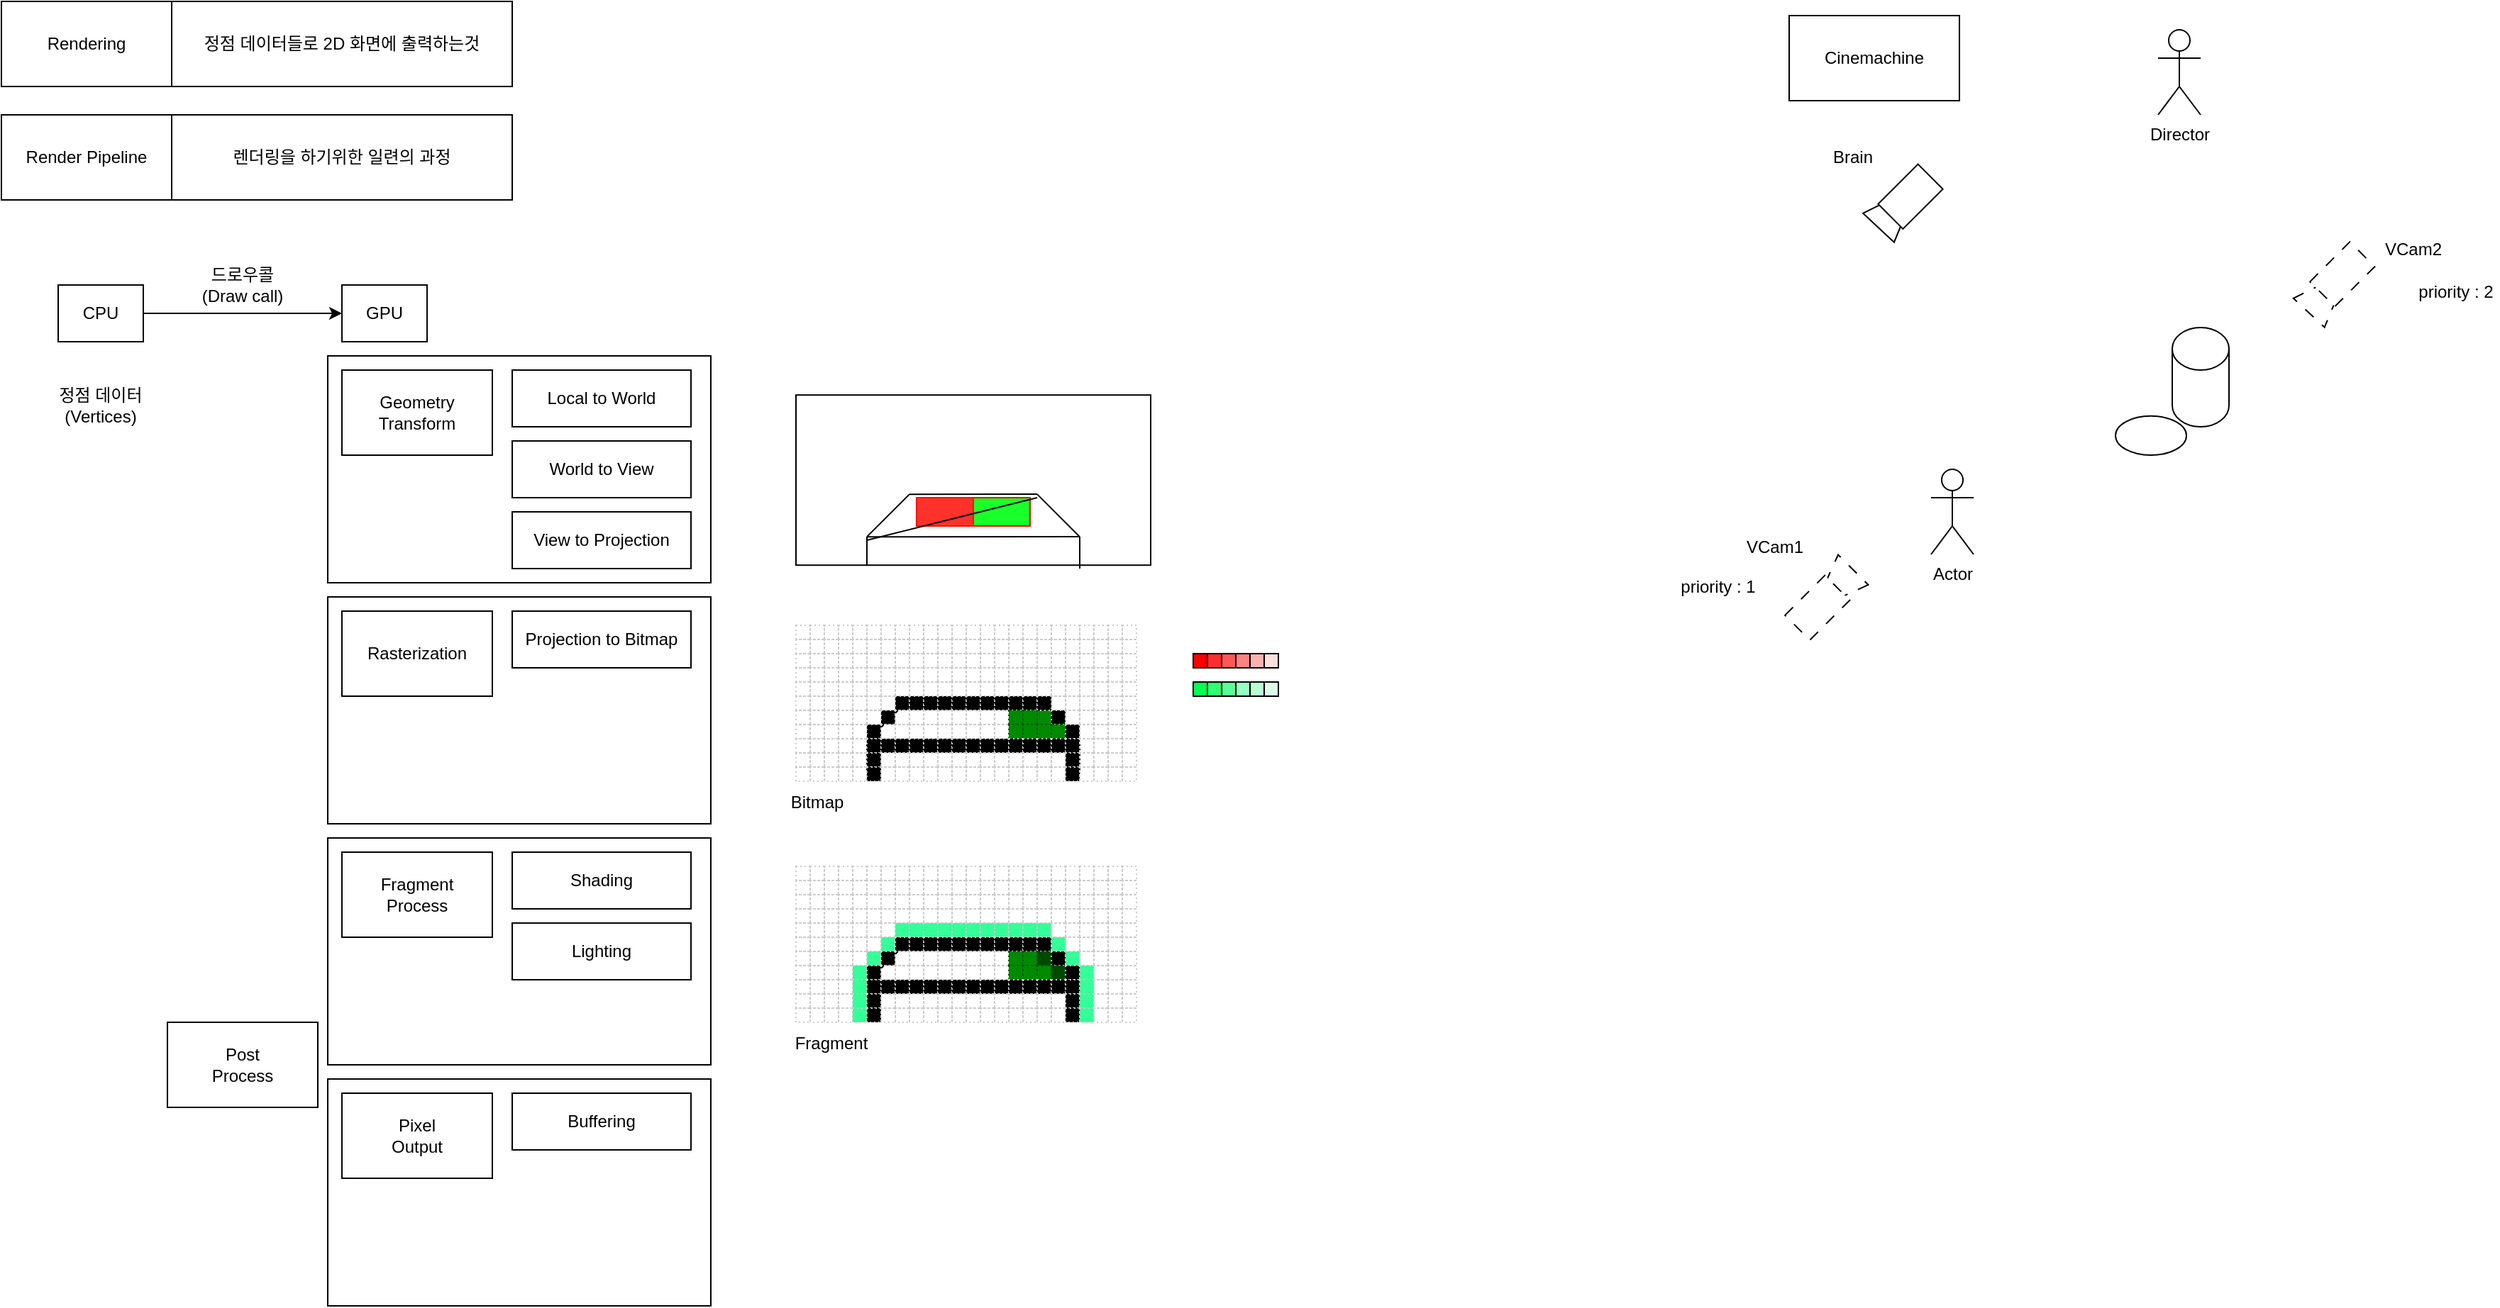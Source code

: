 <mxfile version="21.6.7" type="device">
  <diagram name="페이지-1" id="cVfDctzRFTtNhfRhofbO">
    <mxGraphModel dx="840" dy="458" grid="1" gridSize="10" guides="1" tooltips="1" connect="1" arrows="1" fold="1" page="1" pageScale="1" pageWidth="827" pageHeight="1169" math="0" shadow="0">
      <root>
        <mxCell id="0" />
        <mxCell id="1" parent="0" />
        <mxCell id="IzpJVxWXbVkY_YjnZE5--12" value="" style="ellipse;whiteSpace=wrap;html=1;" vertex="1" parent="1">
          <mxGeometry x="1530" y="332.4" width="50" height="27.6" as="geometry" />
        </mxCell>
        <mxCell id="k5IW1HagH6-RW2qSPKCG-19" value="" style="rounded=0;whiteSpace=wrap;html=1;" parent="1" vertex="1">
          <mxGeometry x="270" y="290" width="270" height="160" as="geometry" />
        </mxCell>
        <mxCell id="k5IW1HagH6-RW2qSPKCG-1" value="Rendering" style="rounded=0;whiteSpace=wrap;html=1;" parent="1" vertex="1">
          <mxGeometry x="40" y="40" width="120" height="60" as="geometry" />
        </mxCell>
        <mxCell id="k5IW1HagH6-RW2qSPKCG-2" value="정점 데이터들로 2D 화면에 출력하는것" style="rounded=0;whiteSpace=wrap;html=1;" parent="1" vertex="1">
          <mxGeometry x="160" y="40" width="240" height="60" as="geometry" />
        </mxCell>
        <mxCell id="k5IW1HagH6-RW2qSPKCG-4" value="Render Pipeline" style="rounded=0;whiteSpace=wrap;html=1;" parent="1" vertex="1">
          <mxGeometry x="40" y="120" width="120" height="60" as="geometry" />
        </mxCell>
        <mxCell id="k5IW1HagH6-RW2qSPKCG-5" value="렌더링을 하기위한 일련의 과정" style="rounded=0;whiteSpace=wrap;html=1;" parent="1" vertex="1">
          <mxGeometry x="160" y="120" width="240" height="60" as="geometry" />
        </mxCell>
        <mxCell id="k5IW1HagH6-RW2qSPKCG-9" style="edgeStyle=orthogonalEdgeStyle;rounded=0;orthogonalLoop=1;jettySize=auto;html=1;entryX=0;entryY=0.5;entryDx=0;entryDy=0;" parent="1" source="k5IW1HagH6-RW2qSPKCG-6" target="k5IW1HagH6-RW2qSPKCG-8" edge="1">
          <mxGeometry relative="1" as="geometry" />
        </mxCell>
        <mxCell id="k5IW1HagH6-RW2qSPKCG-6" value="CPU" style="rounded=0;whiteSpace=wrap;html=1;" parent="1" vertex="1">
          <mxGeometry x="80" y="240" width="60" height="40" as="geometry" />
        </mxCell>
        <mxCell id="k5IW1HagH6-RW2qSPKCG-7" value="정점 데이터&lt;br&gt;(Vertices)" style="text;html=1;strokeColor=none;fillColor=none;align=center;verticalAlign=middle;whiteSpace=wrap;rounded=0;" parent="1" vertex="1">
          <mxGeometry x="50" y="300" width="120" height="50" as="geometry" />
        </mxCell>
        <mxCell id="k5IW1HagH6-RW2qSPKCG-8" value="GPU" style="rounded=0;whiteSpace=wrap;html=1;" parent="1" vertex="1">
          <mxGeometry x="280" y="240" width="60" height="40" as="geometry" />
        </mxCell>
        <mxCell id="k5IW1HagH6-RW2qSPKCG-10" value="드로우콜&lt;br&gt;(Draw call)" style="text;html=1;strokeColor=none;fillColor=none;align=center;verticalAlign=middle;whiteSpace=wrap;rounded=0;" parent="1" vertex="1">
          <mxGeometry x="170" y="220" width="80" height="40" as="geometry" />
        </mxCell>
        <mxCell id="k5IW1HagH6-RW2qSPKCG-11" value="Geometry&lt;br&gt;Transform" style="rounded=0;whiteSpace=wrap;html=1;" parent="1" vertex="1">
          <mxGeometry x="280" y="300" width="106" height="60" as="geometry" />
        </mxCell>
        <mxCell id="k5IW1HagH6-RW2qSPKCG-13" value="Local to World" style="rounded=0;whiteSpace=wrap;html=1;" parent="1" vertex="1">
          <mxGeometry x="400" y="300" width="126" height="40" as="geometry" />
        </mxCell>
        <mxCell id="k5IW1HagH6-RW2qSPKCG-15" value="World to View" style="rounded=0;whiteSpace=wrap;html=1;" parent="1" vertex="1">
          <mxGeometry x="400" y="350" width="126" height="40" as="geometry" />
        </mxCell>
        <mxCell id="k5IW1HagH6-RW2qSPKCG-17" value="View to Projection" style="rounded=0;whiteSpace=wrap;html=1;" parent="1" vertex="1">
          <mxGeometry x="400" y="400" width="126" height="40" as="geometry" />
        </mxCell>
        <mxCell id="k5IW1HagH6-RW2qSPKCG-20" value="" style="rounded=0;whiteSpace=wrap;html=1;" parent="1" vertex="1">
          <mxGeometry x="600" y="317.6" width="250" height="120" as="geometry" />
        </mxCell>
        <mxCell id="k5IW1HagH6-RW2qSPKCG-21" value="" style="endArrow=none;html=1;rounded=0;entryX=0.32;entryY=0.583;entryDx=0;entryDy=0;entryPerimeter=0;exitX=0.2;exitY=0.833;exitDx=0;exitDy=0;exitPerimeter=0;" parent="1" source="k5IW1HagH6-RW2qSPKCG-20" target="k5IW1HagH6-RW2qSPKCG-20" edge="1">
          <mxGeometry width="50" height="50" relative="1" as="geometry">
            <mxPoint x="420" y="507.6" as="sourcePoint" />
            <mxPoint x="470" y="457.6" as="targetPoint" />
          </mxGeometry>
        </mxCell>
        <mxCell id="k5IW1HagH6-RW2qSPKCG-22" value="" style="endArrow=none;html=1;rounded=0;entryX=0.68;entryY=0.583;entryDx=0;entryDy=0;entryPerimeter=0;" parent="1" target="k5IW1HagH6-RW2qSPKCG-20" edge="1">
          <mxGeometry width="50" height="50" relative="1" as="geometry">
            <mxPoint x="800" y="417.6" as="sourcePoint" />
            <mxPoint x="690" y="397.6" as="targetPoint" />
          </mxGeometry>
        </mxCell>
        <mxCell id="k5IW1HagH6-RW2qSPKCG-23" value="" style="endArrow=none;html=1;rounded=0;entryX=0.68;entryY=0.583;entryDx=0;entryDy=0;entryPerimeter=0;" parent="1" target="k5IW1HagH6-RW2qSPKCG-20" edge="1">
          <mxGeometry width="50" height="50" relative="1" as="geometry">
            <mxPoint x="680" y="387.6" as="sourcePoint" />
            <mxPoint x="780" y="397.6" as="targetPoint" />
          </mxGeometry>
        </mxCell>
        <mxCell id="k5IW1HagH6-RW2qSPKCG-24" value="" style="endArrow=none;html=1;rounded=0;entryX=0.8;entryY=0.833;entryDx=0;entryDy=0;entryPerimeter=0;" parent="1" target="k5IW1HagH6-RW2qSPKCG-20" edge="1">
          <mxGeometry width="50" height="50" relative="1" as="geometry">
            <mxPoint x="650" y="417.6" as="sourcePoint" />
            <mxPoint x="780" y="397.6" as="targetPoint" />
          </mxGeometry>
        </mxCell>
        <mxCell id="k5IW1HagH6-RW2qSPKCG-25" value="" style="endArrow=none;html=1;rounded=0;exitX=0.8;exitY=1.02;exitDx=0;exitDy=0;exitPerimeter=0;" parent="1" source="k5IW1HagH6-RW2qSPKCG-20" edge="1">
          <mxGeometry width="50" height="50" relative="1" as="geometry">
            <mxPoint x="810" y="427.6" as="sourcePoint" />
            <mxPoint x="800" y="417.6" as="targetPoint" />
          </mxGeometry>
        </mxCell>
        <mxCell id="k5IW1HagH6-RW2qSPKCG-26" value="" style="endArrow=none;html=1;rounded=0;" parent="1" edge="1">
          <mxGeometry width="50" height="50" relative="1" as="geometry">
            <mxPoint x="650" y="417.6" as="sourcePoint" />
            <mxPoint x="650" y="437.6" as="targetPoint" />
          </mxGeometry>
        </mxCell>
        <mxCell id="k5IW1HagH6-RW2qSPKCG-27" value="" style="rounded=0;whiteSpace=wrap;html=1;" parent="1" vertex="1">
          <mxGeometry x="270" y="460" width="270" height="160" as="geometry" />
        </mxCell>
        <mxCell id="k5IW1HagH6-RW2qSPKCG-29" value="" style="endArrow=none;html=1;rounded=0;entryX=0.32;entryY=0.583;entryDx=0;entryDy=0;entryPerimeter=0;exitX=0.2;exitY=0.833;exitDx=0;exitDy=0;exitPerimeter=0;" parent="1" edge="1">
          <mxGeometry width="50" height="50" relative="1" as="geometry">
            <mxPoint x="650" y="561.96" as="sourcePoint" />
            <mxPoint x="680" y="531.96" as="targetPoint" />
          </mxGeometry>
        </mxCell>
        <mxCell id="k5IW1HagH6-RW2qSPKCG-30" value="" style="endArrow=none;html=1;rounded=0;entryX=0.68;entryY=0.583;entryDx=0;entryDy=0;entryPerimeter=0;" parent="1" edge="1">
          <mxGeometry width="50" height="50" relative="1" as="geometry">
            <mxPoint x="800" y="562" as="sourcePoint" />
            <mxPoint x="770" y="531.96" as="targetPoint" />
          </mxGeometry>
        </mxCell>
        <mxCell id="k5IW1HagH6-RW2qSPKCG-31" value="" style="endArrow=none;html=1;rounded=0;entryX=0.68;entryY=0.583;entryDx=0;entryDy=0;entryPerimeter=0;" parent="1" edge="1">
          <mxGeometry width="50" height="50" relative="1" as="geometry">
            <mxPoint x="680" y="532" as="sourcePoint" />
            <mxPoint x="770" y="531.96" as="targetPoint" />
          </mxGeometry>
        </mxCell>
        <mxCell id="k5IW1HagH6-RW2qSPKCG-32" value="" style="endArrow=none;html=1;rounded=0;entryX=0.8;entryY=0.833;entryDx=0;entryDy=0;entryPerimeter=0;" parent="1" edge="1">
          <mxGeometry width="50" height="50" relative="1" as="geometry">
            <mxPoint x="650" y="562" as="sourcePoint" />
            <mxPoint x="800" y="561.96" as="targetPoint" />
          </mxGeometry>
        </mxCell>
        <mxCell id="k5IW1HagH6-RW2qSPKCG-33" value="" style="endArrow=none;html=1;rounded=0;exitX=0.8;exitY=1.02;exitDx=0;exitDy=0;exitPerimeter=0;" parent="1" edge="1">
          <mxGeometry width="50" height="50" relative="1" as="geometry">
            <mxPoint x="800" y="584.4" as="sourcePoint" />
            <mxPoint x="800" y="562" as="targetPoint" />
          </mxGeometry>
        </mxCell>
        <mxCell id="k5IW1HagH6-RW2qSPKCG-34" value="" style="endArrow=none;html=1;rounded=0;" parent="1" edge="1">
          <mxGeometry width="50" height="50" relative="1" as="geometry">
            <mxPoint x="650" y="562" as="sourcePoint" />
            <mxPoint x="650" y="582" as="targetPoint" />
          </mxGeometry>
        </mxCell>
        <mxCell id="k5IW1HagH6-RW2qSPKCG-36" value="" style="rounded=0;whiteSpace=wrap;html=1;strokeColor=#CCCCCC;dashed=1;dashPattern=1 2;fillColor=none;" parent="1" vertex="1">
          <mxGeometry x="600" y="480" width="10" height="10" as="geometry" />
        </mxCell>
        <mxCell id="k5IW1HagH6-RW2qSPKCG-37" value="" style="rounded=0;whiteSpace=wrap;html=1;strokeColor=#CCCCCC;dashed=1;dashPattern=1 2;fillColor=none;" parent="1" vertex="1">
          <mxGeometry x="610" y="480" width="10" height="10" as="geometry" />
        </mxCell>
        <mxCell id="k5IW1HagH6-RW2qSPKCG-38" value="" style="rounded=0;whiteSpace=wrap;html=1;strokeColor=#CCCCCC;dashed=1;dashPattern=1 2;fillColor=none;" parent="1" vertex="1">
          <mxGeometry x="620" y="480" width="10" height="10" as="geometry" />
        </mxCell>
        <mxCell id="k5IW1HagH6-RW2qSPKCG-39" value="" style="rounded=0;whiteSpace=wrap;html=1;strokeColor=#CCCCCC;dashed=1;dashPattern=1 2;fillColor=none;" parent="1" vertex="1">
          <mxGeometry x="630" y="480" width="10" height="10" as="geometry" />
        </mxCell>
        <mxCell id="k5IW1HagH6-RW2qSPKCG-40" value="" style="rounded=0;whiteSpace=wrap;html=1;strokeColor=#CCCCCC;dashed=1;dashPattern=1 2;fillColor=none;" parent="1" vertex="1">
          <mxGeometry x="640" y="480" width="10" height="10" as="geometry" />
        </mxCell>
        <mxCell id="k5IW1HagH6-RW2qSPKCG-41" value="" style="rounded=0;whiteSpace=wrap;html=1;strokeColor=#CCCCCC;dashed=1;dashPattern=1 2;fillColor=none;" parent="1" vertex="1">
          <mxGeometry x="650" y="480" width="10" height="10" as="geometry" />
        </mxCell>
        <mxCell id="k5IW1HagH6-RW2qSPKCG-42" value="" style="rounded=0;whiteSpace=wrap;html=1;strokeColor=#CCCCCC;dashed=1;dashPattern=1 2;fillColor=none;" parent="1" vertex="1">
          <mxGeometry x="660" y="480" width="10" height="10" as="geometry" />
        </mxCell>
        <mxCell id="k5IW1HagH6-RW2qSPKCG-43" value="" style="rounded=0;whiteSpace=wrap;html=1;strokeColor=#CCCCCC;dashed=1;dashPattern=1 2;fillColor=none;" parent="1" vertex="1">
          <mxGeometry x="670" y="480" width="10" height="10" as="geometry" />
        </mxCell>
        <mxCell id="k5IW1HagH6-RW2qSPKCG-44" value="" style="rounded=0;whiteSpace=wrap;html=1;strokeColor=#CCCCCC;dashed=1;dashPattern=1 2;fillColor=none;" parent="1" vertex="1">
          <mxGeometry x="680" y="480" width="10" height="10" as="geometry" />
        </mxCell>
        <mxCell id="k5IW1HagH6-RW2qSPKCG-45" value="" style="rounded=0;whiteSpace=wrap;html=1;strokeColor=#CCCCCC;dashed=1;dashPattern=1 2;fillColor=none;" parent="1" vertex="1">
          <mxGeometry x="690" y="480" width="10" height="10" as="geometry" />
        </mxCell>
        <mxCell id="k5IW1HagH6-RW2qSPKCG-46" value="" style="rounded=0;whiteSpace=wrap;html=1;strokeColor=#CCCCCC;dashed=1;dashPattern=1 2;fillColor=none;" parent="1" vertex="1">
          <mxGeometry x="700" y="480" width="10" height="10" as="geometry" />
        </mxCell>
        <mxCell id="k5IW1HagH6-RW2qSPKCG-47" value="" style="rounded=0;whiteSpace=wrap;html=1;strokeColor=#CCCCCC;dashed=1;dashPattern=1 2;fillColor=none;" parent="1" vertex="1">
          <mxGeometry x="710" y="480" width="10" height="10" as="geometry" />
        </mxCell>
        <mxCell id="k5IW1HagH6-RW2qSPKCG-48" value="" style="rounded=0;whiteSpace=wrap;html=1;strokeColor=#CCCCCC;dashed=1;dashPattern=1 2;fillColor=none;" parent="1" vertex="1">
          <mxGeometry x="720" y="480" width="10" height="10" as="geometry" />
        </mxCell>
        <mxCell id="k5IW1HagH6-RW2qSPKCG-49" value="" style="rounded=0;whiteSpace=wrap;html=1;strokeColor=#CCCCCC;dashed=1;dashPattern=1 2;fillColor=none;" parent="1" vertex="1">
          <mxGeometry x="730" y="480" width="10" height="10" as="geometry" />
        </mxCell>
        <mxCell id="k5IW1HagH6-RW2qSPKCG-50" value="" style="rounded=0;whiteSpace=wrap;html=1;strokeColor=#CCCCCC;dashed=1;dashPattern=1 2;fillColor=none;" parent="1" vertex="1">
          <mxGeometry x="740" y="480" width="10" height="10" as="geometry" />
        </mxCell>
        <mxCell id="k5IW1HagH6-RW2qSPKCG-51" value="" style="rounded=0;whiteSpace=wrap;html=1;strokeColor=#CCCCCC;dashed=1;dashPattern=1 2;fillColor=none;" parent="1" vertex="1">
          <mxGeometry x="750" y="480" width="10" height="10" as="geometry" />
        </mxCell>
        <mxCell id="k5IW1HagH6-RW2qSPKCG-52" value="" style="rounded=0;whiteSpace=wrap;html=1;strokeColor=#CCCCCC;dashed=1;dashPattern=1 2;fillColor=none;" parent="1" vertex="1">
          <mxGeometry x="760" y="480" width="10" height="10" as="geometry" />
        </mxCell>
        <mxCell id="k5IW1HagH6-RW2qSPKCG-53" value="" style="rounded=0;whiteSpace=wrap;html=1;strokeColor=#CCCCCC;dashed=1;dashPattern=1 2;fillColor=none;" parent="1" vertex="1">
          <mxGeometry x="770" y="480" width="10" height="10" as="geometry" />
        </mxCell>
        <mxCell id="k5IW1HagH6-RW2qSPKCG-54" value="" style="rounded=0;whiteSpace=wrap;html=1;strokeColor=#CCCCCC;dashed=1;dashPattern=1 2;fillColor=none;" parent="1" vertex="1">
          <mxGeometry x="780" y="480" width="10" height="10" as="geometry" />
        </mxCell>
        <mxCell id="k5IW1HagH6-RW2qSPKCG-55" value="" style="rounded=0;whiteSpace=wrap;html=1;strokeColor=#CCCCCC;dashed=1;dashPattern=1 2;fillColor=none;" parent="1" vertex="1">
          <mxGeometry x="790" y="480" width="10" height="10" as="geometry" />
        </mxCell>
        <mxCell id="k5IW1HagH6-RW2qSPKCG-56" value="" style="rounded=0;whiteSpace=wrap;html=1;strokeColor=#CCCCCC;dashed=1;dashPattern=1 2;fillColor=none;" parent="1" vertex="1">
          <mxGeometry x="800" y="480" width="10" height="10" as="geometry" />
        </mxCell>
        <mxCell id="k5IW1HagH6-RW2qSPKCG-57" value="" style="rounded=0;whiteSpace=wrap;html=1;strokeColor=#CCCCCC;dashed=1;dashPattern=1 2;fillColor=none;" parent="1" vertex="1">
          <mxGeometry x="810" y="480" width="10" height="10" as="geometry" />
        </mxCell>
        <mxCell id="k5IW1HagH6-RW2qSPKCG-58" value="" style="rounded=0;whiteSpace=wrap;html=1;strokeColor=#CCCCCC;dashed=1;dashPattern=1 2;fillColor=none;" parent="1" vertex="1">
          <mxGeometry x="820" y="480" width="10" height="10" as="geometry" />
        </mxCell>
        <mxCell id="k5IW1HagH6-RW2qSPKCG-59" value="" style="rounded=0;whiteSpace=wrap;html=1;strokeColor=#CCCCCC;dashed=1;dashPattern=1 2;fillColor=none;" parent="1" vertex="1">
          <mxGeometry x="830" y="480" width="10" height="10" as="geometry" />
        </mxCell>
        <mxCell id="k5IW1HagH6-RW2qSPKCG-60" value="" style="rounded=0;whiteSpace=wrap;html=1;strokeColor=#CCCCCC;dashed=1;dashPattern=1 2;fillColor=none;" parent="1" vertex="1">
          <mxGeometry x="600" y="490" width="10" height="10" as="geometry" />
        </mxCell>
        <mxCell id="k5IW1HagH6-RW2qSPKCG-61" value="" style="rounded=0;whiteSpace=wrap;html=1;strokeColor=#CCCCCC;dashed=1;dashPattern=1 2;fillColor=none;" parent="1" vertex="1">
          <mxGeometry x="610" y="490" width="10" height="10" as="geometry" />
        </mxCell>
        <mxCell id="k5IW1HagH6-RW2qSPKCG-62" value="" style="rounded=0;whiteSpace=wrap;html=1;strokeColor=#CCCCCC;dashed=1;dashPattern=1 2;fillColor=none;" parent="1" vertex="1">
          <mxGeometry x="620" y="490" width="10" height="10" as="geometry" />
        </mxCell>
        <mxCell id="k5IW1HagH6-RW2qSPKCG-63" value="" style="rounded=0;whiteSpace=wrap;html=1;strokeColor=#CCCCCC;dashed=1;dashPattern=1 2;fillColor=none;" parent="1" vertex="1">
          <mxGeometry x="630" y="490" width="10" height="10" as="geometry" />
        </mxCell>
        <mxCell id="k5IW1HagH6-RW2qSPKCG-64" value="" style="rounded=0;whiteSpace=wrap;html=1;strokeColor=#CCCCCC;dashed=1;dashPattern=1 2;fillColor=none;" parent="1" vertex="1">
          <mxGeometry x="640" y="490" width="10" height="10" as="geometry" />
        </mxCell>
        <mxCell id="k5IW1HagH6-RW2qSPKCG-65" value="" style="rounded=0;whiteSpace=wrap;html=1;strokeColor=#CCCCCC;dashed=1;dashPattern=1 2;fillColor=none;" parent="1" vertex="1">
          <mxGeometry x="650" y="490" width="10" height="10" as="geometry" />
        </mxCell>
        <mxCell id="k5IW1HagH6-RW2qSPKCG-66" value="" style="rounded=0;whiteSpace=wrap;html=1;strokeColor=#CCCCCC;dashed=1;dashPattern=1 2;fillColor=none;" parent="1" vertex="1">
          <mxGeometry x="660" y="490" width="10" height="10" as="geometry" />
        </mxCell>
        <mxCell id="k5IW1HagH6-RW2qSPKCG-67" value="" style="rounded=0;whiteSpace=wrap;html=1;strokeColor=#CCCCCC;dashed=1;dashPattern=1 2;fillColor=none;" parent="1" vertex="1">
          <mxGeometry x="670" y="490" width="10" height="10" as="geometry" />
        </mxCell>
        <mxCell id="k5IW1HagH6-RW2qSPKCG-68" value="" style="rounded=0;whiteSpace=wrap;html=1;strokeColor=#CCCCCC;dashed=1;dashPattern=1 2;fillColor=none;" parent="1" vertex="1">
          <mxGeometry x="680" y="490" width="10" height="10" as="geometry" />
        </mxCell>
        <mxCell id="k5IW1HagH6-RW2qSPKCG-69" value="" style="rounded=0;whiteSpace=wrap;html=1;strokeColor=#CCCCCC;dashed=1;dashPattern=1 2;fillColor=none;" parent="1" vertex="1">
          <mxGeometry x="690" y="490" width="10" height="10" as="geometry" />
        </mxCell>
        <mxCell id="k5IW1HagH6-RW2qSPKCG-70" value="" style="rounded=0;whiteSpace=wrap;html=1;strokeColor=#CCCCCC;dashed=1;dashPattern=1 2;fillColor=none;" parent="1" vertex="1">
          <mxGeometry x="700" y="490" width="10" height="10" as="geometry" />
        </mxCell>
        <mxCell id="k5IW1HagH6-RW2qSPKCG-71" value="" style="rounded=0;whiteSpace=wrap;html=1;strokeColor=#CCCCCC;dashed=1;dashPattern=1 2;fillColor=none;" parent="1" vertex="1">
          <mxGeometry x="710" y="490" width="10" height="10" as="geometry" />
        </mxCell>
        <mxCell id="k5IW1HagH6-RW2qSPKCG-72" value="" style="rounded=0;whiteSpace=wrap;html=1;strokeColor=#CCCCCC;dashed=1;dashPattern=1 2;fillColor=none;" parent="1" vertex="1">
          <mxGeometry x="720" y="490" width="10" height="10" as="geometry" />
        </mxCell>
        <mxCell id="k5IW1HagH6-RW2qSPKCG-73" value="" style="rounded=0;whiteSpace=wrap;html=1;strokeColor=#CCCCCC;dashed=1;dashPattern=1 2;fillColor=none;" parent="1" vertex="1">
          <mxGeometry x="730" y="490" width="10" height="10" as="geometry" />
        </mxCell>
        <mxCell id="k5IW1HagH6-RW2qSPKCG-74" value="" style="rounded=0;whiteSpace=wrap;html=1;strokeColor=#CCCCCC;dashed=1;dashPattern=1 2;fillColor=none;" parent="1" vertex="1">
          <mxGeometry x="740" y="490" width="10" height="10" as="geometry" />
        </mxCell>
        <mxCell id="k5IW1HagH6-RW2qSPKCG-75" value="" style="rounded=0;whiteSpace=wrap;html=1;strokeColor=#CCCCCC;dashed=1;dashPattern=1 2;fillColor=none;" parent="1" vertex="1">
          <mxGeometry x="750" y="490" width="10" height="10" as="geometry" />
        </mxCell>
        <mxCell id="k5IW1HagH6-RW2qSPKCG-76" value="" style="rounded=0;whiteSpace=wrap;html=1;strokeColor=#CCCCCC;dashed=1;dashPattern=1 2;fillColor=none;" parent="1" vertex="1">
          <mxGeometry x="760" y="490" width="10" height="10" as="geometry" />
        </mxCell>
        <mxCell id="k5IW1HagH6-RW2qSPKCG-77" value="" style="rounded=0;whiteSpace=wrap;html=1;strokeColor=#CCCCCC;dashed=1;dashPattern=1 2;fillColor=none;" parent="1" vertex="1">
          <mxGeometry x="770" y="490" width="10" height="10" as="geometry" />
        </mxCell>
        <mxCell id="k5IW1HagH6-RW2qSPKCG-78" value="" style="rounded=0;whiteSpace=wrap;html=1;strokeColor=#CCCCCC;dashed=1;dashPattern=1 2;fillColor=none;" parent="1" vertex="1">
          <mxGeometry x="780" y="490" width="10" height="10" as="geometry" />
        </mxCell>
        <mxCell id="k5IW1HagH6-RW2qSPKCG-79" value="" style="rounded=0;whiteSpace=wrap;html=1;strokeColor=#CCCCCC;dashed=1;dashPattern=1 2;fillColor=none;" parent="1" vertex="1">
          <mxGeometry x="790" y="490" width="10" height="10" as="geometry" />
        </mxCell>
        <mxCell id="k5IW1HagH6-RW2qSPKCG-80" value="" style="rounded=0;whiteSpace=wrap;html=1;strokeColor=#CCCCCC;dashed=1;dashPattern=1 2;fillColor=none;" parent="1" vertex="1">
          <mxGeometry x="800" y="490" width="10" height="10" as="geometry" />
        </mxCell>
        <mxCell id="k5IW1HagH6-RW2qSPKCG-81" value="" style="rounded=0;whiteSpace=wrap;html=1;strokeColor=#CCCCCC;dashed=1;dashPattern=1 2;fillColor=none;" parent="1" vertex="1">
          <mxGeometry x="810" y="490" width="10" height="10" as="geometry" />
        </mxCell>
        <mxCell id="k5IW1HagH6-RW2qSPKCG-82" value="" style="rounded=0;whiteSpace=wrap;html=1;strokeColor=#CCCCCC;dashed=1;dashPattern=1 2;fillColor=none;" parent="1" vertex="1">
          <mxGeometry x="820" y="490" width="10" height="10" as="geometry" />
        </mxCell>
        <mxCell id="k5IW1HagH6-RW2qSPKCG-83" value="" style="rounded=0;whiteSpace=wrap;html=1;strokeColor=#CCCCCC;dashed=1;dashPattern=1 2;fillColor=none;" parent="1" vertex="1">
          <mxGeometry x="830" y="490" width="10" height="10" as="geometry" />
        </mxCell>
        <mxCell id="k5IW1HagH6-RW2qSPKCG-84" value="" style="rounded=0;whiteSpace=wrap;html=1;strokeColor=#CCCCCC;dashed=1;dashPattern=1 2;fillColor=none;" parent="1" vertex="1">
          <mxGeometry x="600" y="500" width="10" height="10" as="geometry" />
        </mxCell>
        <mxCell id="k5IW1HagH6-RW2qSPKCG-85" value="" style="rounded=0;whiteSpace=wrap;html=1;strokeColor=#CCCCCC;dashed=1;dashPattern=1 2;fillColor=none;" parent="1" vertex="1">
          <mxGeometry x="610" y="500" width="10" height="10" as="geometry" />
        </mxCell>
        <mxCell id="k5IW1HagH6-RW2qSPKCG-86" value="" style="rounded=0;whiteSpace=wrap;html=1;strokeColor=#CCCCCC;dashed=1;dashPattern=1 2;fillColor=none;" parent="1" vertex="1">
          <mxGeometry x="620" y="500" width="10" height="10" as="geometry" />
        </mxCell>
        <mxCell id="k5IW1HagH6-RW2qSPKCG-87" value="" style="rounded=0;whiteSpace=wrap;html=1;strokeColor=#CCCCCC;dashed=1;dashPattern=1 2;fillColor=none;" parent="1" vertex="1">
          <mxGeometry x="630" y="500" width="10" height="10" as="geometry" />
        </mxCell>
        <mxCell id="k5IW1HagH6-RW2qSPKCG-88" value="" style="rounded=0;whiteSpace=wrap;html=1;strokeColor=#CCCCCC;dashed=1;dashPattern=1 2;fillColor=none;" parent="1" vertex="1">
          <mxGeometry x="640" y="500" width="10" height="10" as="geometry" />
        </mxCell>
        <mxCell id="k5IW1HagH6-RW2qSPKCG-89" value="" style="rounded=0;whiteSpace=wrap;html=1;strokeColor=#CCCCCC;dashed=1;dashPattern=1 2;fillColor=none;" parent="1" vertex="1">
          <mxGeometry x="650" y="500" width="10" height="10" as="geometry" />
        </mxCell>
        <mxCell id="k5IW1HagH6-RW2qSPKCG-90" value="" style="rounded=0;whiteSpace=wrap;html=1;strokeColor=#CCCCCC;dashed=1;dashPattern=1 2;fillColor=none;" parent="1" vertex="1">
          <mxGeometry x="660" y="500" width="10" height="10" as="geometry" />
        </mxCell>
        <mxCell id="k5IW1HagH6-RW2qSPKCG-91" value="" style="rounded=0;whiteSpace=wrap;html=1;strokeColor=#CCCCCC;dashed=1;dashPattern=1 2;fillColor=none;" parent="1" vertex="1">
          <mxGeometry x="670" y="500" width="10" height="10" as="geometry" />
        </mxCell>
        <mxCell id="k5IW1HagH6-RW2qSPKCG-92" value="" style="rounded=0;whiteSpace=wrap;html=1;strokeColor=#CCCCCC;dashed=1;dashPattern=1 2;fillColor=none;" parent="1" vertex="1">
          <mxGeometry x="680" y="500" width="10" height="10" as="geometry" />
        </mxCell>
        <mxCell id="k5IW1HagH6-RW2qSPKCG-93" value="" style="rounded=0;whiteSpace=wrap;html=1;strokeColor=#CCCCCC;dashed=1;dashPattern=1 2;fillColor=none;" parent="1" vertex="1">
          <mxGeometry x="690" y="500" width="10" height="10" as="geometry" />
        </mxCell>
        <mxCell id="k5IW1HagH6-RW2qSPKCG-94" value="" style="rounded=0;whiteSpace=wrap;html=1;strokeColor=#CCCCCC;dashed=1;dashPattern=1 2;fillColor=none;" parent="1" vertex="1">
          <mxGeometry x="700" y="500" width="10" height="10" as="geometry" />
        </mxCell>
        <mxCell id="k5IW1HagH6-RW2qSPKCG-95" value="" style="rounded=0;whiteSpace=wrap;html=1;strokeColor=#CCCCCC;dashed=1;dashPattern=1 2;fillColor=none;" parent="1" vertex="1">
          <mxGeometry x="710" y="500" width="10" height="10" as="geometry" />
        </mxCell>
        <mxCell id="k5IW1HagH6-RW2qSPKCG-96" value="" style="rounded=0;whiteSpace=wrap;html=1;strokeColor=#CCCCCC;dashed=1;dashPattern=1 2;fillColor=none;" parent="1" vertex="1">
          <mxGeometry x="720" y="500" width="10" height="10" as="geometry" />
        </mxCell>
        <mxCell id="k5IW1HagH6-RW2qSPKCG-97" value="" style="rounded=0;whiteSpace=wrap;html=1;strokeColor=#CCCCCC;dashed=1;dashPattern=1 2;fillColor=none;" parent="1" vertex="1">
          <mxGeometry x="730" y="500" width="10" height="10" as="geometry" />
        </mxCell>
        <mxCell id="k5IW1HagH6-RW2qSPKCG-98" value="" style="rounded=0;whiteSpace=wrap;html=1;strokeColor=#CCCCCC;dashed=1;dashPattern=1 2;fillColor=none;" parent="1" vertex="1">
          <mxGeometry x="740" y="500" width="10" height="10" as="geometry" />
        </mxCell>
        <mxCell id="k5IW1HagH6-RW2qSPKCG-99" value="" style="rounded=0;whiteSpace=wrap;html=1;strokeColor=#CCCCCC;dashed=1;dashPattern=1 2;fillColor=none;" parent="1" vertex="1">
          <mxGeometry x="750" y="500" width="10" height="10" as="geometry" />
        </mxCell>
        <mxCell id="k5IW1HagH6-RW2qSPKCG-100" value="" style="rounded=0;whiteSpace=wrap;html=1;strokeColor=#CCCCCC;dashed=1;dashPattern=1 2;fillColor=none;" parent="1" vertex="1">
          <mxGeometry x="760" y="500" width="10" height="10" as="geometry" />
        </mxCell>
        <mxCell id="k5IW1HagH6-RW2qSPKCG-101" value="" style="rounded=0;whiteSpace=wrap;html=1;strokeColor=#CCCCCC;dashed=1;dashPattern=1 2;fillColor=none;" parent="1" vertex="1">
          <mxGeometry x="770" y="500" width="10" height="10" as="geometry" />
        </mxCell>
        <mxCell id="k5IW1HagH6-RW2qSPKCG-102" value="" style="rounded=0;whiteSpace=wrap;html=1;strokeColor=#CCCCCC;dashed=1;dashPattern=1 2;fillColor=none;" parent="1" vertex="1">
          <mxGeometry x="780" y="500" width="10" height="10" as="geometry" />
        </mxCell>
        <mxCell id="k5IW1HagH6-RW2qSPKCG-103" value="" style="rounded=0;whiteSpace=wrap;html=1;strokeColor=#CCCCCC;dashed=1;dashPattern=1 2;fillColor=none;" parent="1" vertex="1">
          <mxGeometry x="790" y="500" width="10" height="10" as="geometry" />
        </mxCell>
        <mxCell id="k5IW1HagH6-RW2qSPKCG-104" value="" style="rounded=0;whiteSpace=wrap;html=1;strokeColor=#CCCCCC;dashed=1;dashPattern=1 2;fillColor=none;" parent="1" vertex="1">
          <mxGeometry x="800" y="500" width="10" height="10" as="geometry" />
        </mxCell>
        <mxCell id="k5IW1HagH6-RW2qSPKCG-105" value="" style="rounded=0;whiteSpace=wrap;html=1;strokeColor=#CCCCCC;dashed=1;dashPattern=1 2;fillColor=none;" parent="1" vertex="1">
          <mxGeometry x="810" y="500" width="10" height="10" as="geometry" />
        </mxCell>
        <mxCell id="k5IW1HagH6-RW2qSPKCG-106" value="" style="rounded=0;whiteSpace=wrap;html=1;strokeColor=#CCCCCC;dashed=1;dashPattern=1 2;fillColor=none;" parent="1" vertex="1">
          <mxGeometry x="820" y="500" width="10" height="10" as="geometry" />
        </mxCell>
        <mxCell id="k5IW1HagH6-RW2qSPKCG-107" value="" style="rounded=0;whiteSpace=wrap;html=1;strokeColor=#CCCCCC;dashed=1;dashPattern=1 2;fillColor=none;" parent="1" vertex="1">
          <mxGeometry x="830" y="500" width="10" height="10" as="geometry" />
        </mxCell>
        <mxCell id="k5IW1HagH6-RW2qSPKCG-108" value="" style="rounded=0;whiteSpace=wrap;html=1;strokeColor=#CCCCCC;dashed=1;dashPattern=1 2;fillColor=none;" parent="1" vertex="1">
          <mxGeometry x="600" y="510" width="10" height="10" as="geometry" />
        </mxCell>
        <mxCell id="k5IW1HagH6-RW2qSPKCG-109" value="" style="rounded=0;whiteSpace=wrap;html=1;strokeColor=#CCCCCC;dashed=1;dashPattern=1 2;fillColor=none;" parent="1" vertex="1">
          <mxGeometry x="610" y="510" width="10" height="10" as="geometry" />
        </mxCell>
        <mxCell id="k5IW1HagH6-RW2qSPKCG-110" value="" style="rounded=0;whiteSpace=wrap;html=1;strokeColor=#CCCCCC;dashed=1;dashPattern=1 2;fillColor=none;" parent="1" vertex="1">
          <mxGeometry x="620" y="510" width="10" height="10" as="geometry" />
        </mxCell>
        <mxCell id="k5IW1HagH6-RW2qSPKCG-111" value="" style="rounded=0;whiteSpace=wrap;html=1;strokeColor=#CCCCCC;dashed=1;dashPattern=1 2;fillColor=none;" parent="1" vertex="1">
          <mxGeometry x="630" y="510" width="10" height="10" as="geometry" />
        </mxCell>
        <mxCell id="k5IW1HagH6-RW2qSPKCG-112" value="" style="rounded=0;whiteSpace=wrap;html=1;strokeColor=#CCCCCC;dashed=1;dashPattern=1 2;fillColor=none;" parent="1" vertex="1">
          <mxGeometry x="640" y="510" width="10" height="10" as="geometry" />
        </mxCell>
        <mxCell id="k5IW1HagH6-RW2qSPKCG-113" value="" style="rounded=0;whiteSpace=wrap;html=1;strokeColor=#CCCCCC;dashed=1;dashPattern=1 2;fillColor=none;" parent="1" vertex="1">
          <mxGeometry x="650" y="510" width="10" height="10" as="geometry" />
        </mxCell>
        <mxCell id="k5IW1HagH6-RW2qSPKCG-114" value="" style="rounded=0;whiteSpace=wrap;html=1;strokeColor=#CCCCCC;dashed=1;dashPattern=1 2;fillColor=none;" parent="1" vertex="1">
          <mxGeometry x="660" y="510" width="10" height="10" as="geometry" />
        </mxCell>
        <mxCell id="k5IW1HagH6-RW2qSPKCG-115" value="" style="rounded=0;whiteSpace=wrap;html=1;strokeColor=#CCCCCC;dashed=1;dashPattern=1 2;fillColor=none;" parent="1" vertex="1">
          <mxGeometry x="670" y="510" width="10" height="10" as="geometry" />
        </mxCell>
        <mxCell id="k5IW1HagH6-RW2qSPKCG-116" value="" style="rounded=0;whiteSpace=wrap;html=1;strokeColor=#CCCCCC;dashed=1;dashPattern=1 2;fillColor=none;" parent="1" vertex="1">
          <mxGeometry x="680" y="510" width="10" height="10" as="geometry" />
        </mxCell>
        <mxCell id="k5IW1HagH6-RW2qSPKCG-117" value="" style="rounded=0;whiteSpace=wrap;html=1;strokeColor=#CCCCCC;dashed=1;dashPattern=1 2;fillColor=none;" parent="1" vertex="1">
          <mxGeometry x="690" y="510" width="10" height="10" as="geometry" />
        </mxCell>
        <mxCell id="k5IW1HagH6-RW2qSPKCG-118" value="" style="rounded=0;whiteSpace=wrap;html=1;strokeColor=#CCCCCC;dashed=1;dashPattern=1 2;fillColor=none;" parent="1" vertex="1">
          <mxGeometry x="700" y="510" width="10" height="10" as="geometry" />
        </mxCell>
        <mxCell id="k5IW1HagH6-RW2qSPKCG-119" value="" style="rounded=0;whiteSpace=wrap;html=1;strokeColor=#CCCCCC;dashed=1;dashPattern=1 2;fillColor=none;" parent="1" vertex="1">
          <mxGeometry x="710" y="510" width="10" height="10" as="geometry" />
        </mxCell>
        <mxCell id="k5IW1HagH6-RW2qSPKCG-120" value="" style="rounded=0;whiteSpace=wrap;html=1;strokeColor=#CCCCCC;dashed=1;dashPattern=1 2;fillColor=none;" parent="1" vertex="1">
          <mxGeometry x="720" y="510" width="10" height="10" as="geometry" />
        </mxCell>
        <mxCell id="k5IW1HagH6-RW2qSPKCG-121" value="" style="rounded=0;whiteSpace=wrap;html=1;strokeColor=#CCCCCC;dashed=1;dashPattern=1 2;fillColor=none;" parent="1" vertex="1">
          <mxGeometry x="730" y="510" width="10" height="10" as="geometry" />
        </mxCell>
        <mxCell id="k5IW1HagH6-RW2qSPKCG-122" value="" style="rounded=0;whiteSpace=wrap;html=1;strokeColor=#CCCCCC;dashed=1;dashPattern=1 2;fillColor=none;" parent="1" vertex="1">
          <mxGeometry x="740" y="510" width="10" height="10" as="geometry" />
        </mxCell>
        <mxCell id="k5IW1HagH6-RW2qSPKCG-123" value="" style="rounded=0;whiteSpace=wrap;html=1;strokeColor=#CCCCCC;dashed=1;dashPattern=1 2;fillColor=none;" parent="1" vertex="1">
          <mxGeometry x="750" y="510" width="10" height="10" as="geometry" />
        </mxCell>
        <mxCell id="k5IW1HagH6-RW2qSPKCG-124" value="" style="rounded=0;whiteSpace=wrap;html=1;strokeColor=#CCCCCC;dashed=1;dashPattern=1 2;fillColor=none;" parent="1" vertex="1">
          <mxGeometry x="760" y="510" width="10" height="10" as="geometry" />
        </mxCell>
        <mxCell id="k5IW1HagH6-RW2qSPKCG-125" value="" style="rounded=0;whiteSpace=wrap;html=1;strokeColor=#CCCCCC;dashed=1;dashPattern=1 2;fillColor=none;" parent="1" vertex="1">
          <mxGeometry x="770" y="510" width="10" height="10" as="geometry" />
        </mxCell>
        <mxCell id="k5IW1HagH6-RW2qSPKCG-126" value="" style="rounded=0;whiteSpace=wrap;html=1;strokeColor=#CCCCCC;dashed=1;dashPattern=1 2;fillColor=none;" parent="1" vertex="1">
          <mxGeometry x="780" y="510" width="10" height="10" as="geometry" />
        </mxCell>
        <mxCell id="k5IW1HagH6-RW2qSPKCG-127" value="" style="rounded=0;whiteSpace=wrap;html=1;strokeColor=#CCCCCC;dashed=1;dashPattern=1 2;fillColor=none;" parent="1" vertex="1">
          <mxGeometry x="790" y="510" width="10" height="10" as="geometry" />
        </mxCell>
        <mxCell id="k5IW1HagH6-RW2qSPKCG-128" value="" style="rounded=0;whiteSpace=wrap;html=1;strokeColor=#CCCCCC;dashed=1;dashPattern=1 2;fillColor=none;" parent="1" vertex="1">
          <mxGeometry x="800" y="510" width="10" height="10" as="geometry" />
        </mxCell>
        <mxCell id="k5IW1HagH6-RW2qSPKCG-129" value="" style="rounded=0;whiteSpace=wrap;html=1;strokeColor=#CCCCCC;dashed=1;dashPattern=1 2;fillColor=none;" parent="1" vertex="1">
          <mxGeometry x="810" y="510" width="10" height="10" as="geometry" />
        </mxCell>
        <mxCell id="k5IW1HagH6-RW2qSPKCG-130" value="" style="rounded=0;whiteSpace=wrap;html=1;strokeColor=#CCCCCC;dashed=1;dashPattern=1 2;fillColor=none;" parent="1" vertex="1">
          <mxGeometry x="820" y="510" width="10" height="10" as="geometry" />
        </mxCell>
        <mxCell id="k5IW1HagH6-RW2qSPKCG-131" value="" style="rounded=0;whiteSpace=wrap;html=1;strokeColor=#CCCCCC;dashed=1;dashPattern=1 2;fillColor=none;" parent="1" vertex="1">
          <mxGeometry x="830" y="510" width="10" height="10" as="geometry" />
        </mxCell>
        <mxCell id="k5IW1HagH6-RW2qSPKCG-133" value="" style="rounded=0;whiteSpace=wrap;html=1;strokeColor=#CCCCCC;dashed=1;dashPattern=1 2;fillColor=none;" parent="1" vertex="1">
          <mxGeometry x="600" y="520" width="10" height="10" as="geometry" />
        </mxCell>
        <mxCell id="k5IW1HagH6-RW2qSPKCG-134" value="" style="rounded=0;whiteSpace=wrap;html=1;strokeColor=#CCCCCC;dashed=1;dashPattern=1 2;fillColor=none;" parent="1" vertex="1">
          <mxGeometry x="610" y="520" width="10" height="10" as="geometry" />
        </mxCell>
        <mxCell id="k5IW1HagH6-RW2qSPKCG-135" value="" style="rounded=0;whiteSpace=wrap;html=1;strokeColor=#CCCCCC;dashed=1;dashPattern=1 2;fillColor=none;" parent="1" vertex="1">
          <mxGeometry x="620" y="520" width="10" height="10" as="geometry" />
        </mxCell>
        <mxCell id="k5IW1HagH6-RW2qSPKCG-136" value="" style="rounded=0;whiteSpace=wrap;html=1;strokeColor=#CCCCCC;dashed=1;dashPattern=1 2;fillColor=none;" parent="1" vertex="1">
          <mxGeometry x="630" y="520" width="10" height="10" as="geometry" />
        </mxCell>
        <mxCell id="k5IW1HagH6-RW2qSPKCG-137" value="" style="rounded=0;whiteSpace=wrap;html=1;strokeColor=#CCCCCC;dashed=1;dashPattern=1 2;fillColor=none;" parent="1" vertex="1">
          <mxGeometry x="640" y="520" width="10" height="10" as="geometry" />
        </mxCell>
        <mxCell id="k5IW1HagH6-RW2qSPKCG-138" value="" style="rounded=0;whiteSpace=wrap;html=1;strokeColor=#CCCCCC;dashed=1;dashPattern=1 2;fillColor=none;" parent="1" vertex="1">
          <mxGeometry x="650" y="520" width="10" height="10" as="geometry" />
        </mxCell>
        <mxCell id="k5IW1HagH6-RW2qSPKCG-139" value="" style="rounded=0;whiteSpace=wrap;html=1;strokeColor=#CCCCCC;dashed=1;dashPattern=1 2;fillColor=none;" parent="1" vertex="1">
          <mxGeometry x="660" y="520" width="10" height="10" as="geometry" />
        </mxCell>
        <mxCell id="k5IW1HagH6-RW2qSPKCG-140" value="" style="rounded=0;whiteSpace=wrap;html=1;strokeColor=#CCCCCC;dashed=1;dashPattern=1 2;fillColor=none;" parent="1" vertex="1">
          <mxGeometry x="670" y="520" width="10" height="10" as="geometry" />
        </mxCell>
        <mxCell id="k5IW1HagH6-RW2qSPKCG-141" value="" style="rounded=0;whiteSpace=wrap;html=1;strokeColor=#CCCCCC;dashed=1;dashPattern=1 2;fillColor=none;" parent="1" vertex="1">
          <mxGeometry x="680" y="520" width="10" height="10" as="geometry" />
        </mxCell>
        <mxCell id="k5IW1HagH6-RW2qSPKCG-142" value="" style="rounded=0;whiteSpace=wrap;html=1;strokeColor=#CCCCCC;dashed=1;dashPattern=1 2;fillColor=none;" parent="1" vertex="1">
          <mxGeometry x="690" y="520" width="10" height="10" as="geometry" />
        </mxCell>
        <mxCell id="k5IW1HagH6-RW2qSPKCG-143" value="" style="rounded=0;whiteSpace=wrap;html=1;strokeColor=#CCCCCC;dashed=1;dashPattern=1 2;fillColor=none;" parent="1" vertex="1">
          <mxGeometry x="700" y="520" width="10" height="10" as="geometry" />
        </mxCell>
        <mxCell id="k5IW1HagH6-RW2qSPKCG-144" value="" style="rounded=0;whiteSpace=wrap;html=1;strokeColor=#CCCCCC;dashed=1;dashPattern=1 2;fillColor=none;" parent="1" vertex="1">
          <mxGeometry x="710" y="520" width="10" height="10" as="geometry" />
        </mxCell>
        <mxCell id="k5IW1HagH6-RW2qSPKCG-145" value="" style="rounded=0;whiteSpace=wrap;html=1;strokeColor=#CCCCCC;dashed=1;dashPattern=1 2;fillColor=none;" parent="1" vertex="1">
          <mxGeometry x="720" y="520" width="10" height="10" as="geometry" />
        </mxCell>
        <mxCell id="k5IW1HagH6-RW2qSPKCG-146" value="" style="rounded=0;whiteSpace=wrap;html=1;strokeColor=#CCCCCC;dashed=1;dashPattern=1 2;fillColor=none;" parent="1" vertex="1">
          <mxGeometry x="730" y="520" width="10" height="10" as="geometry" />
        </mxCell>
        <mxCell id="k5IW1HagH6-RW2qSPKCG-147" value="" style="rounded=0;whiteSpace=wrap;html=1;strokeColor=#CCCCCC;dashed=1;dashPattern=1 2;fillColor=none;" parent="1" vertex="1">
          <mxGeometry x="740" y="520" width="10" height="10" as="geometry" />
        </mxCell>
        <mxCell id="k5IW1HagH6-RW2qSPKCG-148" value="" style="rounded=0;whiteSpace=wrap;html=1;strokeColor=#CCCCCC;dashed=1;dashPattern=1 2;fillColor=none;" parent="1" vertex="1">
          <mxGeometry x="750" y="520" width="10" height="10" as="geometry" />
        </mxCell>
        <mxCell id="k5IW1HagH6-RW2qSPKCG-149" value="" style="rounded=0;whiteSpace=wrap;html=1;strokeColor=#CCCCCC;dashed=1;dashPattern=1 2;fillColor=none;" parent="1" vertex="1">
          <mxGeometry x="760" y="520" width="10" height="10" as="geometry" />
        </mxCell>
        <mxCell id="k5IW1HagH6-RW2qSPKCG-150" value="" style="rounded=0;whiteSpace=wrap;html=1;strokeColor=#CCCCCC;dashed=1;dashPattern=1 2;fillColor=none;" parent="1" vertex="1">
          <mxGeometry x="770" y="520" width="10" height="10" as="geometry" />
        </mxCell>
        <mxCell id="k5IW1HagH6-RW2qSPKCG-151" value="" style="rounded=0;whiteSpace=wrap;html=1;strokeColor=#CCCCCC;dashed=1;dashPattern=1 2;fillColor=none;" parent="1" vertex="1">
          <mxGeometry x="780" y="520" width="10" height="10" as="geometry" />
        </mxCell>
        <mxCell id="k5IW1HagH6-RW2qSPKCG-152" value="" style="rounded=0;whiteSpace=wrap;html=1;strokeColor=#CCCCCC;dashed=1;dashPattern=1 2;fillColor=none;" parent="1" vertex="1">
          <mxGeometry x="790" y="520" width="10" height="10" as="geometry" />
        </mxCell>
        <mxCell id="k5IW1HagH6-RW2qSPKCG-153" value="" style="rounded=0;whiteSpace=wrap;html=1;strokeColor=#CCCCCC;dashed=1;dashPattern=1 2;fillColor=none;" parent="1" vertex="1">
          <mxGeometry x="800" y="520" width="10" height="10" as="geometry" />
        </mxCell>
        <mxCell id="k5IW1HagH6-RW2qSPKCG-154" value="" style="rounded=0;whiteSpace=wrap;html=1;strokeColor=#CCCCCC;dashed=1;dashPattern=1 2;fillColor=none;" parent="1" vertex="1">
          <mxGeometry x="810" y="520" width="10" height="10" as="geometry" />
        </mxCell>
        <mxCell id="k5IW1HagH6-RW2qSPKCG-155" value="" style="rounded=0;whiteSpace=wrap;html=1;strokeColor=#CCCCCC;dashed=1;dashPattern=1 2;fillColor=none;" parent="1" vertex="1">
          <mxGeometry x="820" y="520" width="10" height="10" as="geometry" />
        </mxCell>
        <mxCell id="k5IW1HagH6-RW2qSPKCG-156" value="" style="rounded=0;whiteSpace=wrap;html=1;strokeColor=#CCCCCC;dashed=1;dashPattern=1 2;fillColor=none;" parent="1" vertex="1">
          <mxGeometry x="830" y="520" width="10" height="10" as="geometry" />
        </mxCell>
        <mxCell id="k5IW1HagH6-RW2qSPKCG-157" value="" style="rounded=0;whiteSpace=wrap;html=1;strokeColor=#CCCCCC;dashed=1;dashPattern=1 2;fillColor=none;" parent="1" vertex="1">
          <mxGeometry x="600" y="530" width="10" height="10" as="geometry" />
        </mxCell>
        <mxCell id="k5IW1HagH6-RW2qSPKCG-158" value="" style="rounded=0;whiteSpace=wrap;html=1;strokeColor=#CCCCCC;dashed=1;dashPattern=1 2;fillColor=none;" parent="1" vertex="1">
          <mxGeometry x="610" y="530" width="10" height="10" as="geometry" />
        </mxCell>
        <mxCell id="k5IW1HagH6-RW2qSPKCG-159" value="" style="rounded=0;whiteSpace=wrap;html=1;strokeColor=#CCCCCC;dashed=1;dashPattern=1 2;fillColor=none;" parent="1" vertex="1">
          <mxGeometry x="620" y="530" width="10" height="10" as="geometry" />
        </mxCell>
        <mxCell id="k5IW1HagH6-RW2qSPKCG-160" value="" style="rounded=0;whiteSpace=wrap;html=1;strokeColor=#CCCCCC;dashed=1;dashPattern=1 2;fillColor=none;" parent="1" vertex="1">
          <mxGeometry x="630" y="530" width="10" height="10" as="geometry" />
        </mxCell>
        <mxCell id="k5IW1HagH6-RW2qSPKCG-161" value="" style="rounded=0;whiteSpace=wrap;html=1;strokeColor=#CCCCCC;dashed=1;dashPattern=1 2;fillColor=none;" parent="1" vertex="1">
          <mxGeometry x="640" y="530" width="10" height="10" as="geometry" />
        </mxCell>
        <mxCell id="k5IW1HagH6-RW2qSPKCG-162" value="" style="rounded=0;whiteSpace=wrap;html=1;strokeColor=#CCCCCC;dashed=1;dashPattern=1 2;fillColor=none;" parent="1" vertex="1">
          <mxGeometry x="650" y="530" width="10" height="10" as="geometry" />
        </mxCell>
        <mxCell id="k5IW1HagH6-RW2qSPKCG-163" value="" style="rounded=0;whiteSpace=wrap;html=1;strokeColor=#CCCCCC;dashed=1;dashPattern=1 2;fillColor=none;" parent="1" vertex="1">
          <mxGeometry x="660" y="530" width="10" height="10" as="geometry" />
        </mxCell>
        <mxCell id="k5IW1HagH6-RW2qSPKCG-164" value="" style="rounded=0;whiteSpace=wrap;html=1;strokeColor=#CCCCCC;dashed=1;dashPattern=1 2;fillColor=#000000;" parent="1" vertex="1">
          <mxGeometry x="670" y="530" width="10" height="10" as="geometry" />
        </mxCell>
        <mxCell id="k5IW1HagH6-RW2qSPKCG-165" value="" style="rounded=0;whiteSpace=wrap;html=1;strokeColor=#CCCCCC;dashed=1;dashPattern=1 2;fillColor=#000000;" parent="1" vertex="1">
          <mxGeometry x="680" y="530" width="10" height="10" as="geometry" />
        </mxCell>
        <mxCell id="k5IW1HagH6-RW2qSPKCG-166" value="" style="rounded=0;whiteSpace=wrap;html=1;strokeColor=#CCCCCC;dashed=1;dashPattern=1 2;fillColor=#000000;" parent="1" vertex="1">
          <mxGeometry x="690" y="530" width="10" height="10" as="geometry" />
        </mxCell>
        <mxCell id="k5IW1HagH6-RW2qSPKCG-167" value="" style="rounded=0;whiteSpace=wrap;html=1;strokeColor=#CCCCCC;dashed=1;dashPattern=1 2;fillColor=#000000;" parent="1" vertex="1">
          <mxGeometry x="700" y="530" width="10" height="10" as="geometry" />
        </mxCell>
        <mxCell id="k5IW1HagH6-RW2qSPKCG-168" value="" style="rounded=0;whiteSpace=wrap;html=1;strokeColor=#CCCCCC;dashed=1;dashPattern=1 2;fillColor=#000000;" parent="1" vertex="1">
          <mxGeometry x="710" y="530" width="10" height="10" as="geometry" />
        </mxCell>
        <mxCell id="k5IW1HagH6-RW2qSPKCG-169" value="" style="rounded=0;whiteSpace=wrap;html=1;strokeColor=#CCCCCC;dashed=1;dashPattern=1 2;fillColor=#000000;" parent="1" vertex="1">
          <mxGeometry x="720" y="530" width="10" height="10" as="geometry" />
        </mxCell>
        <mxCell id="k5IW1HagH6-RW2qSPKCG-170" value="" style="rounded=0;whiteSpace=wrap;html=1;strokeColor=#CCCCCC;dashed=1;dashPattern=1 2;fillColor=#000000;" parent="1" vertex="1">
          <mxGeometry x="730" y="530" width="10" height="10" as="geometry" />
        </mxCell>
        <mxCell id="k5IW1HagH6-RW2qSPKCG-171" value="" style="rounded=0;whiteSpace=wrap;html=1;strokeColor=#CCCCCC;dashed=1;dashPattern=1 2;fillColor=#000000;" parent="1" vertex="1">
          <mxGeometry x="740" y="530" width="10" height="10" as="geometry" />
        </mxCell>
        <mxCell id="k5IW1HagH6-RW2qSPKCG-172" value="" style="rounded=0;whiteSpace=wrap;html=1;strokeColor=#CCCCCC;dashed=1;dashPattern=1 2;fillColor=#000000;" parent="1" vertex="1">
          <mxGeometry x="750" y="530" width="10" height="10" as="geometry" />
        </mxCell>
        <mxCell id="k5IW1HagH6-RW2qSPKCG-173" value="" style="rounded=0;whiteSpace=wrap;html=1;strokeColor=#CCCCCC;dashed=1;dashPattern=1 2;fillColor=#000000;" parent="1" vertex="1">
          <mxGeometry x="760" y="530" width="10" height="10" as="geometry" />
        </mxCell>
        <mxCell id="k5IW1HagH6-RW2qSPKCG-175" value="" style="rounded=0;whiteSpace=wrap;html=1;strokeColor=#CCCCCC;dashed=1;dashPattern=1 2;fillColor=none;" parent="1" vertex="1">
          <mxGeometry x="780" y="530" width="10" height="10" as="geometry" />
        </mxCell>
        <mxCell id="k5IW1HagH6-RW2qSPKCG-176" value="" style="rounded=0;whiteSpace=wrap;html=1;strokeColor=#CCCCCC;dashed=1;dashPattern=1 2;fillColor=none;" parent="1" vertex="1">
          <mxGeometry x="790" y="530" width="10" height="10" as="geometry" />
        </mxCell>
        <mxCell id="k5IW1HagH6-RW2qSPKCG-177" value="" style="rounded=0;whiteSpace=wrap;html=1;strokeColor=#CCCCCC;dashed=1;dashPattern=1 2;fillColor=none;" parent="1" vertex="1">
          <mxGeometry x="800" y="530" width="10" height="10" as="geometry" />
        </mxCell>
        <mxCell id="k5IW1HagH6-RW2qSPKCG-178" value="" style="rounded=0;whiteSpace=wrap;html=1;strokeColor=#CCCCCC;dashed=1;dashPattern=1 2;fillColor=none;" parent="1" vertex="1">
          <mxGeometry x="810" y="530" width="10" height="10" as="geometry" />
        </mxCell>
        <mxCell id="k5IW1HagH6-RW2qSPKCG-179" value="" style="rounded=0;whiteSpace=wrap;html=1;strokeColor=#CCCCCC;dashed=1;dashPattern=1 2;fillColor=none;" parent="1" vertex="1">
          <mxGeometry x="820" y="530" width="10" height="10" as="geometry" />
        </mxCell>
        <mxCell id="k5IW1HagH6-RW2qSPKCG-180" value="" style="rounded=0;whiteSpace=wrap;html=1;strokeColor=#CCCCCC;dashed=1;dashPattern=1 2;fillColor=none;" parent="1" vertex="1">
          <mxGeometry x="830" y="530" width="10" height="10" as="geometry" />
        </mxCell>
        <mxCell id="k5IW1HagH6-RW2qSPKCG-181" value="" style="rounded=0;whiteSpace=wrap;html=1;strokeColor=#CCCCCC;dashed=1;dashPattern=1 2;fillColor=none;" parent="1" vertex="1">
          <mxGeometry x="600" y="540" width="10" height="10" as="geometry" />
        </mxCell>
        <mxCell id="k5IW1HagH6-RW2qSPKCG-182" value="" style="rounded=0;whiteSpace=wrap;html=1;strokeColor=#CCCCCC;dashed=1;dashPattern=1 2;fillColor=none;" parent="1" vertex="1">
          <mxGeometry x="610" y="540" width="10" height="10" as="geometry" />
        </mxCell>
        <mxCell id="k5IW1HagH6-RW2qSPKCG-183" value="" style="rounded=0;whiteSpace=wrap;html=1;strokeColor=#CCCCCC;dashed=1;dashPattern=1 2;fillColor=none;" parent="1" vertex="1">
          <mxGeometry x="620" y="540" width="10" height="10" as="geometry" />
        </mxCell>
        <mxCell id="k5IW1HagH6-RW2qSPKCG-184" value="" style="rounded=0;whiteSpace=wrap;html=1;strokeColor=#CCCCCC;dashed=1;dashPattern=1 2;fillColor=none;" parent="1" vertex="1">
          <mxGeometry x="630" y="540" width="10" height="10" as="geometry" />
        </mxCell>
        <mxCell id="k5IW1HagH6-RW2qSPKCG-185" value="" style="rounded=0;whiteSpace=wrap;html=1;strokeColor=#CCCCCC;dashed=1;dashPattern=1 2;fillColor=none;" parent="1" vertex="1">
          <mxGeometry x="640" y="540" width="10" height="10" as="geometry" />
        </mxCell>
        <mxCell id="k5IW1HagH6-RW2qSPKCG-186" value="" style="rounded=0;whiteSpace=wrap;html=1;strokeColor=#CCCCCC;dashed=1;dashPattern=1 2;fillColor=none;" parent="1" vertex="1">
          <mxGeometry x="650" y="540" width="10" height="10" as="geometry" />
        </mxCell>
        <mxCell id="k5IW1HagH6-RW2qSPKCG-187" value="" style="rounded=0;whiteSpace=wrap;html=1;strokeColor=#CCCCCC;dashed=1;dashPattern=1 2;fillColor=#000000;" parent="1" vertex="1">
          <mxGeometry x="660" y="540" width="10" height="10" as="geometry" />
        </mxCell>
        <mxCell id="k5IW1HagH6-RW2qSPKCG-188" value="" style="rounded=0;whiteSpace=wrap;html=1;strokeColor=#CCCCCC;dashed=1;dashPattern=1 2;fillColor=none;" parent="1" vertex="1">
          <mxGeometry x="670" y="540" width="10" height="10" as="geometry" />
        </mxCell>
        <mxCell id="k5IW1HagH6-RW2qSPKCG-189" value="" style="rounded=0;whiteSpace=wrap;html=1;strokeColor=#CCCCCC;dashed=1;dashPattern=1 2;fillColor=none;" parent="1" vertex="1">
          <mxGeometry x="680" y="540" width="10" height="10" as="geometry" />
        </mxCell>
        <mxCell id="k5IW1HagH6-RW2qSPKCG-190" value="" style="rounded=0;whiteSpace=wrap;html=1;strokeColor=#CCCCCC;dashed=1;dashPattern=1 2;fillColor=none;" parent="1" vertex="1">
          <mxGeometry x="690" y="540" width="10" height="10" as="geometry" />
        </mxCell>
        <mxCell id="k5IW1HagH6-RW2qSPKCG-191" value="" style="rounded=0;whiteSpace=wrap;html=1;strokeColor=#CCCCCC;dashed=1;dashPattern=1 2;fillColor=none;" parent="1" vertex="1">
          <mxGeometry x="700" y="540" width="10" height="10" as="geometry" />
        </mxCell>
        <mxCell id="k5IW1HagH6-RW2qSPKCG-192" value="" style="rounded=0;whiteSpace=wrap;html=1;strokeColor=#CCCCCC;dashed=1;dashPattern=1 2;fillColor=none;" parent="1" vertex="1">
          <mxGeometry x="710" y="540" width="10" height="10" as="geometry" />
        </mxCell>
        <mxCell id="k5IW1HagH6-RW2qSPKCG-193" value="" style="rounded=0;whiteSpace=wrap;html=1;strokeColor=#CCCCCC;dashed=1;dashPattern=1 2;fillColor=none;" parent="1" vertex="1">
          <mxGeometry x="720" y="540" width="10" height="10" as="geometry" />
        </mxCell>
        <mxCell id="k5IW1HagH6-RW2qSPKCG-194" value="" style="rounded=0;whiteSpace=wrap;html=1;strokeColor=#CCCCCC;dashed=1;dashPattern=1 2;fillColor=none;" parent="1" vertex="1">
          <mxGeometry x="730" y="540" width="10" height="10" as="geometry" />
        </mxCell>
        <mxCell id="k5IW1HagH6-RW2qSPKCG-195" value="" style="rounded=0;whiteSpace=wrap;html=1;strokeColor=#CCCCCC;dashed=1;dashPattern=1 2;fillColor=none;" parent="1" vertex="1">
          <mxGeometry x="740" y="540" width="10" height="10" as="geometry" />
        </mxCell>
        <mxCell id="k5IW1HagH6-RW2qSPKCG-196" value="" style="rounded=0;whiteSpace=wrap;html=1;strokeColor=#005700;dashed=1;dashPattern=1 2;fillColor=#008a00;fontColor=#ffffff;" parent="1" vertex="1">
          <mxGeometry x="750" y="540" width="10" height="10" as="geometry" />
        </mxCell>
        <mxCell id="k5IW1HagH6-RW2qSPKCG-197" value="" style="rounded=0;whiteSpace=wrap;html=1;strokeColor=#005700;dashed=1;dashPattern=1 2;fillColor=#008a00;fontColor=#ffffff;" parent="1" vertex="1">
          <mxGeometry x="760" y="540" width="10" height="10" as="geometry" />
        </mxCell>
        <mxCell id="k5IW1HagH6-RW2qSPKCG-198" value="" style="rounded=0;whiteSpace=wrap;html=1;strokeColor=#005700;dashed=1;dashPattern=1 2;fillColor=#008a00;fontColor=#ffffff;" parent="1" vertex="1">
          <mxGeometry x="770" y="540" width="10" height="10" as="geometry" />
        </mxCell>
        <mxCell id="k5IW1HagH6-RW2qSPKCG-199" value="" style="rounded=0;whiteSpace=wrap;html=1;strokeColor=#CCCCCC;dashed=1;dashPattern=1 2;fillColor=#000000;" parent="1" vertex="1">
          <mxGeometry x="780" y="540" width="10" height="10" as="geometry" />
        </mxCell>
        <mxCell id="k5IW1HagH6-RW2qSPKCG-200" value="" style="rounded=0;whiteSpace=wrap;html=1;strokeColor=#CCCCCC;dashed=1;dashPattern=1 2;fillColor=none;" parent="1" vertex="1">
          <mxGeometry x="790" y="540" width="10" height="10" as="geometry" />
        </mxCell>
        <mxCell id="k5IW1HagH6-RW2qSPKCG-201" value="" style="rounded=0;whiteSpace=wrap;html=1;strokeColor=#CCCCCC;dashed=1;dashPattern=1 2;fillColor=none;" parent="1" vertex="1">
          <mxGeometry x="800" y="540" width="10" height="10" as="geometry" />
        </mxCell>
        <mxCell id="k5IW1HagH6-RW2qSPKCG-202" value="" style="rounded=0;whiteSpace=wrap;html=1;strokeColor=#CCCCCC;dashed=1;dashPattern=1 2;fillColor=none;" parent="1" vertex="1">
          <mxGeometry x="810" y="540" width="10" height="10" as="geometry" />
        </mxCell>
        <mxCell id="k5IW1HagH6-RW2qSPKCG-203" value="" style="rounded=0;whiteSpace=wrap;html=1;strokeColor=#CCCCCC;dashed=1;dashPattern=1 2;fillColor=none;" parent="1" vertex="1">
          <mxGeometry x="820" y="540" width="10" height="10" as="geometry" />
        </mxCell>
        <mxCell id="k5IW1HagH6-RW2qSPKCG-204" value="" style="rounded=0;whiteSpace=wrap;html=1;strokeColor=#CCCCCC;dashed=1;dashPattern=1 2;fillColor=none;" parent="1" vertex="1">
          <mxGeometry x="830" y="540" width="10" height="10" as="geometry" />
        </mxCell>
        <mxCell id="k5IW1HagH6-RW2qSPKCG-205" value="" style="rounded=0;whiteSpace=wrap;html=1;strokeColor=#CCCCCC;dashed=1;dashPattern=1 2;fillColor=none;" parent="1" vertex="1">
          <mxGeometry x="600" y="550" width="10" height="10" as="geometry" />
        </mxCell>
        <mxCell id="k5IW1HagH6-RW2qSPKCG-206" value="" style="rounded=0;whiteSpace=wrap;html=1;strokeColor=#CCCCCC;dashed=1;dashPattern=1 2;fillColor=none;" parent="1" vertex="1">
          <mxGeometry x="610" y="550" width="10" height="10" as="geometry" />
        </mxCell>
        <mxCell id="k5IW1HagH6-RW2qSPKCG-207" value="" style="rounded=0;whiteSpace=wrap;html=1;strokeColor=#CCCCCC;dashed=1;dashPattern=1 2;fillColor=none;" parent="1" vertex="1">
          <mxGeometry x="620" y="550" width="10" height="10" as="geometry" />
        </mxCell>
        <mxCell id="k5IW1HagH6-RW2qSPKCG-208" value="" style="rounded=0;whiteSpace=wrap;html=1;strokeColor=#CCCCCC;dashed=1;dashPattern=1 2;fillColor=none;" parent="1" vertex="1">
          <mxGeometry x="630" y="550" width="10" height="10" as="geometry" />
        </mxCell>
        <mxCell id="k5IW1HagH6-RW2qSPKCG-209" value="" style="rounded=0;whiteSpace=wrap;html=1;strokeColor=#CCCCCC;dashed=1;dashPattern=1 2;fillColor=none;" parent="1" vertex="1">
          <mxGeometry x="640" y="550" width="10" height="10" as="geometry" />
        </mxCell>
        <mxCell id="k5IW1HagH6-RW2qSPKCG-210" value="" style="rounded=0;whiteSpace=wrap;html=1;strokeColor=#CCCCCC;dashed=1;dashPattern=1 2;fillColor=#000000;" parent="1" vertex="1">
          <mxGeometry x="650" y="550" width="10" height="10" as="geometry" />
        </mxCell>
        <mxCell id="k5IW1HagH6-RW2qSPKCG-211" value="" style="rounded=0;whiteSpace=wrap;html=1;strokeColor=#CCCCCC;dashed=1;dashPattern=1 2;fillColor=none;" parent="1" vertex="1">
          <mxGeometry x="660" y="550" width="10" height="10" as="geometry" />
        </mxCell>
        <mxCell id="k5IW1HagH6-RW2qSPKCG-212" value="" style="rounded=0;whiteSpace=wrap;html=1;strokeColor=#CCCCCC;dashed=1;dashPattern=1 2;fillColor=none;" parent="1" vertex="1">
          <mxGeometry x="670" y="550" width="10" height="10" as="geometry" />
        </mxCell>
        <mxCell id="k5IW1HagH6-RW2qSPKCG-213" value="" style="rounded=0;whiteSpace=wrap;html=1;strokeColor=#CCCCCC;dashed=1;dashPattern=1 2;fillColor=none;" parent="1" vertex="1">
          <mxGeometry x="680" y="550" width="10" height="10" as="geometry" />
        </mxCell>
        <mxCell id="k5IW1HagH6-RW2qSPKCG-214" value="" style="rounded=0;whiteSpace=wrap;html=1;strokeColor=#CCCCCC;dashed=1;dashPattern=1 2;fillColor=none;" parent="1" vertex="1">
          <mxGeometry x="690" y="550" width="10" height="10" as="geometry" />
        </mxCell>
        <mxCell id="k5IW1HagH6-RW2qSPKCG-215" value="" style="rounded=0;whiteSpace=wrap;html=1;strokeColor=#CCCCCC;dashed=1;dashPattern=1 2;fillColor=none;" parent="1" vertex="1">
          <mxGeometry x="700" y="550" width="10" height="10" as="geometry" />
        </mxCell>
        <mxCell id="k5IW1HagH6-RW2qSPKCG-216" value="" style="rounded=0;whiteSpace=wrap;html=1;strokeColor=#CCCCCC;dashed=1;dashPattern=1 2;fillColor=none;" parent="1" vertex="1">
          <mxGeometry x="710" y="550" width="10" height="10" as="geometry" />
        </mxCell>
        <mxCell id="k5IW1HagH6-RW2qSPKCG-217" value="" style="rounded=0;whiteSpace=wrap;html=1;strokeColor=#CCCCCC;dashed=1;dashPattern=1 2;fillColor=none;" parent="1" vertex="1">
          <mxGeometry x="720" y="550" width="10" height="10" as="geometry" />
        </mxCell>
        <mxCell id="k5IW1HagH6-RW2qSPKCG-218" value="" style="rounded=0;whiteSpace=wrap;html=1;strokeColor=#CCCCCC;dashed=1;dashPattern=1 2;fillColor=none;" parent="1" vertex="1">
          <mxGeometry x="730" y="550" width="10" height="10" as="geometry" />
        </mxCell>
        <mxCell id="k5IW1HagH6-RW2qSPKCG-219" value="" style="rounded=0;whiteSpace=wrap;html=1;strokeColor=#CCCCCC;dashed=1;dashPattern=1 2;fillColor=none;" parent="1" vertex="1">
          <mxGeometry x="740" y="550" width="10" height="10" as="geometry" />
        </mxCell>
        <mxCell id="k5IW1HagH6-RW2qSPKCG-220" value="" style="rounded=0;whiteSpace=wrap;html=1;strokeColor=#005700;dashed=1;dashPattern=1 2;fillColor=#008a00;fontColor=#ffffff;" parent="1" vertex="1">
          <mxGeometry x="750" y="550" width="10" height="10" as="geometry" />
        </mxCell>
        <mxCell id="k5IW1HagH6-RW2qSPKCG-221" value="" style="rounded=0;whiteSpace=wrap;html=1;strokeColor=#005700;dashed=1;dashPattern=1 2;fillColor=#008a00;fontColor=#ffffff;" parent="1" vertex="1">
          <mxGeometry x="760" y="550" width="10" height="10" as="geometry" />
        </mxCell>
        <mxCell id="k5IW1HagH6-RW2qSPKCG-222" value="" style="rounded=0;whiteSpace=wrap;html=1;strokeColor=#005700;dashed=1;dashPattern=1 2;fillColor=#008a00;fontColor=#ffffff;" parent="1" vertex="1">
          <mxGeometry x="770" y="550" width="10" height="10" as="geometry" />
        </mxCell>
        <mxCell id="k5IW1HagH6-RW2qSPKCG-223" value="" style="rounded=0;whiteSpace=wrap;html=1;strokeColor=#005700;dashed=1;dashPattern=1 2;fillColor=#008a00;fontColor=#ffffff;" parent="1" vertex="1">
          <mxGeometry x="780" y="550" width="10" height="10" as="geometry" />
        </mxCell>
        <mxCell id="k5IW1HagH6-RW2qSPKCG-224" value="" style="rounded=0;whiteSpace=wrap;html=1;strokeColor=#CCCCCC;dashed=1;dashPattern=1 2;fillColor=#000000;" parent="1" vertex="1">
          <mxGeometry x="790" y="550" width="10" height="10" as="geometry" />
        </mxCell>
        <mxCell id="k5IW1HagH6-RW2qSPKCG-225" value="" style="rounded=0;whiteSpace=wrap;html=1;strokeColor=#CCCCCC;dashed=1;dashPattern=1 2;fillColor=none;" parent="1" vertex="1">
          <mxGeometry x="800" y="550" width="10" height="10" as="geometry" />
        </mxCell>
        <mxCell id="k5IW1HagH6-RW2qSPKCG-226" value="" style="rounded=0;whiteSpace=wrap;html=1;strokeColor=#CCCCCC;dashed=1;dashPattern=1 2;fillColor=none;" parent="1" vertex="1">
          <mxGeometry x="810" y="550" width="10" height="10" as="geometry" />
        </mxCell>
        <mxCell id="k5IW1HagH6-RW2qSPKCG-227" value="" style="rounded=0;whiteSpace=wrap;html=1;strokeColor=#CCCCCC;dashed=1;dashPattern=1 2;fillColor=none;" parent="1" vertex="1">
          <mxGeometry x="820" y="550" width="10" height="10" as="geometry" />
        </mxCell>
        <mxCell id="k5IW1HagH6-RW2qSPKCG-228" value="" style="rounded=0;whiteSpace=wrap;html=1;strokeColor=#CCCCCC;dashed=1;dashPattern=1 2;fillColor=none;" parent="1" vertex="1">
          <mxGeometry x="830" y="550" width="10" height="10" as="geometry" />
        </mxCell>
        <mxCell id="k5IW1HagH6-RW2qSPKCG-229" value="" style="rounded=0;whiteSpace=wrap;html=1;strokeColor=#CCCCCC;dashed=1;dashPattern=1 2;fillColor=none;" parent="1" vertex="1">
          <mxGeometry x="600" y="560" width="10" height="10" as="geometry" />
        </mxCell>
        <mxCell id="k5IW1HagH6-RW2qSPKCG-230" value="" style="rounded=0;whiteSpace=wrap;html=1;strokeColor=#CCCCCC;dashed=1;dashPattern=1 2;fillColor=none;" parent="1" vertex="1">
          <mxGeometry x="610" y="560" width="10" height="10" as="geometry" />
        </mxCell>
        <mxCell id="k5IW1HagH6-RW2qSPKCG-231" value="" style="rounded=0;whiteSpace=wrap;html=1;strokeColor=#CCCCCC;dashed=1;dashPattern=1 2;fillColor=none;" parent="1" vertex="1">
          <mxGeometry x="620" y="560" width="10" height="10" as="geometry" />
        </mxCell>
        <mxCell id="k5IW1HagH6-RW2qSPKCG-232" value="" style="rounded=0;whiteSpace=wrap;html=1;strokeColor=#CCCCCC;dashed=1;dashPattern=1 2;fillColor=none;" parent="1" vertex="1">
          <mxGeometry x="630" y="560" width="10" height="10" as="geometry" />
        </mxCell>
        <mxCell id="k5IW1HagH6-RW2qSPKCG-233" value="" style="rounded=0;whiteSpace=wrap;html=1;strokeColor=#CCCCCC;dashed=1;dashPattern=1 2;fillColor=none;" parent="1" vertex="1">
          <mxGeometry x="640" y="560" width="10" height="10" as="geometry" />
        </mxCell>
        <mxCell id="k5IW1HagH6-RW2qSPKCG-234" value="" style="rounded=0;whiteSpace=wrap;html=1;strokeColor=#CCCCCC;dashed=1;dashPattern=1 2;fillColor=#000000;" parent="1" vertex="1">
          <mxGeometry x="650" y="560" width="10" height="10" as="geometry" />
        </mxCell>
        <mxCell id="k5IW1HagH6-RW2qSPKCG-235" value="" style="rounded=0;whiteSpace=wrap;html=1;strokeColor=#CCCCCC;dashed=1;dashPattern=1 2;fillColor=#000000;" parent="1" vertex="1">
          <mxGeometry x="660" y="560" width="10" height="10" as="geometry" />
        </mxCell>
        <mxCell id="k5IW1HagH6-RW2qSPKCG-236" value="" style="rounded=0;whiteSpace=wrap;html=1;strokeColor=#CCCCCC;dashed=1;dashPattern=1 2;fillColor=#000000;" parent="1" vertex="1">
          <mxGeometry x="670" y="560" width="10" height="10" as="geometry" />
        </mxCell>
        <mxCell id="k5IW1HagH6-RW2qSPKCG-237" value="" style="rounded=0;whiteSpace=wrap;html=1;strokeColor=#CCCCCC;dashed=1;dashPattern=1 2;fillColor=#000000;" parent="1" vertex="1">
          <mxGeometry x="680" y="560" width="10" height="10" as="geometry" />
        </mxCell>
        <mxCell id="k5IW1HagH6-RW2qSPKCG-238" value="" style="rounded=0;whiteSpace=wrap;html=1;strokeColor=#CCCCCC;dashed=1;dashPattern=1 2;fillColor=#000000;" parent="1" vertex="1">
          <mxGeometry x="690" y="560" width="10" height="10" as="geometry" />
        </mxCell>
        <mxCell id="k5IW1HagH6-RW2qSPKCG-239" value="" style="rounded=0;whiteSpace=wrap;html=1;strokeColor=#CCCCCC;dashed=1;dashPattern=1 2;fillColor=#000000;" parent="1" vertex="1">
          <mxGeometry x="700" y="560" width="10" height="10" as="geometry" />
        </mxCell>
        <mxCell id="k5IW1HagH6-RW2qSPKCG-240" value="" style="rounded=0;whiteSpace=wrap;html=1;strokeColor=#CCCCCC;dashed=1;dashPattern=1 2;fillColor=#000000;" parent="1" vertex="1">
          <mxGeometry x="710" y="560" width="10" height="10" as="geometry" />
        </mxCell>
        <mxCell id="k5IW1HagH6-RW2qSPKCG-241" value="" style="rounded=0;whiteSpace=wrap;html=1;strokeColor=#CCCCCC;dashed=1;dashPattern=1 2;fillColor=#000000;" parent="1" vertex="1">
          <mxGeometry x="720" y="560" width="10" height="10" as="geometry" />
        </mxCell>
        <mxCell id="k5IW1HagH6-RW2qSPKCG-242" value="" style="rounded=0;whiteSpace=wrap;html=1;strokeColor=#CCCCCC;dashed=1;dashPattern=1 2;fillColor=#000000;" parent="1" vertex="1">
          <mxGeometry x="730" y="560" width="10" height="10" as="geometry" />
        </mxCell>
        <mxCell id="k5IW1HagH6-RW2qSPKCG-243" value="" style="rounded=0;whiteSpace=wrap;html=1;strokeColor=#CCCCCC;dashed=1;dashPattern=1 2;fillColor=#000000;" parent="1" vertex="1">
          <mxGeometry x="740" y="560" width="10" height="10" as="geometry" />
        </mxCell>
        <mxCell id="k5IW1HagH6-RW2qSPKCG-244" value="" style="rounded=0;whiteSpace=wrap;html=1;strokeColor=#CCCCCC;dashed=1;dashPattern=1 2;fillColor=#000000;" parent="1" vertex="1">
          <mxGeometry x="750" y="560" width="10" height="10" as="geometry" />
        </mxCell>
        <mxCell id="k5IW1HagH6-RW2qSPKCG-245" value="" style="rounded=0;whiteSpace=wrap;html=1;strokeColor=#CCCCCC;dashed=1;dashPattern=1 2;fillColor=#000000;" parent="1" vertex="1">
          <mxGeometry x="760" y="560" width="10" height="10" as="geometry" />
        </mxCell>
        <mxCell id="k5IW1HagH6-RW2qSPKCG-246" value="" style="rounded=0;whiteSpace=wrap;html=1;strokeColor=#CCCCCC;dashed=1;dashPattern=1 2;fillColor=#000000;" parent="1" vertex="1">
          <mxGeometry x="770" y="560" width="10" height="10" as="geometry" />
        </mxCell>
        <mxCell id="k5IW1HagH6-RW2qSPKCG-247" value="" style="rounded=0;whiteSpace=wrap;html=1;strokeColor=#CCCCCC;dashed=1;dashPattern=1 2;fillColor=#000000;" parent="1" vertex="1">
          <mxGeometry x="780" y="560" width="10" height="10" as="geometry" />
        </mxCell>
        <mxCell id="k5IW1HagH6-RW2qSPKCG-248" value="" style="rounded=0;whiteSpace=wrap;html=1;strokeColor=#CCCCCC;dashed=1;dashPattern=1 2;fillColor=#000000;" parent="1" vertex="1">
          <mxGeometry x="790" y="560" width="10" height="10" as="geometry" />
        </mxCell>
        <mxCell id="k5IW1HagH6-RW2qSPKCG-249" value="" style="rounded=0;whiteSpace=wrap;html=1;strokeColor=#CCCCCC;dashed=1;dashPattern=1 2;fillColor=none;" parent="1" vertex="1">
          <mxGeometry x="800" y="560" width="10" height="10" as="geometry" />
        </mxCell>
        <mxCell id="k5IW1HagH6-RW2qSPKCG-250" value="" style="rounded=0;whiteSpace=wrap;html=1;strokeColor=#CCCCCC;dashed=1;dashPattern=1 2;fillColor=none;" parent="1" vertex="1">
          <mxGeometry x="810" y="560" width="10" height="10" as="geometry" />
        </mxCell>
        <mxCell id="k5IW1HagH6-RW2qSPKCG-251" value="" style="rounded=0;whiteSpace=wrap;html=1;strokeColor=#CCCCCC;dashed=1;dashPattern=1 2;fillColor=none;" parent="1" vertex="1">
          <mxGeometry x="820" y="560" width="10" height="10" as="geometry" />
        </mxCell>
        <mxCell id="k5IW1HagH6-RW2qSPKCG-252" value="" style="rounded=0;whiteSpace=wrap;html=1;strokeColor=#CCCCCC;dashed=1;dashPattern=1 2;fillColor=none;" parent="1" vertex="1">
          <mxGeometry x="830" y="560" width="10" height="10" as="geometry" />
        </mxCell>
        <mxCell id="k5IW1HagH6-RW2qSPKCG-253" value="" style="rounded=0;whiteSpace=wrap;html=1;strokeColor=#CCCCCC;dashed=1;dashPattern=1 2;fillColor=none;" parent="1" vertex="1">
          <mxGeometry x="600" y="570" width="10" height="10" as="geometry" />
        </mxCell>
        <mxCell id="k5IW1HagH6-RW2qSPKCG-254" value="" style="rounded=0;whiteSpace=wrap;html=1;strokeColor=#CCCCCC;dashed=1;dashPattern=1 2;fillColor=none;" parent="1" vertex="1">
          <mxGeometry x="610" y="570" width="10" height="10" as="geometry" />
        </mxCell>
        <mxCell id="k5IW1HagH6-RW2qSPKCG-255" value="" style="rounded=0;whiteSpace=wrap;html=1;strokeColor=#CCCCCC;dashed=1;dashPattern=1 2;fillColor=none;" parent="1" vertex="1">
          <mxGeometry x="620" y="570" width="10" height="10" as="geometry" />
        </mxCell>
        <mxCell id="k5IW1HagH6-RW2qSPKCG-256" value="" style="rounded=0;whiteSpace=wrap;html=1;strokeColor=#CCCCCC;dashed=1;dashPattern=1 2;fillColor=none;" parent="1" vertex="1">
          <mxGeometry x="630" y="570" width="10" height="10" as="geometry" />
        </mxCell>
        <mxCell id="k5IW1HagH6-RW2qSPKCG-257" value="" style="rounded=0;whiteSpace=wrap;html=1;strokeColor=#CCCCCC;dashed=1;dashPattern=1 2;fillColor=none;" parent="1" vertex="1">
          <mxGeometry x="640" y="570" width="10" height="10" as="geometry" />
        </mxCell>
        <mxCell id="k5IW1HagH6-RW2qSPKCG-258" value="" style="rounded=0;whiteSpace=wrap;html=1;strokeColor=#CCCCCC;dashed=1;dashPattern=1 2;fillColor=#000000;" parent="1" vertex="1">
          <mxGeometry x="650" y="570" width="10" height="10" as="geometry" />
        </mxCell>
        <mxCell id="k5IW1HagH6-RW2qSPKCG-259" value="" style="rounded=0;whiteSpace=wrap;html=1;strokeColor=#CCCCCC;dashed=1;dashPattern=1 2;fillColor=none;" parent="1" vertex="1">
          <mxGeometry x="660" y="570" width="10" height="10" as="geometry" />
        </mxCell>
        <mxCell id="k5IW1HagH6-RW2qSPKCG-260" value="" style="rounded=0;whiteSpace=wrap;html=1;strokeColor=#CCCCCC;dashed=1;dashPattern=1 2;fillColor=none;" parent="1" vertex="1">
          <mxGeometry x="670" y="570" width="10" height="10" as="geometry" />
        </mxCell>
        <mxCell id="k5IW1HagH6-RW2qSPKCG-261" value="" style="rounded=0;whiteSpace=wrap;html=1;strokeColor=#CCCCCC;dashed=1;dashPattern=1 2;fillColor=none;" parent="1" vertex="1">
          <mxGeometry x="680" y="570" width="10" height="10" as="geometry" />
        </mxCell>
        <mxCell id="k5IW1HagH6-RW2qSPKCG-262" value="" style="rounded=0;whiteSpace=wrap;html=1;strokeColor=#CCCCCC;dashed=1;dashPattern=1 2;fillColor=none;" parent="1" vertex="1">
          <mxGeometry x="690" y="570" width="10" height="10" as="geometry" />
        </mxCell>
        <mxCell id="k5IW1HagH6-RW2qSPKCG-263" value="" style="rounded=0;whiteSpace=wrap;html=1;strokeColor=#CCCCCC;dashed=1;dashPattern=1 2;fillColor=none;" parent="1" vertex="1">
          <mxGeometry x="700" y="570" width="10" height="10" as="geometry" />
        </mxCell>
        <mxCell id="k5IW1HagH6-RW2qSPKCG-264" value="" style="rounded=0;whiteSpace=wrap;html=1;strokeColor=#CCCCCC;dashed=1;dashPattern=1 2;fillColor=none;" parent="1" vertex="1">
          <mxGeometry x="710" y="570" width="10" height="10" as="geometry" />
        </mxCell>
        <mxCell id="k5IW1HagH6-RW2qSPKCG-265" value="" style="rounded=0;whiteSpace=wrap;html=1;strokeColor=#CCCCCC;dashed=1;dashPattern=1 2;fillColor=none;" parent="1" vertex="1">
          <mxGeometry x="720" y="570" width="10" height="10" as="geometry" />
        </mxCell>
        <mxCell id="k5IW1HagH6-RW2qSPKCG-266" value="" style="rounded=0;whiteSpace=wrap;html=1;strokeColor=#CCCCCC;dashed=1;dashPattern=1 2;fillColor=none;" parent="1" vertex="1">
          <mxGeometry x="730" y="570" width="10" height="10" as="geometry" />
        </mxCell>
        <mxCell id="k5IW1HagH6-RW2qSPKCG-267" value="" style="rounded=0;whiteSpace=wrap;html=1;strokeColor=#CCCCCC;dashed=1;dashPattern=1 2;fillColor=none;" parent="1" vertex="1">
          <mxGeometry x="740" y="570" width="10" height="10" as="geometry" />
        </mxCell>
        <mxCell id="k5IW1HagH6-RW2qSPKCG-268" value="" style="rounded=0;whiteSpace=wrap;html=1;strokeColor=#CCCCCC;dashed=1;dashPattern=1 2;fillColor=none;" parent="1" vertex="1">
          <mxGeometry x="750" y="570" width="10" height="10" as="geometry" />
        </mxCell>
        <mxCell id="k5IW1HagH6-RW2qSPKCG-269" value="" style="rounded=0;whiteSpace=wrap;html=1;strokeColor=#CCCCCC;dashed=1;dashPattern=1 2;fillColor=none;" parent="1" vertex="1">
          <mxGeometry x="760" y="570" width="10" height="10" as="geometry" />
        </mxCell>
        <mxCell id="k5IW1HagH6-RW2qSPKCG-270" value="" style="rounded=0;whiteSpace=wrap;html=1;strokeColor=#CCCCCC;dashed=1;dashPattern=1 2;fillColor=none;" parent="1" vertex="1">
          <mxGeometry x="770" y="570" width="10" height="10" as="geometry" />
        </mxCell>
        <mxCell id="k5IW1HagH6-RW2qSPKCG-271" value="" style="rounded=0;whiteSpace=wrap;html=1;strokeColor=#CCCCCC;dashed=1;dashPattern=1 2;fillColor=none;" parent="1" vertex="1">
          <mxGeometry x="780" y="570" width="10" height="10" as="geometry" />
        </mxCell>
        <mxCell id="k5IW1HagH6-RW2qSPKCG-272" value="" style="rounded=0;whiteSpace=wrap;html=1;strokeColor=#CCCCCC;dashed=1;dashPattern=1 2;fillColor=#000000;" parent="1" vertex="1">
          <mxGeometry x="790" y="570" width="10" height="10" as="geometry" />
        </mxCell>
        <mxCell id="k5IW1HagH6-RW2qSPKCG-273" value="" style="rounded=0;whiteSpace=wrap;html=1;strokeColor=#CCCCCC;dashed=1;dashPattern=1 2;fillColor=none;" parent="1" vertex="1">
          <mxGeometry x="800" y="570" width="10" height="10" as="geometry" />
        </mxCell>
        <mxCell id="k5IW1HagH6-RW2qSPKCG-274" value="" style="rounded=0;whiteSpace=wrap;html=1;strokeColor=#CCCCCC;dashed=1;dashPattern=1 2;fillColor=none;" parent="1" vertex="1">
          <mxGeometry x="810" y="570" width="10" height="10" as="geometry" />
        </mxCell>
        <mxCell id="k5IW1HagH6-RW2qSPKCG-275" value="" style="rounded=0;whiteSpace=wrap;html=1;strokeColor=#CCCCCC;dashed=1;dashPattern=1 2;fillColor=none;" parent="1" vertex="1">
          <mxGeometry x="820" y="570" width="10" height="10" as="geometry" />
        </mxCell>
        <mxCell id="k5IW1HagH6-RW2qSPKCG-276" value="" style="rounded=0;whiteSpace=wrap;html=1;strokeColor=#CCCCCC;dashed=1;dashPattern=1 2;fillColor=none;" parent="1" vertex="1">
          <mxGeometry x="830" y="570" width="10" height="10" as="geometry" />
        </mxCell>
        <mxCell id="k5IW1HagH6-RW2qSPKCG-277" value="" style="rounded=0;whiteSpace=wrap;html=1;strokeColor=#CCCCCC;dashed=1;dashPattern=1 2;fillColor=none;" parent="1" vertex="1">
          <mxGeometry x="600" y="580" width="10" height="10" as="geometry" />
        </mxCell>
        <mxCell id="k5IW1HagH6-RW2qSPKCG-278" value="" style="rounded=0;whiteSpace=wrap;html=1;strokeColor=#CCCCCC;dashed=1;dashPattern=1 2;fillColor=none;" parent="1" vertex="1">
          <mxGeometry x="610" y="580" width="10" height="10" as="geometry" />
        </mxCell>
        <mxCell id="k5IW1HagH6-RW2qSPKCG-279" value="" style="rounded=0;whiteSpace=wrap;html=1;strokeColor=#CCCCCC;dashed=1;dashPattern=1 2;fillColor=none;" parent="1" vertex="1">
          <mxGeometry x="620" y="580" width="10" height="10" as="geometry" />
        </mxCell>
        <mxCell id="k5IW1HagH6-RW2qSPKCG-280" value="" style="rounded=0;whiteSpace=wrap;html=1;strokeColor=#CCCCCC;dashed=1;dashPattern=1 2;fillColor=none;" parent="1" vertex="1">
          <mxGeometry x="630" y="580" width="10" height="10" as="geometry" />
        </mxCell>
        <mxCell id="k5IW1HagH6-RW2qSPKCG-281" value="" style="rounded=0;whiteSpace=wrap;html=1;strokeColor=#CCCCCC;dashed=1;dashPattern=1 2;fillColor=none;" parent="1" vertex="1">
          <mxGeometry x="640" y="580" width="10" height="10" as="geometry" />
        </mxCell>
        <mxCell id="k5IW1HagH6-RW2qSPKCG-282" value="" style="rounded=0;whiteSpace=wrap;html=1;strokeColor=#CCCCCC;dashed=1;dashPattern=1 2;fillColor=#000000;" parent="1" vertex="1">
          <mxGeometry x="650" y="580" width="10" height="10" as="geometry" />
        </mxCell>
        <mxCell id="k5IW1HagH6-RW2qSPKCG-283" value="" style="rounded=0;whiteSpace=wrap;html=1;strokeColor=#CCCCCC;dashed=1;dashPattern=1 2;fillColor=none;" parent="1" vertex="1">
          <mxGeometry x="660" y="580" width="10" height="10" as="geometry" />
        </mxCell>
        <mxCell id="k5IW1HagH6-RW2qSPKCG-284" value="" style="rounded=0;whiteSpace=wrap;html=1;strokeColor=#CCCCCC;dashed=1;dashPattern=1 2;fillColor=none;" parent="1" vertex="1">
          <mxGeometry x="670" y="580" width="10" height="10" as="geometry" />
        </mxCell>
        <mxCell id="k5IW1HagH6-RW2qSPKCG-285" value="" style="rounded=0;whiteSpace=wrap;html=1;strokeColor=#CCCCCC;dashed=1;dashPattern=1 2;fillColor=none;" parent="1" vertex="1">
          <mxGeometry x="680" y="580" width="10" height="10" as="geometry" />
        </mxCell>
        <mxCell id="k5IW1HagH6-RW2qSPKCG-286" value="" style="rounded=0;whiteSpace=wrap;html=1;strokeColor=#CCCCCC;dashed=1;dashPattern=1 2;fillColor=none;" parent="1" vertex="1">
          <mxGeometry x="690" y="580" width="10" height="10" as="geometry" />
        </mxCell>
        <mxCell id="k5IW1HagH6-RW2qSPKCG-287" value="" style="rounded=0;whiteSpace=wrap;html=1;strokeColor=#CCCCCC;dashed=1;dashPattern=1 2;fillColor=none;" parent="1" vertex="1">
          <mxGeometry x="700" y="580" width="10" height="10" as="geometry" />
        </mxCell>
        <mxCell id="k5IW1HagH6-RW2qSPKCG-288" value="" style="rounded=0;whiteSpace=wrap;html=1;strokeColor=#CCCCCC;dashed=1;dashPattern=1 2;fillColor=none;" parent="1" vertex="1">
          <mxGeometry x="710" y="580" width="10" height="10" as="geometry" />
        </mxCell>
        <mxCell id="k5IW1HagH6-RW2qSPKCG-289" value="" style="rounded=0;whiteSpace=wrap;html=1;strokeColor=#CCCCCC;dashed=1;dashPattern=1 2;fillColor=none;" parent="1" vertex="1">
          <mxGeometry x="720" y="580" width="10" height="10" as="geometry" />
        </mxCell>
        <mxCell id="k5IW1HagH6-RW2qSPKCG-290" value="" style="rounded=0;whiteSpace=wrap;html=1;strokeColor=#CCCCCC;dashed=1;dashPattern=1 2;fillColor=none;" parent="1" vertex="1">
          <mxGeometry x="730" y="580" width="10" height="10" as="geometry" />
        </mxCell>
        <mxCell id="k5IW1HagH6-RW2qSPKCG-291" value="" style="rounded=0;whiteSpace=wrap;html=1;strokeColor=#CCCCCC;dashed=1;dashPattern=1 2;fillColor=none;" parent="1" vertex="1">
          <mxGeometry x="740" y="580" width="10" height="10" as="geometry" />
        </mxCell>
        <mxCell id="k5IW1HagH6-RW2qSPKCG-292" value="" style="rounded=0;whiteSpace=wrap;html=1;strokeColor=#CCCCCC;dashed=1;dashPattern=1 2;fillColor=none;" parent="1" vertex="1">
          <mxGeometry x="750" y="580" width="10" height="10" as="geometry" />
        </mxCell>
        <mxCell id="k5IW1HagH6-RW2qSPKCG-293" value="" style="rounded=0;whiteSpace=wrap;html=1;strokeColor=#CCCCCC;dashed=1;dashPattern=1 2;fillColor=none;" parent="1" vertex="1">
          <mxGeometry x="760" y="580" width="10" height="10" as="geometry" />
        </mxCell>
        <mxCell id="k5IW1HagH6-RW2qSPKCG-294" value="" style="rounded=0;whiteSpace=wrap;html=1;strokeColor=#CCCCCC;dashed=1;dashPattern=1 2;fillColor=none;" parent="1" vertex="1">
          <mxGeometry x="770" y="580" width="10" height="10" as="geometry" />
        </mxCell>
        <mxCell id="k5IW1HagH6-RW2qSPKCG-295" value="" style="rounded=0;whiteSpace=wrap;html=1;strokeColor=#CCCCCC;dashed=1;dashPattern=1 2;fillColor=none;" parent="1" vertex="1">
          <mxGeometry x="780" y="580" width="10" height="10" as="geometry" />
        </mxCell>
        <mxCell id="k5IW1HagH6-RW2qSPKCG-296" value="" style="rounded=0;whiteSpace=wrap;html=1;strokeColor=#CCCCCC;dashed=1;dashPattern=1 2;fillColor=#000000;" parent="1" vertex="1">
          <mxGeometry x="790" y="580" width="10" height="10" as="geometry" />
        </mxCell>
        <mxCell id="k5IW1HagH6-RW2qSPKCG-297" value="" style="rounded=0;whiteSpace=wrap;html=1;strokeColor=#CCCCCC;dashed=1;dashPattern=1 2;fillColor=none;" parent="1" vertex="1">
          <mxGeometry x="800" y="580" width="10" height="10" as="geometry" />
        </mxCell>
        <mxCell id="k5IW1HagH6-RW2qSPKCG-298" value="" style="rounded=0;whiteSpace=wrap;html=1;strokeColor=#CCCCCC;dashed=1;dashPattern=1 2;fillColor=none;" parent="1" vertex="1">
          <mxGeometry x="810" y="580" width="10" height="10" as="geometry" />
        </mxCell>
        <mxCell id="k5IW1HagH6-RW2qSPKCG-299" value="" style="rounded=0;whiteSpace=wrap;html=1;strokeColor=#CCCCCC;dashed=1;dashPattern=1 2;fillColor=none;" parent="1" vertex="1">
          <mxGeometry x="820" y="580" width="10" height="10" as="geometry" />
        </mxCell>
        <mxCell id="k5IW1HagH6-RW2qSPKCG-300" value="" style="rounded=0;whiteSpace=wrap;html=1;strokeColor=#CCCCCC;dashed=1;dashPattern=1 2;fillColor=none;" parent="1" vertex="1">
          <mxGeometry x="830" y="580" width="10" height="10" as="geometry" />
        </mxCell>
        <mxCell id="k5IW1HagH6-RW2qSPKCG-328" value="Rasterization" style="rounded=0;whiteSpace=wrap;html=1;" parent="1" vertex="1">
          <mxGeometry x="280" y="470" width="106" height="60" as="geometry" />
        </mxCell>
        <mxCell id="k5IW1HagH6-RW2qSPKCG-329" value="Projection to Bitmap" style="rounded=0;whiteSpace=wrap;html=1;" parent="1" vertex="1">
          <mxGeometry x="400" y="470" width="126" height="40" as="geometry" />
        </mxCell>
        <mxCell id="k5IW1HagH6-RW2qSPKCG-330" value="" style="rounded=0;whiteSpace=wrap;html=1;" parent="1" vertex="1">
          <mxGeometry x="270" y="630" width="270" height="160" as="geometry" />
        </mxCell>
        <mxCell id="k5IW1HagH6-RW2qSPKCG-331" value="Shading" style="rounded=0;whiteSpace=wrap;html=1;" parent="1" vertex="1">
          <mxGeometry x="400" y="640" width="126" height="40" as="geometry" />
        </mxCell>
        <mxCell id="k5IW1HagH6-RW2qSPKCG-332" value="" style="endArrow=none;html=1;rounded=0;entryX=0.32;entryY=0.583;entryDx=0;entryDy=0;entryPerimeter=0;exitX=0.2;exitY=0.833;exitDx=0;exitDy=0;exitPerimeter=0;" parent="1" edge="1">
          <mxGeometry width="50" height="50" relative="1" as="geometry">
            <mxPoint x="650" y="731.96" as="sourcePoint" />
            <mxPoint x="680" y="701.96" as="targetPoint" />
          </mxGeometry>
        </mxCell>
        <mxCell id="k5IW1HagH6-RW2qSPKCG-333" value="" style="endArrow=none;html=1;rounded=0;entryX=0.68;entryY=0.583;entryDx=0;entryDy=0;entryPerimeter=0;" parent="1" edge="1">
          <mxGeometry width="50" height="50" relative="1" as="geometry">
            <mxPoint x="800" y="732" as="sourcePoint" />
            <mxPoint x="770" y="701.96" as="targetPoint" />
          </mxGeometry>
        </mxCell>
        <mxCell id="k5IW1HagH6-RW2qSPKCG-334" value="" style="endArrow=none;html=1;rounded=0;entryX=0.68;entryY=0.583;entryDx=0;entryDy=0;entryPerimeter=0;" parent="1" edge="1">
          <mxGeometry width="50" height="50" relative="1" as="geometry">
            <mxPoint x="680" y="702" as="sourcePoint" />
            <mxPoint x="770" y="701.96" as="targetPoint" />
          </mxGeometry>
        </mxCell>
        <mxCell id="k5IW1HagH6-RW2qSPKCG-335" value="" style="endArrow=none;html=1;rounded=0;entryX=0.8;entryY=0.833;entryDx=0;entryDy=0;entryPerimeter=0;" parent="1" edge="1">
          <mxGeometry width="50" height="50" relative="1" as="geometry">
            <mxPoint x="650" y="732" as="sourcePoint" />
            <mxPoint x="800" y="731.96" as="targetPoint" />
          </mxGeometry>
        </mxCell>
        <mxCell id="k5IW1HagH6-RW2qSPKCG-336" value="" style="endArrow=none;html=1;rounded=0;exitX=0.8;exitY=1.02;exitDx=0;exitDy=0;exitPerimeter=0;" parent="1" edge="1">
          <mxGeometry width="50" height="50" relative="1" as="geometry">
            <mxPoint x="800" y="754.4" as="sourcePoint" />
            <mxPoint x="800" y="732" as="targetPoint" />
          </mxGeometry>
        </mxCell>
        <mxCell id="k5IW1HagH6-RW2qSPKCG-337" value="" style="endArrow=none;html=1;rounded=0;" parent="1" edge="1">
          <mxGeometry width="50" height="50" relative="1" as="geometry">
            <mxPoint x="650" y="732" as="sourcePoint" />
            <mxPoint x="650" y="752" as="targetPoint" />
          </mxGeometry>
        </mxCell>
        <mxCell id="k5IW1HagH6-RW2qSPKCG-338" value="" style="rounded=0;whiteSpace=wrap;html=1;strokeColor=#CCCCCC;dashed=1;dashPattern=1 2;fillColor=none;" parent="1" vertex="1">
          <mxGeometry x="600" y="650" width="10" height="10" as="geometry" />
        </mxCell>
        <mxCell id="k5IW1HagH6-RW2qSPKCG-339" value="" style="rounded=0;whiteSpace=wrap;html=1;strokeColor=#CCCCCC;dashed=1;dashPattern=1 2;fillColor=none;" parent="1" vertex="1">
          <mxGeometry x="610" y="650" width="10" height="10" as="geometry" />
        </mxCell>
        <mxCell id="k5IW1HagH6-RW2qSPKCG-340" value="" style="rounded=0;whiteSpace=wrap;html=1;strokeColor=#CCCCCC;dashed=1;dashPattern=1 2;fillColor=none;" parent="1" vertex="1">
          <mxGeometry x="620" y="650" width="10" height="10" as="geometry" />
        </mxCell>
        <mxCell id="k5IW1HagH6-RW2qSPKCG-341" value="" style="rounded=0;whiteSpace=wrap;html=1;strokeColor=#CCCCCC;dashed=1;dashPattern=1 2;fillColor=none;" parent="1" vertex="1">
          <mxGeometry x="630" y="650" width="10" height="10" as="geometry" />
        </mxCell>
        <mxCell id="k5IW1HagH6-RW2qSPKCG-342" value="" style="rounded=0;whiteSpace=wrap;html=1;strokeColor=#CCCCCC;dashed=1;dashPattern=1 2;fillColor=none;" parent="1" vertex="1">
          <mxGeometry x="640" y="650" width="10" height="10" as="geometry" />
        </mxCell>
        <mxCell id="k5IW1HagH6-RW2qSPKCG-343" value="" style="rounded=0;whiteSpace=wrap;html=1;strokeColor=#CCCCCC;dashed=1;dashPattern=1 2;fillColor=none;" parent="1" vertex="1">
          <mxGeometry x="650" y="650" width="10" height="10" as="geometry" />
        </mxCell>
        <mxCell id="k5IW1HagH6-RW2qSPKCG-344" value="" style="rounded=0;whiteSpace=wrap;html=1;strokeColor=#CCCCCC;dashed=1;dashPattern=1 2;fillColor=none;" parent="1" vertex="1">
          <mxGeometry x="660" y="650" width="10" height="10" as="geometry" />
        </mxCell>
        <mxCell id="k5IW1HagH6-RW2qSPKCG-345" value="" style="rounded=0;whiteSpace=wrap;html=1;strokeColor=#CCCCCC;dashed=1;dashPattern=1 2;fillColor=none;" parent="1" vertex="1">
          <mxGeometry x="670" y="650" width="10" height="10" as="geometry" />
        </mxCell>
        <mxCell id="k5IW1HagH6-RW2qSPKCG-346" value="" style="rounded=0;whiteSpace=wrap;html=1;strokeColor=#CCCCCC;dashed=1;dashPattern=1 2;fillColor=none;" parent="1" vertex="1">
          <mxGeometry x="680" y="650" width="10" height="10" as="geometry" />
        </mxCell>
        <mxCell id="k5IW1HagH6-RW2qSPKCG-347" value="" style="rounded=0;whiteSpace=wrap;html=1;strokeColor=#CCCCCC;dashed=1;dashPattern=1 2;fillColor=none;" parent="1" vertex="1">
          <mxGeometry x="690" y="650" width="10" height="10" as="geometry" />
        </mxCell>
        <mxCell id="k5IW1HagH6-RW2qSPKCG-348" value="" style="rounded=0;whiteSpace=wrap;html=1;strokeColor=#CCCCCC;dashed=1;dashPattern=1 2;fillColor=none;" parent="1" vertex="1">
          <mxGeometry x="700" y="650" width="10" height="10" as="geometry" />
        </mxCell>
        <mxCell id="k5IW1HagH6-RW2qSPKCG-349" value="" style="rounded=0;whiteSpace=wrap;html=1;strokeColor=#CCCCCC;dashed=1;dashPattern=1 2;fillColor=none;" parent="1" vertex="1">
          <mxGeometry x="710" y="650" width="10" height="10" as="geometry" />
        </mxCell>
        <mxCell id="k5IW1HagH6-RW2qSPKCG-350" value="" style="rounded=0;whiteSpace=wrap;html=1;strokeColor=#CCCCCC;dashed=1;dashPattern=1 2;fillColor=none;" parent="1" vertex="1">
          <mxGeometry x="720" y="650" width="10" height="10" as="geometry" />
        </mxCell>
        <mxCell id="k5IW1HagH6-RW2qSPKCG-351" value="" style="rounded=0;whiteSpace=wrap;html=1;strokeColor=#CCCCCC;dashed=1;dashPattern=1 2;fillColor=none;" parent="1" vertex="1">
          <mxGeometry x="730" y="650" width="10" height="10" as="geometry" />
        </mxCell>
        <mxCell id="k5IW1HagH6-RW2qSPKCG-352" value="" style="rounded=0;whiteSpace=wrap;html=1;strokeColor=#CCCCCC;dashed=1;dashPattern=1 2;fillColor=none;" parent="1" vertex="1">
          <mxGeometry x="740" y="650" width="10" height="10" as="geometry" />
        </mxCell>
        <mxCell id="k5IW1HagH6-RW2qSPKCG-353" value="" style="rounded=0;whiteSpace=wrap;html=1;strokeColor=#CCCCCC;dashed=1;dashPattern=1 2;fillColor=none;" parent="1" vertex="1">
          <mxGeometry x="750" y="650" width="10" height="10" as="geometry" />
        </mxCell>
        <mxCell id="k5IW1HagH6-RW2qSPKCG-354" value="" style="rounded=0;whiteSpace=wrap;html=1;strokeColor=#CCCCCC;dashed=1;dashPattern=1 2;fillColor=none;" parent="1" vertex="1">
          <mxGeometry x="760" y="650" width="10" height="10" as="geometry" />
        </mxCell>
        <mxCell id="k5IW1HagH6-RW2qSPKCG-355" value="" style="rounded=0;whiteSpace=wrap;html=1;strokeColor=#CCCCCC;dashed=1;dashPattern=1 2;fillColor=none;" parent="1" vertex="1">
          <mxGeometry x="770" y="650" width="10" height="10" as="geometry" />
        </mxCell>
        <mxCell id="k5IW1HagH6-RW2qSPKCG-356" value="" style="rounded=0;whiteSpace=wrap;html=1;strokeColor=#CCCCCC;dashed=1;dashPattern=1 2;fillColor=none;" parent="1" vertex="1">
          <mxGeometry x="780" y="650" width="10" height="10" as="geometry" />
        </mxCell>
        <mxCell id="k5IW1HagH6-RW2qSPKCG-357" value="" style="rounded=0;whiteSpace=wrap;html=1;strokeColor=#CCCCCC;dashed=1;dashPattern=1 2;fillColor=none;" parent="1" vertex="1">
          <mxGeometry x="790" y="650" width="10" height="10" as="geometry" />
        </mxCell>
        <mxCell id="k5IW1HagH6-RW2qSPKCG-358" value="" style="rounded=0;whiteSpace=wrap;html=1;strokeColor=#CCCCCC;dashed=1;dashPattern=1 2;fillColor=none;" parent="1" vertex="1">
          <mxGeometry x="800" y="650" width="10" height="10" as="geometry" />
        </mxCell>
        <mxCell id="k5IW1HagH6-RW2qSPKCG-359" value="" style="rounded=0;whiteSpace=wrap;html=1;strokeColor=#CCCCCC;dashed=1;dashPattern=1 2;fillColor=none;" parent="1" vertex="1">
          <mxGeometry x="810" y="650" width="10" height="10" as="geometry" />
        </mxCell>
        <mxCell id="k5IW1HagH6-RW2qSPKCG-360" value="" style="rounded=0;whiteSpace=wrap;html=1;strokeColor=#CCCCCC;dashed=1;dashPattern=1 2;fillColor=none;" parent="1" vertex="1">
          <mxGeometry x="820" y="650" width="10" height="10" as="geometry" />
        </mxCell>
        <mxCell id="k5IW1HagH6-RW2qSPKCG-361" value="" style="rounded=0;whiteSpace=wrap;html=1;strokeColor=#CCCCCC;dashed=1;dashPattern=1 2;fillColor=none;" parent="1" vertex="1">
          <mxGeometry x="830" y="650" width="10" height="10" as="geometry" />
        </mxCell>
        <mxCell id="k5IW1HagH6-RW2qSPKCG-362" value="" style="rounded=0;whiteSpace=wrap;html=1;strokeColor=#CCCCCC;dashed=1;dashPattern=1 2;fillColor=none;" parent="1" vertex="1">
          <mxGeometry x="600" y="660" width="10" height="10" as="geometry" />
        </mxCell>
        <mxCell id="k5IW1HagH6-RW2qSPKCG-363" value="" style="rounded=0;whiteSpace=wrap;html=1;strokeColor=#CCCCCC;dashed=1;dashPattern=1 2;fillColor=none;" parent="1" vertex="1">
          <mxGeometry x="610" y="660" width="10" height="10" as="geometry" />
        </mxCell>
        <mxCell id="k5IW1HagH6-RW2qSPKCG-364" value="" style="rounded=0;whiteSpace=wrap;html=1;strokeColor=#CCCCCC;dashed=1;dashPattern=1 2;fillColor=none;" parent="1" vertex="1">
          <mxGeometry x="620" y="660" width="10" height="10" as="geometry" />
        </mxCell>
        <mxCell id="k5IW1HagH6-RW2qSPKCG-365" value="" style="rounded=0;whiteSpace=wrap;html=1;strokeColor=#CCCCCC;dashed=1;dashPattern=1 2;fillColor=none;" parent="1" vertex="1">
          <mxGeometry x="630" y="660" width="10" height="10" as="geometry" />
        </mxCell>
        <mxCell id="k5IW1HagH6-RW2qSPKCG-366" value="" style="rounded=0;whiteSpace=wrap;html=1;strokeColor=#CCCCCC;dashed=1;dashPattern=1 2;fillColor=none;" parent="1" vertex="1">
          <mxGeometry x="640" y="660" width="10" height="10" as="geometry" />
        </mxCell>
        <mxCell id="k5IW1HagH6-RW2qSPKCG-367" value="" style="rounded=0;whiteSpace=wrap;html=1;strokeColor=#CCCCCC;dashed=1;dashPattern=1 2;fillColor=none;" parent="1" vertex="1">
          <mxGeometry x="650" y="660" width="10" height="10" as="geometry" />
        </mxCell>
        <mxCell id="k5IW1HagH6-RW2qSPKCG-368" value="" style="rounded=0;whiteSpace=wrap;html=1;strokeColor=#CCCCCC;dashed=1;dashPattern=1 2;fillColor=none;" parent="1" vertex="1">
          <mxGeometry x="660" y="660" width="10" height="10" as="geometry" />
        </mxCell>
        <mxCell id="k5IW1HagH6-RW2qSPKCG-369" value="" style="rounded=0;whiteSpace=wrap;html=1;strokeColor=#CCCCCC;dashed=1;dashPattern=1 2;fillColor=none;" parent="1" vertex="1">
          <mxGeometry x="670" y="660" width="10" height="10" as="geometry" />
        </mxCell>
        <mxCell id="k5IW1HagH6-RW2qSPKCG-370" value="" style="rounded=0;whiteSpace=wrap;html=1;strokeColor=#CCCCCC;dashed=1;dashPattern=1 2;fillColor=none;" parent="1" vertex="1">
          <mxGeometry x="680" y="660" width="10" height="10" as="geometry" />
        </mxCell>
        <mxCell id="k5IW1HagH6-RW2qSPKCG-371" value="" style="rounded=0;whiteSpace=wrap;html=1;strokeColor=#CCCCCC;dashed=1;dashPattern=1 2;fillColor=none;" parent="1" vertex="1">
          <mxGeometry x="690" y="660" width="10" height="10" as="geometry" />
        </mxCell>
        <mxCell id="k5IW1HagH6-RW2qSPKCG-372" value="" style="rounded=0;whiteSpace=wrap;html=1;strokeColor=#CCCCCC;dashed=1;dashPattern=1 2;fillColor=none;" parent="1" vertex="1">
          <mxGeometry x="700" y="660" width="10" height="10" as="geometry" />
        </mxCell>
        <mxCell id="k5IW1HagH6-RW2qSPKCG-373" value="" style="rounded=0;whiteSpace=wrap;html=1;strokeColor=#CCCCCC;dashed=1;dashPattern=1 2;fillColor=none;" parent="1" vertex="1">
          <mxGeometry x="710" y="660" width="10" height="10" as="geometry" />
        </mxCell>
        <mxCell id="k5IW1HagH6-RW2qSPKCG-374" value="" style="rounded=0;whiteSpace=wrap;html=1;strokeColor=#CCCCCC;dashed=1;dashPattern=1 2;fillColor=none;" parent="1" vertex="1">
          <mxGeometry x="720" y="660" width="10" height="10" as="geometry" />
        </mxCell>
        <mxCell id="k5IW1HagH6-RW2qSPKCG-375" value="" style="rounded=0;whiteSpace=wrap;html=1;strokeColor=#CCCCCC;dashed=1;dashPattern=1 2;fillColor=none;" parent="1" vertex="1">
          <mxGeometry x="730" y="660" width="10" height="10" as="geometry" />
        </mxCell>
        <mxCell id="k5IW1HagH6-RW2qSPKCG-376" value="" style="rounded=0;whiteSpace=wrap;html=1;strokeColor=#CCCCCC;dashed=1;dashPattern=1 2;fillColor=none;" parent="1" vertex="1">
          <mxGeometry x="740" y="660" width="10" height="10" as="geometry" />
        </mxCell>
        <mxCell id="k5IW1HagH6-RW2qSPKCG-377" value="" style="rounded=0;whiteSpace=wrap;html=1;strokeColor=#CCCCCC;dashed=1;dashPattern=1 2;fillColor=none;" parent="1" vertex="1">
          <mxGeometry x="750" y="660" width="10" height="10" as="geometry" />
        </mxCell>
        <mxCell id="k5IW1HagH6-RW2qSPKCG-378" value="" style="rounded=0;whiteSpace=wrap;html=1;strokeColor=#CCCCCC;dashed=1;dashPattern=1 2;fillColor=none;" parent="1" vertex="1">
          <mxGeometry x="760" y="660" width="10" height="10" as="geometry" />
        </mxCell>
        <mxCell id="k5IW1HagH6-RW2qSPKCG-379" value="" style="rounded=0;whiteSpace=wrap;html=1;strokeColor=#CCCCCC;dashed=1;dashPattern=1 2;fillColor=none;" parent="1" vertex="1">
          <mxGeometry x="770" y="660" width="10" height="10" as="geometry" />
        </mxCell>
        <mxCell id="k5IW1HagH6-RW2qSPKCG-380" value="" style="rounded=0;whiteSpace=wrap;html=1;strokeColor=#CCCCCC;dashed=1;dashPattern=1 2;fillColor=none;" parent="1" vertex="1">
          <mxGeometry x="780" y="660" width="10" height="10" as="geometry" />
        </mxCell>
        <mxCell id="k5IW1HagH6-RW2qSPKCG-381" value="" style="rounded=0;whiteSpace=wrap;html=1;strokeColor=#CCCCCC;dashed=1;dashPattern=1 2;fillColor=none;" parent="1" vertex="1">
          <mxGeometry x="790" y="660" width="10" height="10" as="geometry" />
        </mxCell>
        <mxCell id="k5IW1HagH6-RW2qSPKCG-382" value="" style="rounded=0;whiteSpace=wrap;html=1;strokeColor=#CCCCCC;dashed=1;dashPattern=1 2;fillColor=none;" parent="1" vertex="1">
          <mxGeometry x="800" y="660" width="10" height="10" as="geometry" />
        </mxCell>
        <mxCell id="k5IW1HagH6-RW2qSPKCG-383" value="" style="rounded=0;whiteSpace=wrap;html=1;strokeColor=#CCCCCC;dashed=1;dashPattern=1 2;fillColor=none;" parent="1" vertex="1">
          <mxGeometry x="810" y="660" width="10" height="10" as="geometry" />
        </mxCell>
        <mxCell id="k5IW1HagH6-RW2qSPKCG-384" value="" style="rounded=0;whiteSpace=wrap;html=1;strokeColor=#CCCCCC;dashed=1;dashPattern=1 2;fillColor=none;" parent="1" vertex="1">
          <mxGeometry x="820" y="660" width="10" height="10" as="geometry" />
        </mxCell>
        <mxCell id="k5IW1HagH6-RW2qSPKCG-385" value="" style="rounded=0;whiteSpace=wrap;html=1;strokeColor=#CCCCCC;dashed=1;dashPattern=1 2;fillColor=none;" parent="1" vertex="1">
          <mxGeometry x="830" y="660" width="10" height="10" as="geometry" />
        </mxCell>
        <mxCell id="k5IW1HagH6-RW2qSPKCG-386" value="" style="rounded=0;whiteSpace=wrap;html=1;strokeColor=#CCCCCC;dashed=1;dashPattern=1 2;fillColor=none;" parent="1" vertex="1">
          <mxGeometry x="600" y="670" width="10" height="10" as="geometry" />
        </mxCell>
        <mxCell id="k5IW1HagH6-RW2qSPKCG-387" value="" style="rounded=0;whiteSpace=wrap;html=1;strokeColor=#CCCCCC;dashed=1;dashPattern=1 2;fillColor=none;" parent="1" vertex="1">
          <mxGeometry x="610" y="670" width="10" height="10" as="geometry" />
        </mxCell>
        <mxCell id="k5IW1HagH6-RW2qSPKCG-388" value="" style="rounded=0;whiteSpace=wrap;html=1;strokeColor=#CCCCCC;dashed=1;dashPattern=1 2;fillColor=none;" parent="1" vertex="1">
          <mxGeometry x="620" y="670" width="10" height="10" as="geometry" />
        </mxCell>
        <mxCell id="k5IW1HagH6-RW2qSPKCG-389" value="" style="rounded=0;whiteSpace=wrap;html=1;strokeColor=#CCCCCC;dashed=1;dashPattern=1 2;fillColor=none;" parent="1" vertex="1">
          <mxGeometry x="630" y="670" width="10" height="10" as="geometry" />
        </mxCell>
        <mxCell id="k5IW1HagH6-RW2qSPKCG-390" value="" style="rounded=0;whiteSpace=wrap;html=1;strokeColor=#CCCCCC;dashed=1;dashPattern=1 2;fillColor=none;" parent="1" vertex="1">
          <mxGeometry x="640" y="670" width="10" height="10" as="geometry" />
        </mxCell>
        <mxCell id="k5IW1HagH6-RW2qSPKCG-391" value="" style="rounded=0;whiteSpace=wrap;html=1;strokeColor=#CCCCCC;dashed=1;dashPattern=1 2;fillColor=none;" parent="1" vertex="1">
          <mxGeometry x="650" y="670" width="10" height="10" as="geometry" />
        </mxCell>
        <mxCell id="k5IW1HagH6-RW2qSPKCG-392" value="" style="rounded=0;whiteSpace=wrap;html=1;strokeColor=#CCCCCC;dashed=1;dashPattern=1 2;fillColor=none;" parent="1" vertex="1">
          <mxGeometry x="660" y="670" width="10" height="10" as="geometry" />
        </mxCell>
        <mxCell id="k5IW1HagH6-RW2qSPKCG-393" value="" style="rounded=0;whiteSpace=wrap;html=1;strokeColor=#CCCCCC;dashed=1;dashPattern=1 2;fillColor=none;" parent="1" vertex="1">
          <mxGeometry x="670" y="670" width="10" height="10" as="geometry" />
        </mxCell>
        <mxCell id="k5IW1HagH6-RW2qSPKCG-394" value="" style="rounded=0;whiteSpace=wrap;html=1;strokeColor=#CCCCCC;dashed=1;dashPattern=1 2;fillColor=none;" parent="1" vertex="1">
          <mxGeometry x="680" y="670" width="10" height="10" as="geometry" />
        </mxCell>
        <mxCell id="k5IW1HagH6-RW2qSPKCG-395" value="" style="rounded=0;whiteSpace=wrap;html=1;strokeColor=#CCCCCC;dashed=1;dashPattern=1 2;fillColor=none;" parent="1" vertex="1">
          <mxGeometry x="690" y="670" width="10" height="10" as="geometry" />
        </mxCell>
        <mxCell id="k5IW1HagH6-RW2qSPKCG-396" value="" style="rounded=0;whiteSpace=wrap;html=1;strokeColor=#CCCCCC;dashed=1;dashPattern=1 2;fillColor=none;" parent="1" vertex="1">
          <mxGeometry x="700" y="670" width="10" height="10" as="geometry" />
        </mxCell>
        <mxCell id="k5IW1HagH6-RW2qSPKCG-397" value="" style="rounded=0;whiteSpace=wrap;html=1;strokeColor=#CCCCCC;dashed=1;dashPattern=1 2;fillColor=none;" parent="1" vertex="1">
          <mxGeometry x="710" y="670" width="10" height="10" as="geometry" />
        </mxCell>
        <mxCell id="k5IW1HagH6-RW2qSPKCG-398" value="" style="rounded=0;whiteSpace=wrap;html=1;strokeColor=#CCCCCC;dashed=1;dashPattern=1 2;fillColor=none;" parent="1" vertex="1">
          <mxGeometry x="720" y="670" width="10" height="10" as="geometry" />
        </mxCell>
        <mxCell id="k5IW1HagH6-RW2qSPKCG-399" value="" style="rounded=0;whiteSpace=wrap;html=1;strokeColor=#CCCCCC;dashed=1;dashPattern=1 2;fillColor=none;" parent="1" vertex="1">
          <mxGeometry x="730" y="670" width="10" height="10" as="geometry" />
        </mxCell>
        <mxCell id="k5IW1HagH6-RW2qSPKCG-400" value="" style="rounded=0;whiteSpace=wrap;html=1;strokeColor=#CCCCCC;dashed=1;dashPattern=1 2;fillColor=none;" parent="1" vertex="1">
          <mxGeometry x="740" y="670" width="10" height="10" as="geometry" />
        </mxCell>
        <mxCell id="k5IW1HagH6-RW2qSPKCG-401" value="" style="rounded=0;whiteSpace=wrap;html=1;strokeColor=#CCCCCC;dashed=1;dashPattern=1 2;fillColor=none;" parent="1" vertex="1">
          <mxGeometry x="750" y="670" width="10" height="10" as="geometry" />
        </mxCell>
        <mxCell id="k5IW1HagH6-RW2qSPKCG-402" value="" style="rounded=0;whiteSpace=wrap;html=1;strokeColor=#CCCCCC;dashed=1;dashPattern=1 2;fillColor=none;" parent="1" vertex="1">
          <mxGeometry x="760" y="670" width="10" height="10" as="geometry" />
        </mxCell>
        <mxCell id="k5IW1HagH6-RW2qSPKCG-403" value="" style="rounded=0;whiteSpace=wrap;html=1;strokeColor=#CCCCCC;dashed=1;dashPattern=1 2;fillColor=none;" parent="1" vertex="1">
          <mxGeometry x="770" y="670" width="10" height="10" as="geometry" />
        </mxCell>
        <mxCell id="k5IW1HagH6-RW2qSPKCG-404" value="" style="rounded=0;whiteSpace=wrap;html=1;strokeColor=#CCCCCC;dashed=1;dashPattern=1 2;fillColor=none;" parent="1" vertex="1">
          <mxGeometry x="780" y="670" width="10" height="10" as="geometry" />
        </mxCell>
        <mxCell id="k5IW1HagH6-RW2qSPKCG-405" value="" style="rounded=0;whiteSpace=wrap;html=1;strokeColor=#CCCCCC;dashed=1;dashPattern=1 2;fillColor=none;" parent="1" vertex="1">
          <mxGeometry x="790" y="670" width="10" height="10" as="geometry" />
        </mxCell>
        <mxCell id="k5IW1HagH6-RW2qSPKCG-406" value="" style="rounded=0;whiteSpace=wrap;html=1;strokeColor=#CCCCCC;dashed=1;dashPattern=1 2;fillColor=none;" parent="1" vertex="1">
          <mxGeometry x="800" y="670" width="10" height="10" as="geometry" />
        </mxCell>
        <mxCell id="k5IW1HagH6-RW2qSPKCG-407" value="" style="rounded=0;whiteSpace=wrap;html=1;strokeColor=#CCCCCC;dashed=1;dashPattern=1 2;fillColor=none;" parent="1" vertex="1">
          <mxGeometry x="810" y="670" width="10" height="10" as="geometry" />
        </mxCell>
        <mxCell id="k5IW1HagH6-RW2qSPKCG-408" value="" style="rounded=0;whiteSpace=wrap;html=1;strokeColor=#CCCCCC;dashed=1;dashPattern=1 2;fillColor=none;" parent="1" vertex="1">
          <mxGeometry x="820" y="670" width="10" height="10" as="geometry" />
        </mxCell>
        <mxCell id="k5IW1HagH6-RW2qSPKCG-409" value="" style="rounded=0;whiteSpace=wrap;html=1;strokeColor=#CCCCCC;dashed=1;dashPattern=1 2;fillColor=none;" parent="1" vertex="1">
          <mxGeometry x="830" y="670" width="10" height="10" as="geometry" />
        </mxCell>
        <mxCell id="k5IW1HagH6-RW2qSPKCG-410" value="" style="rounded=0;whiteSpace=wrap;html=1;strokeColor=#CCCCCC;dashed=1;dashPattern=1 2;fillColor=none;" parent="1" vertex="1">
          <mxGeometry x="600" y="680" width="10" height="10" as="geometry" />
        </mxCell>
        <mxCell id="k5IW1HagH6-RW2qSPKCG-411" value="" style="rounded=0;whiteSpace=wrap;html=1;strokeColor=#CCCCCC;dashed=1;dashPattern=1 2;fillColor=none;" parent="1" vertex="1">
          <mxGeometry x="610" y="680" width="10" height="10" as="geometry" />
        </mxCell>
        <mxCell id="k5IW1HagH6-RW2qSPKCG-412" value="" style="rounded=0;whiteSpace=wrap;html=1;strokeColor=#CCCCCC;dashed=1;dashPattern=1 2;fillColor=none;" parent="1" vertex="1">
          <mxGeometry x="620" y="680" width="10" height="10" as="geometry" />
        </mxCell>
        <mxCell id="k5IW1HagH6-RW2qSPKCG-413" value="" style="rounded=0;whiteSpace=wrap;html=1;strokeColor=#CCCCCC;dashed=1;dashPattern=1 2;fillColor=none;" parent="1" vertex="1">
          <mxGeometry x="630" y="680" width="10" height="10" as="geometry" />
        </mxCell>
        <mxCell id="k5IW1HagH6-RW2qSPKCG-414" value="" style="rounded=0;whiteSpace=wrap;html=1;strokeColor=#CCCCCC;dashed=1;dashPattern=1 2;fillColor=none;" parent="1" vertex="1">
          <mxGeometry x="640" y="680" width="10" height="10" as="geometry" />
        </mxCell>
        <mxCell id="k5IW1HagH6-RW2qSPKCG-415" value="" style="rounded=0;whiteSpace=wrap;html=1;strokeColor=#CCCCCC;dashed=1;dashPattern=1 2;fillColor=none;" parent="1" vertex="1">
          <mxGeometry x="650" y="680" width="10" height="10" as="geometry" />
        </mxCell>
        <mxCell id="k5IW1HagH6-RW2qSPKCG-416" value="" style="rounded=0;whiteSpace=wrap;html=1;strokeColor=#CCCCCC;dashed=1;dashPattern=1 2;fillColor=none;" parent="1" vertex="1">
          <mxGeometry x="660" y="680" width="10" height="10" as="geometry" />
        </mxCell>
        <mxCell id="k5IW1HagH6-RW2qSPKCG-417" value="" style="rounded=0;whiteSpace=wrap;html=1;strokeColor=#CCCCCC;dashed=1;dashPattern=1 2;fillColor=none;" parent="1" vertex="1">
          <mxGeometry x="670" y="680" width="10" height="10" as="geometry" />
        </mxCell>
        <mxCell id="k5IW1HagH6-RW2qSPKCG-418" value="" style="rounded=0;whiteSpace=wrap;html=1;strokeColor=#CCCCCC;dashed=1;dashPattern=1 2;fillColor=none;" parent="1" vertex="1">
          <mxGeometry x="680" y="680" width="10" height="10" as="geometry" />
        </mxCell>
        <mxCell id="k5IW1HagH6-RW2qSPKCG-419" value="" style="rounded=0;whiteSpace=wrap;html=1;strokeColor=#CCCCCC;dashed=1;dashPattern=1 2;fillColor=none;" parent="1" vertex="1">
          <mxGeometry x="690" y="680" width="10" height="10" as="geometry" />
        </mxCell>
        <mxCell id="k5IW1HagH6-RW2qSPKCG-420" value="" style="rounded=0;whiteSpace=wrap;html=1;strokeColor=#CCCCCC;dashed=1;dashPattern=1 2;fillColor=none;" parent="1" vertex="1">
          <mxGeometry x="700" y="680" width="10" height="10" as="geometry" />
        </mxCell>
        <mxCell id="k5IW1HagH6-RW2qSPKCG-421" value="" style="rounded=0;whiteSpace=wrap;html=1;strokeColor=#CCCCCC;dashed=1;dashPattern=1 2;fillColor=none;" parent="1" vertex="1">
          <mxGeometry x="710" y="680" width="10" height="10" as="geometry" />
        </mxCell>
        <mxCell id="k5IW1HagH6-RW2qSPKCG-422" value="" style="rounded=0;whiteSpace=wrap;html=1;strokeColor=#CCCCCC;dashed=1;dashPattern=1 2;fillColor=none;" parent="1" vertex="1">
          <mxGeometry x="720" y="680" width="10" height="10" as="geometry" />
        </mxCell>
        <mxCell id="k5IW1HagH6-RW2qSPKCG-423" value="" style="rounded=0;whiteSpace=wrap;html=1;strokeColor=#CCCCCC;dashed=1;dashPattern=1 2;fillColor=none;" parent="1" vertex="1">
          <mxGeometry x="730" y="680" width="10" height="10" as="geometry" />
        </mxCell>
        <mxCell id="k5IW1HagH6-RW2qSPKCG-424" value="" style="rounded=0;whiteSpace=wrap;html=1;strokeColor=#CCCCCC;dashed=1;dashPattern=1 2;fillColor=none;" parent="1" vertex="1">
          <mxGeometry x="740" y="680" width="10" height="10" as="geometry" />
        </mxCell>
        <mxCell id="k5IW1HagH6-RW2qSPKCG-425" value="" style="rounded=0;whiteSpace=wrap;html=1;strokeColor=#CCCCCC;dashed=1;dashPattern=1 2;fillColor=none;" parent="1" vertex="1">
          <mxGeometry x="750" y="680" width="10" height="10" as="geometry" />
        </mxCell>
        <mxCell id="k5IW1HagH6-RW2qSPKCG-426" value="" style="rounded=0;whiteSpace=wrap;html=1;strokeColor=#CCCCCC;dashed=1;dashPattern=1 2;fillColor=none;" parent="1" vertex="1">
          <mxGeometry x="760" y="680" width="10" height="10" as="geometry" />
        </mxCell>
        <mxCell id="k5IW1HagH6-RW2qSPKCG-427" value="" style="rounded=0;whiteSpace=wrap;html=1;strokeColor=#CCCCCC;dashed=1;dashPattern=1 2;fillColor=none;" parent="1" vertex="1">
          <mxGeometry x="770" y="680" width="10" height="10" as="geometry" />
        </mxCell>
        <mxCell id="k5IW1HagH6-RW2qSPKCG-428" value="" style="rounded=0;whiteSpace=wrap;html=1;strokeColor=#CCCCCC;dashed=1;dashPattern=1 2;fillColor=none;" parent="1" vertex="1">
          <mxGeometry x="780" y="680" width="10" height="10" as="geometry" />
        </mxCell>
        <mxCell id="k5IW1HagH6-RW2qSPKCG-429" value="" style="rounded=0;whiteSpace=wrap;html=1;strokeColor=#CCCCCC;dashed=1;dashPattern=1 2;fillColor=none;" parent="1" vertex="1">
          <mxGeometry x="790" y="680" width="10" height="10" as="geometry" />
        </mxCell>
        <mxCell id="k5IW1HagH6-RW2qSPKCG-430" value="" style="rounded=0;whiteSpace=wrap;html=1;strokeColor=#CCCCCC;dashed=1;dashPattern=1 2;fillColor=none;" parent="1" vertex="1">
          <mxGeometry x="800" y="680" width="10" height="10" as="geometry" />
        </mxCell>
        <mxCell id="k5IW1HagH6-RW2qSPKCG-431" value="" style="rounded=0;whiteSpace=wrap;html=1;strokeColor=#CCCCCC;dashed=1;dashPattern=1 2;fillColor=none;" parent="1" vertex="1">
          <mxGeometry x="810" y="680" width="10" height="10" as="geometry" />
        </mxCell>
        <mxCell id="k5IW1HagH6-RW2qSPKCG-432" value="" style="rounded=0;whiteSpace=wrap;html=1;strokeColor=#CCCCCC;dashed=1;dashPattern=1 2;fillColor=none;" parent="1" vertex="1">
          <mxGeometry x="820" y="680" width="10" height="10" as="geometry" />
        </mxCell>
        <mxCell id="k5IW1HagH6-RW2qSPKCG-433" value="" style="rounded=0;whiteSpace=wrap;html=1;strokeColor=#CCCCCC;dashed=1;dashPattern=1 2;fillColor=none;" parent="1" vertex="1">
          <mxGeometry x="830" y="680" width="10" height="10" as="geometry" />
        </mxCell>
        <mxCell id="k5IW1HagH6-RW2qSPKCG-434" value="" style="rounded=0;whiteSpace=wrap;html=1;strokeColor=#CCCCCC;dashed=1;dashPattern=1 2;fillColor=none;" parent="1" vertex="1">
          <mxGeometry x="600" y="690" width="10" height="10" as="geometry" />
        </mxCell>
        <mxCell id="k5IW1HagH6-RW2qSPKCG-435" value="" style="rounded=0;whiteSpace=wrap;html=1;strokeColor=#CCCCCC;dashed=1;dashPattern=1 2;fillColor=none;" parent="1" vertex="1">
          <mxGeometry x="610" y="690" width="10" height="10" as="geometry" />
        </mxCell>
        <mxCell id="k5IW1HagH6-RW2qSPKCG-436" value="" style="rounded=0;whiteSpace=wrap;html=1;strokeColor=#CCCCCC;dashed=1;dashPattern=1 2;fillColor=none;" parent="1" vertex="1">
          <mxGeometry x="620" y="690" width="10" height="10" as="geometry" />
        </mxCell>
        <mxCell id="k5IW1HagH6-RW2qSPKCG-437" value="" style="rounded=0;whiteSpace=wrap;html=1;strokeColor=#CCCCCC;dashed=1;dashPattern=1 2;fillColor=none;" parent="1" vertex="1">
          <mxGeometry x="630" y="690" width="10" height="10" as="geometry" />
        </mxCell>
        <mxCell id="k5IW1HagH6-RW2qSPKCG-438" value="" style="rounded=0;whiteSpace=wrap;html=1;strokeColor=#CCCCCC;dashed=1;dashPattern=1 2;fillColor=none;" parent="1" vertex="1">
          <mxGeometry x="640" y="690" width="10" height="10" as="geometry" />
        </mxCell>
        <mxCell id="k5IW1HagH6-RW2qSPKCG-439" value="" style="rounded=0;whiteSpace=wrap;html=1;strokeColor=#CCCCCC;dashed=1;dashPattern=1 2;fillColor=none;" parent="1" vertex="1">
          <mxGeometry x="650" y="690" width="10" height="10" as="geometry" />
        </mxCell>
        <mxCell id="k5IW1HagH6-RW2qSPKCG-440" value="" style="rounded=0;whiteSpace=wrap;html=1;strokeColor=#CCCCCC;dashed=1;dashPattern=1 2;fillColor=none;" parent="1" vertex="1">
          <mxGeometry x="660" y="690" width="10" height="10" as="geometry" />
        </mxCell>
        <mxCell id="k5IW1HagH6-RW2qSPKCG-441" value="" style="rounded=0;whiteSpace=wrap;html=1;strokeColor=#CCCCCC;dashed=1;dashPattern=1 2;fillColor=#33FF99;" parent="1" vertex="1">
          <mxGeometry x="670" y="690" width="10" height="10" as="geometry" />
        </mxCell>
        <mxCell id="k5IW1HagH6-RW2qSPKCG-442" value="" style="rounded=0;whiteSpace=wrap;html=1;strokeColor=#CCCCCC;dashed=1;dashPattern=1 2;fillColor=#33FF99;" parent="1" vertex="1">
          <mxGeometry x="680" y="690" width="10" height="10" as="geometry" />
        </mxCell>
        <mxCell id="k5IW1HagH6-RW2qSPKCG-443" value="" style="rounded=0;whiteSpace=wrap;html=1;strokeColor=#CCCCCC;dashed=1;dashPattern=1 2;fillColor=#33FF99;" parent="1" vertex="1">
          <mxGeometry x="690" y="690" width="10" height="10" as="geometry" />
        </mxCell>
        <mxCell id="k5IW1HagH6-RW2qSPKCG-444" value="" style="rounded=0;whiteSpace=wrap;html=1;strokeColor=#CCCCCC;dashed=1;dashPattern=1 2;fillColor=#33FF99;" parent="1" vertex="1">
          <mxGeometry x="700" y="690" width="10" height="10" as="geometry" />
        </mxCell>
        <mxCell id="k5IW1HagH6-RW2qSPKCG-445" value="" style="rounded=0;whiteSpace=wrap;html=1;strokeColor=#CCCCCC;dashed=1;dashPattern=1 2;fillColor=#33FF99;" parent="1" vertex="1">
          <mxGeometry x="710" y="690" width="10" height="10" as="geometry" />
        </mxCell>
        <mxCell id="k5IW1HagH6-RW2qSPKCG-446" value="" style="rounded=0;whiteSpace=wrap;html=1;strokeColor=#CCCCCC;dashed=1;dashPattern=1 2;fillColor=#33FF99;" parent="1" vertex="1">
          <mxGeometry x="720" y="690" width="10" height="10" as="geometry" />
        </mxCell>
        <mxCell id="k5IW1HagH6-RW2qSPKCG-447" value="" style="rounded=0;whiteSpace=wrap;html=1;strokeColor=#CCCCCC;dashed=1;dashPattern=1 2;fillColor=#33FF99;" parent="1" vertex="1">
          <mxGeometry x="730" y="690" width="10" height="10" as="geometry" />
        </mxCell>
        <mxCell id="k5IW1HagH6-RW2qSPKCG-448" value="" style="rounded=0;whiteSpace=wrap;html=1;strokeColor=#CCCCCC;dashed=1;dashPattern=1 2;fillColor=#33FF99;" parent="1" vertex="1">
          <mxGeometry x="740" y="690" width="10" height="10" as="geometry" />
        </mxCell>
        <mxCell id="k5IW1HagH6-RW2qSPKCG-449" value="" style="rounded=0;whiteSpace=wrap;html=1;strokeColor=#CCCCCC;dashed=1;dashPattern=1 2;fillColor=#33FF99;" parent="1" vertex="1">
          <mxGeometry x="750" y="690" width="10" height="10" as="geometry" />
        </mxCell>
        <mxCell id="k5IW1HagH6-RW2qSPKCG-450" value="" style="rounded=0;whiteSpace=wrap;html=1;strokeColor=#CCCCCC;dashed=1;dashPattern=1 2;fillColor=#33FF99;" parent="1" vertex="1">
          <mxGeometry x="760" y="690" width="10" height="10" as="geometry" />
        </mxCell>
        <mxCell id="k5IW1HagH6-RW2qSPKCG-451" value="" style="rounded=0;whiteSpace=wrap;html=1;strokeColor=#CCCCCC;dashed=1;dashPattern=1 2;fillColor=#33FF99;" parent="1" vertex="1">
          <mxGeometry x="770" y="690" width="10" height="10" as="geometry" />
        </mxCell>
        <mxCell id="k5IW1HagH6-RW2qSPKCG-452" value="" style="rounded=0;whiteSpace=wrap;html=1;strokeColor=#CCCCCC;dashed=1;dashPattern=1 2;fillColor=none;" parent="1" vertex="1">
          <mxGeometry x="780" y="690" width="10" height="10" as="geometry" />
        </mxCell>
        <mxCell id="k5IW1HagH6-RW2qSPKCG-453" value="" style="rounded=0;whiteSpace=wrap;html=1;strokeColor=#CCCCCC;dashed=1;dashPattern=1 2;fillColor=none;" parent="1" vertex="1">
          <mxGeometry x="790" y="690" width="10" height="10" as="geometry" />
        </mxCell>
        <mxCell id="k5IW1HagH6-RW2qSPKCG-454" value="" style="rounded=0;whiteSpace=wrap;html=1;strokeColor=#CCCCCC;dashed=1;dashPattern=1 2;fillColor=none;" parent="1" vertex="1">
          <mxGeometry x="800" y="690" width="10" height="10" as="geometry" />
        </mxCell>
        <mxCell id="k5IW1HagH6-RW2qSPKCG-455" value="" style="rounded=0;whiteSpace=wrap;html=1;strokeColor=#CCCCCC;dashed=1;dashPattern=1 2;fillColor=none;" parent="1" vertex="1">
          <mxGeometry x="810" y="690" width="10" height="10" as="geometry" />
        </mxCell>
        <mxCell id="k5IW1HagH6-RW2qSPKCG-456" value="" style="rounded=0;whiteSpace=wrap;html=1;strokeColor=#CCCCCC;dashed=1;dashPattern=1 2;fillColor=none;" parent="1" vertex="1">
          <mxGeometry x="820" y="690" width="10" height="10" as="geometry" />
        </mxCell>
        <mxCell id="k5IW1HagH6-RW2qSPKCG-457" value="" style="rounded=0;whiteSpace=wrap;html=1;strokeColor=#CCCCCC;dashed=1;dashPattern=1 2;fillColor=none;" parent="1" vertex="1">
          <mxGeometry x="830" y="690" width="10" height="10" as="geometry" />
        </mxCell>
        <mxCell id="k5IW1HagH6-RW2qSPKCG-458" value="" style="rounded=0;whiteSpace=wrap;html=1;strokeColor=#CCCCCC;dashed=1;dashPattern=1 2;fillColor=none;" parent="1" vertex="1">
          <mxGeometry x="600" y="700" width="10" height="10" as="geometry" />
        </mxCell>
        <mxCell id="k5IW1HagH6-RW2qSPKCG-459" value="" style="rounded=0;whiteSpace=wrap;html=1;strokeColor=#CCCCCC;dashed=1;dashPattern=1 2;fillColor=none;" parent="1" vertex="1">
          <mxGeometry x="610" y="700" width="10" height="10" as="geometry" />
        </mxCell>
        <mxCell id="k5IW1HagH6-RW2qSPKCG-460" value="" style="rounded=0;whiteSpace=wrap;html=1;strokeColor=#CCCCCC;dashed=1;dashPattern=1 2;fillColor=none;" parent="1" vertex="1">
          <mxGeometry x="620" y="700" width="10" height="10" as="geometry" />
        </mxCell>
        <mxCell id="k5IW1HagH6-RW2qSPKCG-461" value="" style="rounded=0;whiteSpace=wrap;html=1;strokeColor=#CCCCCC;dashed=1;dashPattern=1 2;fillColor=none;" parent="1" vertex="1">
          <mxGeometry x="630" y="700" width="10" height="10" as="geometry" />
        </mxCell>
        <mxCell id="k5IW1HagH6-RW2qSPKCG-462" value="" style="rounded=0;whiteSpace=wrap;html=1;strokeColor=#CCCCCC;dashed=1;dashPattern=1 2;fillColor=none;" parent="1" vertex="1">
          <mxGeometry x="640" y="700" width="10" height="10" as="geometry" />
        </mxCell>
        <mxCell id="k5IW1HagH6-RW2qSPKCG-463" value="" style="rounded=0;whiteSpace=wrap;html=1;strokeColor=#CCCCCC;dashed=1;dashPattern=1 2;fillColor=none;" parent="1" vertex="1">
          <mxGeometry x="650" y="700" width="10" height="10" as="geometry" />
        </mxCell>
        <mxCell id="k5IW1HagH6-RW2qSPKCG-464" value="" style="rounded=0;whiteSpace=wrap;html=1;strokeColor=#CCCCCC;dashed=1;dashPattern=1 2;fillColor=#33FF99;" parent="1" vertex="1">
          <mxGeometry x="660" y="700" width="10" height="10" as="geometry" />
        </mxCell>
        <mxCell id="k5IW1HagH6-RW2qSPKCG-465" value="" style="rounded=0;whiteSpace=wrap;html=1;strokeColor=#CCCCCC;dashed=1;dashPattern=1 2;fillColor=#000000;" parent="1" vertex="1">
          <mxGeometry x="670" y="700" width="10" height="10" as="geometry" />
        </mxCell>
        <mxCell id="k5IW1HagH6-RW2qSPKCG-466" value="" style="rounded=0;whiteSpace=wrap;html=1;strokeColor=#CCCCCC;dashed=1;dashPattern=1 2;fillColor=#000000;" parent="1" vertex="1">
          <mxGeometry x="680" y="700" width="10" height="10" as="geometry" />
        </mxCell>
        <mxCell id="k5IW1HagH6-RW2qSPKCG-467" value="" style="rounded=0;whiteSpace=wrap;html=1;strokeColor=#CCCCCC;dashed=1;dashPattern=1 2;fillColor=#000000;" parent="1" vertex="1">
          <mxGeometry x="690" y="700" width="10" height="10" as="geometry" />
        </mxCell>
        <mxCell id="k5IW1HagH6-RW2qSPKCG-468" value="" style="rounded=0;whiteSpace=wrap;html=1;strokeColor=#CCCCCC;dashed=1;dashPattern=1 2;fillColor=#000000;" parent="1" vertex="1">
          <mxGeometry x="700" y="700" width="10" height="10" as="geometry" />
        </mxCell>
        <mxCell id="k5IW1HagH6-RW2qSPKCG-469" value="" style="rounded=0;whiteSpace=wrap;html=1;strokeColor=#CCCCCC;dashed=1;dashPattern=1 2;fillColor=#000000;" parent="1" vertex="1">
          <mxGeometry x="710" y="700" width="10" height="10" as="geometry" />
        </mxCell>
        <mxCell id="k5IW1HagH6-RW2qSPKCG-470" value="" style="rounded=0;whiteSpace=wrap;html=1;strokeColor=#CCCCCC;dashed=1;dashPattern=1 2;fillColor=#000000;" parent="1" vertex="1">
          <mxGeometry x="720" y="700" width="10" height="10" as="geometry" />
        </mxCell>
        <mxCell id="k5IW1HagH6-RW2qSPKCG-471" value="" style="rounded=0;whiteSpace=wrap;html=1;strokeColor=#CCCCCC;dashed=1;dashPattern=1 2;fillColor=#000000;" parent="1" vertex="1">
          <mxGeometry x="730" y="700" width="10" height="10" as="geometry" />
        </mxCell>
        <mxCell id="k5IW1HagH6-RW2qSPKCG-472" value="" style="rounded=0;whiteSpace=wrap;html=1;strokeColor=#CCCCCC;dashed=1;dashPattern=1 2;fillColor=#000000;" parent="1" vertex="1">
          <mxGeometry x="740" y="700" width="10" height="10" as="geometry" />
        </mxCell>
        <mxCell id="k5IW1HagH6-RW2qSPKCG-473" value="" style="rounded=0;whiteSpace=wrap;html=1;strokeColor=#CCCCCC;dashed=1;dashPattern=1 2;fillColor=#000000;" parent="1" vertex="1">
          <mxGeometry x="750" y="700" width="10" height="10" as="geometry" />
        </mxCell>
        <mxCell id="k5IW1HagH6-RW2qSPKCG-474" value="" style="rounded=0;whiteSpace=wrap;html=1;strokeColor=#CCCCCC;dashed=1;dashPattern=1 2;fillColor=#000000;" parent="1" vertex="1">
          <mxGeometry x="760" y="700" width="10" height="10" as="geometry" />
        </mxCell>
        <mxCell id="k5IW1HagH6-RW2qSPKCG-475" value="" style="rounded=0;whiteSpace=wrap;html=1;strokeColor=#CCCCCC;dashed=1;dashPattern=1 2;fillColor=#000000;" parent="1" vertex="1">
          <mxGeometry x="770" y="700" width="10" height="10" as="geometry" />
        </mxCell>
        <mxCell id="k5IW1HagH6-RW2qSPKCG-476" value="" style="rounded=0;whiteSpace=wrap;html=1;strokeColor=#CCCCCC;dashed=1;dashPattern=1 2;fillColor=#33FF99;" parent="1" vertex="1">
          <mxGeometry x="780" y="700" width="10" height="10" as="geometry" />
        </mxCell>
        <mxCell id="k5IW1HagH6-RW2qSPKCG-477" value="" style="rounded=0;whiteSpace=wrap;html=1;strokeColor=#CCCCCC;dashed=1;dashPattern=1 2;fillColor=none;" parent="1" vertex="1">
          <mxGeometry x="790" y="700" width="10" height="10" as="geometry" />
        </mxCell>
        <mxCell id="k5IW1HagH6-RW2qSPKCG-478" value="" style="rounded=0;whiteSpace=wrap;html=1;strokeColor=#CCCCCC;dashed=1;dashPattern=1 2;fillColor=none;" parent="1" vertex="1">
          <mxGeometry x="800" y="700" width="10" height="10" as="geometry" />
        </mxCell>
        <mxCell id="k5IW1HagH6-RW2qSPKCG-479" value="" style="rounded=0;whiteSpace=wrap;html=1;strokeColor=#CCCCCC;dashed=1;dashPattern=1 2;fillColor=none;" parent="1" vertex="1">
          <mxGeometry x="810" y="700" width="10" height="10" as="geometry" />
        </mxCell>
        <mxCell id="k5IW1HagH6-RW2qSPKCG-480" value="" style="rounded=0;whiteSpace=wrap;html=1;strokeColor=#CCCCCC;dashed=1;dashPattern=1 2;fillColor=none;" parent="1" vertex="1">
          <mxGeometry x="820" y="700" width="10" height="10" as="geometry" />
        </mxCell>
        <mxCell id="k5IW1HagH6-RW2qSPKCG-481" value="" style="rounded=0;whiteSpace=wrap;html=1;strokeColor=#CCCCCC;dashed=1;dashPattern=1 2;fillColor=none;" parent="1" vertex="1">
          <mxGeometry x="830" y="700" width="10" height="10" as="geometry" />
        </mxCell>
        <mxCell id="k5IW1HagH6-RW2qSPKCG-482" value="" style="rounded=0;whiteSpace=wrap;html=1;strokeColor=#CCCCCC;dashed=1;dashPattern=1 2;fillColor=none;" parent="1" vertex="1">
          <mxGeometry x="600" y="710" width="10" height="10" as="geometry" />
        </mxCell>
        <mxCell id="k5IW1HagH6-RW2qSPKCG-483" value="" style="rounded=0;whiteSpace=wrap;html=1;strokeColor=#CCCCCC;dashed=1;dashPattern=1 2;fillColor=none;" parent="1" vertex="1">
          <mxGeometry x="610" y="710" width="10" height="10" as="geometry" />
        </mxCell>
        <mxCell id="k5IW1HagH6-RW2qSPKCG-484" value="" style="rounded=0;whiteSpace=wrap;html=1;strokeColor=#CCCCCC;dashed=1;dashPattern=1 2;fillColor=none;" parent="1" vertex="1">
          <mxGeometry x="620" y="710" width="10" height="10" as="geometry" />
        </mxCell>
        <mxCell id="k5IW1HagH6-RW2qSPKCG-485" value="" style="rounded=0;whiteSpace=wrap;html=1;strokeColor=#CCCCCC;dashed=1;dashPattern=1 2;fillColor=none;" parent="1" vertex="1">
          <mxGeometry x="630" y="710" width="10" height="10" as="geometry" />
        </mxCell>
        <mxCell id="k5IW1HagH6-RW2qSPKCG-486" value="" style="rounded=0;whiteSpace=wrap;html=1;strokeColor=#CCCCCC;dashed=1;dashPattern=1 2;fillColor=none;" parent="1" vertex="1">
          <mxGeometry x="640" y="710" width="10" height="10" as="geometry" />
        </mxCell>
        <mxCell id="k5IW1HagH6-RW2qSPKCG-487" value="" style="rounded=0;whiteSpace=wrap;html=1;strokeColor=#CCCCCC;dashed=1;dashPattern=1 2;fillColor=#33FF99;" parent="1" vertex="1">
          <mxGeometry x="650" y="710" width="10" height="10" as="geometry" />
        </mxCell>
        <mxCell id="k5IW1HagH6-RW2qSPKCG-488" value="" style="rounded=0;whiteSpace=wrap;html=1;strokeColor=#CCCCCC;dashed=1;dashPattern=1 2;fillColor=#000000;" parent="1" vertex="1">
          <mxGeometry x="660" y="710" width="10" height="10" as="geometry" />
        </mxCell>
        <mxCell id="k5IW1HagH6-RW2qSPKCG-489" value="" style="rounded=0;whiteSpace=wrap;html=1;strokeColor=#CCCCCC;dashed=1;dashPattern=1 2;fillColor=none;" parent="1" vertex="1">
          <mxGeometry x="670" y="710" width="10" height="10" as="geometry" />
        </mxCell>
        <mxCell id="k5IW1HagH6-RW2qSPKCG-490" value="" style="rounded=0;whiteSpace=wrap;html=1;strokeColor=#CCCCCC;dashed=1;dashPattern=1 2;fillColor=none;" parent="1" vertex="1">
          <mxGeometry x="680" y="710" width="10" height="10" as="geometry" />
        </mxCell>
        <mxCell id="k5IW1HagH6-RW2qSPKCG-491" value="" style="rounded=0;whiteSpace=wrap;html=1;strokeColor=#CCCCCC;dashed=1;dashPattern=1 2;fillColor=none;" parent="1" vertex="1">
          <mxGeometry x="690" y="710" width="10" height="10" as="geometry" />
        </mxCell>
        <mxCell id="k5IW1HagH6-RW2qSPKCG-492" value="" style="rounded=0;whiteSpace=wrap;html=1;strokeColor=#CCCCCC;dashed=1;dashPattern=1 2;fillColor=none;" parent="1" vertex="1">
          <mxGeometry x="700" y="710" width="10" height="10" as="geometry" />
        </mxCell>
        <mxCell id="k5IW1HagH6-RW2qSPKCG-493" value="" style="rounded=0;whiteSpace=wrap;html=1;strokeColor=#CCCCCC;dashed=1;dashPattern=1 2;fillColor=none;" parent="1" vertex="1">
          <mxGeometry x="710" y="710" width="10" height="10" as="geometry" />
        </mxCell>
        <mxCell id="k5IW1HagH6-RW2qSPKCG-494" value="" style="rounded=0;whiteSpace=wrap;html=1;strokeColor=#CCCCCC;dashed=1;dashPattern=1 2;fillColor=none;" parent="1" vertex="1">
          <mxGeometry x="720" y="710" width="10" height="10" as="geometry" />
        </mxCell>
        <mxCell id="k5IW1HagH6-RW2qSPKCG-495" value="" style="rounded=0;whiteSpace=wrap;html=1;strokeColor=#CCCCCC;dashed=1;dashPattern=1 2;fillColor=none;" parent="1" vertex="1">
          <mxGeometry x="730" y="710" width="10" height="10" as="geometry" />
        </mxCell>
        <mxCell id="k5IW1HagH6-RW2qSPKCG-496" value="" style="rounded=0;whiteSpace=wrap;html=1;strokeColor=#CCCCCC;dashed=1;dashPattern=1 2;fillColor=none;" parent="1" vertex="1">
          <mxGeometry x="740" y="710" width="10" height="10" as="geometry" />
        </mxCell>
        <mxCell id="k5IW1HagH6-RW2qSPKCG-497" value="" style="rounded=0;whiteSpace=wrap;html=1;strokeColor=#005700;dashed=1;dashPattern=1 2;fillColor=#008a00;fontColor=#ffffff;" parent="1" vertex="1">
          <mxGeometry x="750" y="710" width="10" height="10" as="geometry" />
        </mxCell>
        <mxCell id="k5IW1HagH6-RW2qSPKCG-498" value="" style="rounded=0;whiteSpace=wrap;html=1;strokeColor=#005700;dashed=1;dashPattern=1 2;fillColor=#008a00;fontColor=#ffffff;" parent="1" vertex="1">
          <mxGeometry x="760" y="710" width="10" height="10" as="geometry" />
        </mxCell>
        <mxCell id="k5IW1HagH6-RW2qSPKCG-499" value="" style="rounded=0;whiteSpace=wrap;html=1;strokeColor=#005700;dashed=1;dashPattern=1 2;fillColor=#004A00;fontColor=#ffffff;" parent="1" vertex="1">
          <mxGeometry x="770" y="710" width="10" height="10" as="geometry" />
        </mxCell>
        <mxCell id="k5IW1HagH6-RW2qSPKCG-500" value="" style="rounded=0;whiteSpace=wrap;html=1;strokeColor=#CCCCCC;dashed=1;dashPattern=1 2;fillColor=#000000;" parent="1" vertex="1">
          <mxGeometry x="780" y="710" width="10" height="10" as="geometry" />
        </mxCell>
        <mxCell id="k5IW1HagH6-RW2qSPKCG-501" value="" style="rounded=0;whiteSpace=wrap;html=1;strokeColor=#CCCCCC;dashed=1;dashPattern=1 2;fillColor=#33FF99;" parent="1" vertex="1">
          <mxGeometry x="790" y="710" width="10" height="10" as="geometry" />
        </mxCell>
        <mxCell id="k5IW1HagH6-RW2qSPKCG-502" value="" style="rounded=0;whiteSpace=wrap;html=1;strokeColor=#CCCCCC;dashed=1;dashPattern=1 2;fillColor=none;" parent="1" vertex="1">
          <mxGeometry x="800" y="710" width="10" height="10" as="geometry" />
        </mxCell>
        <mxCell id="k5IW1HagH6-RW2qSPKCG-503" value="" style="rounded=0;whiteSpace=wrap;html=1;strokeColor=#CCCCCC;dashed=1;dashPattern=1 2;fillColor=none;" parent="1" vertex="1">
          <mxGeometry x="810" y="710" width="10" height="10" as="geometry" />
        </mxCell>
        <mxCell id="k5IW1HagH6-RW2qSPKCG-504" value="" style="rounded=0;whiteSpace=wrap;html=1;strokeColor=#CCCCCC;dashed=1;dashPattern=1 2;fillColor=none;" parent="1" vertex="1">
          <mxGeometry x="820" y="710" width="10" height="10" as="geometry" />
        </mxCell>
        <mxCell id="k5IW1HagH6-RW2qSPKCG-505" value="" style="rounded=0;whiteSpace=wrap;html=1;strokeColor=#CCCCCC;dashed=1;dashPattern=1 2;fillColor=none;" parent="1" vertex="1">
          <mxGeometry x="830" y="710" width="10" height="10" as="geometry" />
        </mxCell>
        <mxCell id="k5IW1HagH6-RW2qSPKCG-506" value="" style="rounded=0;whiteSpace=wrap;html=1;strokeColor=#CCCCCC;dashed=1;dashPattern=1 2;fillColor=none;" parent="1" vertex="1">
          <mxGeometry x="600" y="720" width="10" height="10" as="geometry" />
        </mxCell>
        <mxCell id="k5IW1HagH6-RW2qSPKCG-507" value="" style="rounded=0;whiteSpace=wrap;html=1;strokeColor=#CCCCCC;dashed=1;dashPattern=1 2;fillColor=none;" parent="1" vertex="1">
          <mxGeometry x="610" y="720" width="10" height="10" as="geometry" />
        </mxCell>
        <mxCell id="k5IW1HagH6-RW2qSPKCG-508" value="" style="rounded=0;whiteSpace=wrap;html=1;strokeColor=#CCCCCC;dashed=1;dashPattern=1 2;fillColor=none;" parent="1" vertex="1">
          <mxGeometry x="620" y="720" width="10" height="10" as="geometry" />
        </mxCell>
        <mxCell id="k5IW1HagH6-RW2qSPKCG-509" value="" style="rounded=0;whiteSpace=wrap;html=1;strokeColor=#CCCCCC;dashed=1;dashPattern=1 2;fillColor=none;" parent="1" vertex="1">
          <mxGeometry x="630" y="720" width="10" height="10" as="geometry" />
        </mxCell>
        <mxCell id="k5IW1HagH6-RW2qSPKCG-510" value="" style="rounded=0;whiteSpace=wrap;html=1;strokeColor=#CCCCCC;dashed=1;dashPattern=1 2;fillColor=#33FF99;" parent="1" vertex="1">
          <mxGeometry x="640" y="720" width="10" height="10" as="geometry" />
        </mxCell>
        <mxCell id="k5IW1HagH6-RW2qSPKCG-511" value="" style="rounded=0;whiteSpace=wrap;html=1;strokeColor=#CCCCCC;dashed=1;dashPattern=1 2;fillColor=#000000;" parent="1" vertex="1">
          <mxGeometry x="650" y="720" width="10" height="10" as="geometry" />
        </mxCell>
        <mxCell id="k5IW1HagH6-RW2qSPKCG-512" value="" style="rounded=0;whiteSpace=wrap;html=1;strokeColor=#CCCCCC;dashed=1;dashPattern=1 2;fillColor=none;" parent="1" vertex="1">
          <mxGeometry x="660" y="720" width="10" height="10" as="geometry" />
        </mxCell>
        <mxCell id="k5IW1HagH6-RW2qSPKCG-513" value="" style="rounded=0;whiteSpace=wrap;html=1;strokeColor=#CCCCCC;dashed=1;dashPattern=1 2;fillColor=none;" parent="1" vertex="1">
          <mxGeometry x="670" y="720" width="10" height="10" as="geometry" />
        </mxCell>
        <mxCell id="k5IW1HagH6-RW2qSPKCG-514" value="" style="rounded=0;whiteSpace=wrap;html=1;strokeColor=#CCCCCC;dashed=1;dashPattern=1 2;fillColor=none;" parent="1" vertex="1">
          <mxGeometry x="680" y="720" width="10" height="10" as="geometry" />
        </mxCell>
        <mxCell id="k5IW1HagH6-RW2qSPKCG-515" value="" style="rounded=0;whiteSpace=wrap;html=1;strokeColor=#CCCCCC;dashed=1;dashPattern=1 2;fillColor=none;" parent="1" vertex="1">
          <mxGeometry x="690" y="720" width="10" height="10" as="geometry" />
        </mxCell>
        <mxCell id="k5IW1HagH6-RW2qSPKCG-516" value="" style="rounded=0;whiteSpace=wrap;html=1;strokeColor=#CCCCCC;dashed=1;dashPattern=1 2;fillColor=none;" parent="1" vertex="1">
          <mxGeometry x="700" y="720" width="10" height="10" as="geometry" />
        </mxCell>
        <mxCell id="k5IW1HagH6-RW2qSPKCG-517" value="" style="rounded=0;whiteSpace=wrap;html=1;strokeColor=#CCCCCC;dashed=1;dashPattern=1 2;fillColor=none;" parent="1" vertex="1">
          <mxGeometry x="710" y="720" width="10" height="10" as="geometry" />
        </mxCell>
        <mxCell id="k5IW1HagH6-RW2qSPKCG-518" value="" style="rounded=0;whiteSpace=wrap;html=1;strokeColor=#CCCCCC;dashed=1;dashPattern=1 2;fillColor=none;" parent="1" vertex="1">
          <mxGeometry x="720" y="720" width="10" height="10" as="geometry" />
        </mxCell>
        <mxCell id="k5IW1HagH6-RW2qSPKCG-519" value="" style="rounded=0;whiteSpace=wrap;html=1;strokeColor=#CCCCCC;dashed=1;dashPattern=1 2;fillColor=none;" parent="1" vertex="1">
          <mxGeometry x="730" y="720" width="10" height="10" as="geometry" />
        </mxCell>
        <mxCell id="k5IW1HagH6-RW2qSPKCG-520" value="" style="rounded=0;whiteSpace=wrap;html=1;strokeColor=#CCCCCC;dashed=1;dashPattern=1 2;fillColor=none;" parent="1" vertex="1">
          <mxGeometry x="740" y="720" width="10" height="10" as="geometry" />
        </mxCell>
        <mxCell id="k5IW1HagH6-RW2qSPKCG-521" value="" style="rounded=0;whiteSpace=wrap;html=1;strokeColor=#005700;dashed=1;dashPattern=1 2;fillColor=#008a00;fontColor=#ffffff;" parent="1" vertex="1">
          <mxGeometry x="750" y="720" width="10" height="10" as="geometry" />
        </mxCell>
        <mxCell id="k5IW1HagH6-RW2qSPKCG-522" value="" style="rounded=0;whiteSpace=wrap;html=1;strokeColor=#005700;dashed=1;dashPattern=1 2;fillColor=#008a00;fontColor=#ffffff;" parent="1" vertex="1">
          <mxGeometry x="760" y="720" width="10" height="10" as="geometry" />
        </mxCell>
        <mxCell id="k5IW1HagH6-RW2qSPKCG-523" value="" style="rounded=0;whiteSpace=wrap;html=1;strokeColor=#005700;dashed=1;dashPattern=1 2;fillColor=#008a00;fontColor=#ffffff;" parent="1" vertex="1">
          <mxGeometry x="770" y="720" width="10" height="10" as="geometry" />
        </mxCell>
        <mxCell id="k5IW1HagH6-RW2qSPKCG-524" value="" style="rounded=0;whiteSpace=wrap;html=1;strokeColor=#005700;dashed=1;dashPattern=1 2;fillColor=#004A00;fontColor=#ffffff;" parent="1" vertex="1">
          <mxGeometry x="780" y="720" width="10" height="10" as="geometry" />
        </mxCell>
        <mxCell id="k5IW1HagH6-RW2qSPKCG-525" value="" style="rounded=0;whiteSpace=wrap;html=1;strokeColor=#CCCCCC;dashed=1;dashPattern=1 2;fillColor=#000000;" parent="1" vertex="1">
          <mxGeometry x="790" y="720" width="10" height="10" as="geometry" />
        </mxCell>
        <mxCell id="k5IW1HagH6-RW2qSPKCG-526" value="" style="rounded=0;whiteSpace=wrap;html=1;strokeColor=#CCCCCC;dashed=1;dashPattern=1 2;fillColor=#33FF99;" parent="1" vertex="1">
          <mxGeometry x="800" y="720" width="10" height="10" as="geometry" />
        </mxCell>
        <mxCell id="k5IW1HagH6-RW2qSPKCG-527" value="" style="rounded=0;whiteSpace=wrap;html=1;strokeColor=#CCCCCC;dashed=1;dashPattern=1 2;fillColor=none;" parent="1" vertex="1">
          <mxGeometry x="810" y="720" width="10" height="10" as="geometry" />
        </mxCell>
        <mxCell id="k5IW1HagH6-RW2qSPKCG-528" value="" style="rounded=0;whiteSpace=wrap;html=1;strokeColor=#CCCCCC;dashed=1;dashPattern=1 2;fillColor=none;" parent="1" vertex="1">
          <mxGeometry x="820" y="720" width="10" height="10" as="geometry" />
        </mxCell>
        <mxCell id="k5IW1HagH6-RW2qSPKCG-529" value="" style="rounded=0;whiteSpace=wrap;html=1;strokeColor=#CCCCCC;dashed=1;dashPattern=1 2;fillColor=none;" parent="1" vertex="1">
          <mxGeometry x="830" y="720" width="10" height="10" as="geometry" />
        </mxCell>
        <mxCell id="k5IW1HagH6-RW2qSPKCG-530" value="" style="rounded=0;whiteSpace=wrap;html=1;strokeColor=#CCCCCC;dashed=1;dashPattern=1 2;fillColor=none;" parent="1" vertex="1">
          <mxGeometry x="600" y="730" width="10" height="10" as="geometry" />
        </mxCell>
        <mxCell id="k5IW1HagH6-RW2qSPKCG-531" value="" style="rounded=0;whiteSpace=wrap;html=1;strokeColor=#CCCCCC;dashed=1;dashPattern=1 2;fillColor=none;" parent="1" vertex="1">
          <mxGeometry x="610" y="730" width="10" height="10" as="geometry" />
        </mxCell>
        <mxCell id="k5IW1HagH6-RW2qSPKCG-532" value="" style="rounded=0;whiteSpace=wrap;html=1;strokeColor=#CCCCCC;dashed=1;dashPattern=1 2;fillColor=none;" parent="1" vertex="1">
          <mxGeometry x="620" y="730" width="10" height="10" as="geometry" />
        </mxCell>
        <mxCell id="k5IW1HagH6-RW2qSPKCG-533" value="" style="rounded=0;whiteSpace=wrap;html=1;strokeColor=#CCCCCC;dashed=1;dashPattern=1 2;fillColor=none;" parent="1" vertex="1">
          <mxGeometry x="630" y="730" width="10" height="10" as="geometry" />
        </mxCell>
        <mxCell id="k5IW1HagH6-RW2qSPKCG-534" value="" style="rounded=0;whiteSpace=wrap;html=1;strokeColor=#CCCCCC;dashed=1;dashPattern=1 2;fillColor=#33FF99;" parent="1" vertex="1">
          <mxGeometry x="640" y="730" width="10" height="10" as="geometry" />
        </mxCell>
        <mxCell id="k5IW1HagH6-RW2qSPKCG-535" value="" style="rounded=0;whiteSpace=wrap;html=1;strokeColor=#CCCCCC;dashed=1;dashPattern=1 2;fillColor=#000000;" parent="1" vertex="1">
          <mxGeometry x="650" y="730" width="10" height="10" as="geometry" />
        </mxCell>
        <mxCell id="k5IW1HagH6-RW2qSPKCG-536" value="" style="rounded=0;whiteSpace=wrap;html=1;strokeColor=#CCCCCC;dashed=1;dashPattern=1 2;fillColor=#000000;" parent="1" vertex="1">
          <mxGeometry x="660" y="730" width="10" height="10" as="geometry" />
        </mxCell>
        <mxCell id="k5IW1HagH6-RW2qSPKCG-537" value="" style="rounded=0;whiteSpace=wrap;html=1;strokeColor=#CCCCCC;dashed=1;dashPattern=1 2;fillColor=#000000;" parent="1" vertex="1">
          <mxGeometry x="670" y="730" width="10" height="10" as="geometry" />
        </mxCell>
        <mxCell id="k5IW1HagH6-RW2qSPKCG-538" value="" style="rounded=0;whiteSpace=wrap;html=1;strokeColor=#CCCCCC;dashed=1;dashPattern=1 2;fillColor=#000000;" parent="1" vertex="1">
          <mxGeometry x="680" y="730" width="10" height="10" as="geometry" />
        </mxCell>
        <mxCell id="k5IW1HagH6-RW2qSPKCG-539" value="" style="rounded=0;whiteSpace=wrap;html=1;strokeColor=#CCCCCC;dashed=1;dashPattern=1 2;fillColor=#000000;" parent="1" vertex="1">
          <mxGeometry x="690" y="730" width="10" height="10" as="geometry" />
        </mxCell>
        <mxCell id="k5IW1HagH6-RW2qSPKCG-540" value="" style="rounded=0;whiteSpace=wrap;html=1;strokeColor=#CCCCCC;dashed=1;dashPattern=1 2;fillColor=#000000;" parent="1" vertex="1">
          <mxGeometry x="700" y="730" width="10" height="10" as="geometry" />
        </mxCell>
        <mxCell id="k5IW1HagH6-RW2qSPKCG-541" value="" style="rounded=0;whiteSpace=wrap;html=1;strokeColor=#CCCCCC;dashed=1;dashPattern=1 2;fillColor=#000000;" parent="1" vertex="1">
          <mxGeometry x="710" y="730" width="10" height="10" as="geometry" />
        </mxCell>
        <mxCell id="k5IW1HagH6-RW2qSPKCG-542" value="" style="rounded=0;whiteSpace=wrap;html=1;strokeColor=#CCCCCC;dashed=1;dashPattern=1 2;fillColor=#000000;" parent="1" vertex="1">
          <mxGeometry x="720" y="730" width="10" height="10" as="geometry" />
        </mxCell>
        <mxCell id="k5IW1HagH6-RW2qSPKCG-543" value="" style="rounded=0;whiteSpace=wrap;html=1;strokeColor=#CCCCCC;dashed=1;dashPattern=1 2;fillColor=#000000;" parent="1" vertex="1">
          <mxGeometry x="730" y="730" width="10" height="10" as="geometry" />
        </mxCell>
        <mxCell id="k5IW1HagH6-RW2qSPKCG-544" value="" style="rounded=0;whiteSpace=wrap;html=1;strokeColor=#CCCCCC;dashed=1;dashPattern=1 2;fillColor=#000000;" parent="1" vertex="1">
          <mxGeometry x="740" y="730" width="10" height="10" as="geometry" />
        </mxCell>
        <mxCell id="k5IW1HagH6-RW2qSPKCG-545" value="" style="rounded=0;whiteSpace=wrap;html=1;strokeColor=#CCCCCC;dashed=1;dashPattern=1 2;fillColor=#000000;" parent="1" vertex="1">
          <mxGeometry x="750" y="730" width="10" height="10" as="geometry" />
        </mxCell>
        <mxCell id="k5IW1HagH6-RW2qSPKCG-546" value="" style="rounded=0;whiteSpace=wrap;html=1;strokeColor=#CCCCCC;dashed=1;dashPattern=1 2;fillColor=#000000;" parent="1" vertex="1">
          <mxGeometry x="760" y="730" width="10" height="10" as="geometry" />
        </mxCell>
        <mxCell id="k5IW1HagH6-RW2qSPKCG-547" value="" style="rounded=0;whiteSpace=wrap;html=1;strokeColor=#CCCCCC;dashed=1;dashPattern=1 2;fillColor=#000000;" parent="1" vertex="1">
          <mxGeometry x="770" y="730" width="10" height="10" as="geometry" />
        </mxCell>
        <mxCell id="k5IW1HagH6-RW2qSPKCG-548" value="" style="rounded=0;whiteSpace=wrap;html=1;strokeColor=#CCCCCC;dashed=1;dashPattern=1 2;fillColor=#000000;" parent="1" vertex="1">
          <mxGeometry x="780" y="730" width="10" height="10" as="geometry" />
        </mxCell>
        <mxCell id="k5IW1HagH6-RW2qSPKCG-549" value="" style="rounded=0;whiteSpace=wrap;html=1;strokeColor=#CCCCCC;dashed=1;dashPattern=1 2;fillColor=#000000;" parent="1" vertex="1">
          <mxGeometry x="790" y="730" width="10" height="10" as="geometry" />
        </mxCell>
        <mxCell id="k5IW1HagH6-RW2qSPKCG-550" value="" style="rounded=0;whiteSpace=wrap;html=1;strokeColor=#CCCCCC;dashed=1;dashPattern=1 2;fillColor=#33FF99;" parent="1" vertex="1">
          <mxGeometry x="800" y="730" width="10" height="10" as="geometry" />
        </mxCell>
        <mxCell id="k5IW1HagH6-RW2qSPKCG-551" value="" style="rounded=0;whiteSpace=wrap;html=1;strokeColor=#CCCCCC;dashed=1;dashPattern=1 2;fillColor=none;" parent="1" vertex="1">
          <mxGeometry x="810" y="730" width="10" height="10" as="geometry" />
        </mxCell>
        <mxCell id="k5IW1HagH6-RW2qSPKCG-552" value="" style="rounded=0;whiteSpace=wrap;html=1;strokeColor=#CCCCCC;dashed=1;dashPattern=1 2;fillColor=none;" parent="1" vertex="1">
          <mxGeometry x="820" y="730" width="10" height="10" as="geometry" />
        </mxCell>
        <mxCell id="k5IW1HagH6-RW2qSPKCG-553" value="" style="rounded=0;whiteSpace=wrap;html=1;strokeColor=#CCCCCC;dashed=1;dashPattern=1 2;fillColor=none;" parent="1" vertex="1">
          <mxGeometry x="830" y="730" width="10" height="10" as="geometry" />
        </mxCell>
        <mxCell id="k5IW1HagH6-RW2qSPKCG-554" value="" style="rounded=0;whiteSpace=wrap;html=1;strokeColor=#CCCCCC;dashed=1;dashPattern=1 2;fillColor=none;" parent="1" vertex="1">
          <mxGeometry x="600" y="740" width="10" height="10" as="geometry" />
        </mxCell>
        <mxCell id="k5IW1HagH6-RW2qSPKCG-555" value="" style="rounded=0;whiteSpace=wrap;html=1;strokeColor=#CCCCCC;dashed=1;dashPattern=1 2;fillColor=none;" parent="1" vertex="1">
          <mxGeometry x="610" y="740" width="10" height="10" as="geometry" />
        </mxCell>
        <mxCell id="k5IW1HagH6-RW2qSPKCG-556" value="" style="rounded=0;whiteSpace=wrap;html=1;strokeColor=#CCCCCC;dashed=1;dashPattern=1 2;fillColor=none;" parent="1" vertex="1">
          <mxGeometry x="620" y="740" width="10" height="10" as="geometry" />
        </mxCell>
        <mxCell id="k5IW1HagH6-RW2qSPKCG-557" value="" style="rounded=0;whiteSpace=wrap;html=1;strokeColor=#CCCCCC;dashed=1;dashPattern=1 2;fillColor=none;" parent="1" vertex="1">
          <mxGeometry x="630" y="740" width="10" height="10" as="geometry" />
        </mxCell>
        <mxCell id="k5IW1HagH6-RW2qSPKCG-558" value="" style="rounded=0;whiteSpace=wrap;html=1;strokeColor=#CCCCCC;dashed=1;dashPattern=1 2;fillColor=#33FF99;" parent="1" vertex="1">
          <mxGeometry x="640" y="740" width="10" height="10" as="geometry" />
        </mxCell>
        <mxCell id="k5IW1HagH6-RW2qSPKCG-559" value="" style="rounded=0;whiteSpace=wrap;html=1;strokeColor=#CCCCCC;dashed=1;dashPattern=1 2;fillColor=#000000;" parent="1" vertex="1">
          <mxGeometry x="650" y="740" width="10" height="10" as="geometry" />
        </mxCell>
        <mxCell id="k5IW1HagH6-RW2qSPKCG-560" value="" style="rounded=0;whiteSpace=wrap;html=1;strokeColor=#CCCCCC;dashed=1;dashPattern=1 2;fillColor=none;" parent="1" vertex="1">
          <mxGeometry x="660" y="740" width="10" height="10" as="geometry" />
        </mxCell>
        <mxCell id="k5IW1HagH6-RW2qSPKCG-561" value="" style="rounded=0;whiteSpace=wrap;html=1;strokeColor=#CCCCCC;dashed=1;dashPattern=1 2;fillColor=none;" parent="1" vertex="1">
          <mxGeometry x="670" y="740" width="10" height="10" as="geometry" />
        </mxCell>
        <mxCell id="k5IW1HagH6-RW2qSPKCG-562" value="" style="rounded=0;whiteSpace=wrap;html=1;strokeColor=#CCCCCC;dashed=1;dashPattern=1 2;fillColor=none;" parent="1" vertex="1">
          <mxGeometry x="680" y="740" width="10" height="10" as="geometry" />
        </mxCell>
        <mxCell id="k5IW1HagH6-RW2qSPKCG-563" value="" style="rounded=0;whiteSpace=wrap;html=1;strokeColor=#CCCCCC;dashed=1;dashPattern=1 2;fillColor=none;" parent="1" vertex="1">
          <mxGeometry x="690" y="740" width="10" height="10" as="geometry" />
        </mxCell>
        <mxCell id="k5IW1HagH6-RW2qSPKCG-564" value="" style="rounded=0;whiteSpace=wrap;html=1;strokeColor=#CCCCCC;dashed=1;dashPattern=1 2;fillColor=none;" parent="1" vertex="1">
          <mxGeometry x="700" y="740" width="10" height="10" as="geometry" />
        </mxCell>
        <mxCell id="k5IW1HagH6-RW2qSPKCG-565" value="" style="rounded=0;whiteSpace=wrap;html=1;strokeColor=#CCCCCC;dashed=1;dashPattern=1 2;fillColor=none;" parent="1" vertex="1">
          <mxGeometry x="710" y="740" width="10" height="10" as="geometry" />
        </mxCell>
        <mxCell id="k5IW1HagH6-RW2qSPKCG-566" value="" style="rounded=0;whiteSpace=wrap;html=1;strokeColor=#CCCCCC;dashed=1;dashPattern=1 2;fillColor=none;" parent="1" vertex="1">
          <mxGeometry x="720" y="740" width="10" height="10" as="geometry" />
        </mxCell>
        <mxCell id="k5IW1HagH6-RW2qSPKCG-567" value="" style="rounded=0;whiteSpace=wrap;html=1;strokeColor=#CCCCCC;dashed=1;dashPattern=1 2;fillColor=none;" parent="1" vertex="1">
          <mxGeometry x="730" y="740" width="10" height="10" as="geometry" />
        </mxCell>
        <mxCell id="k5IW1HagH6-RW2qSPKCG-568" value="" style="rounded=0;whiteSpace=wrap;html=1;strokeColor=#CCCCCC;dashed=1;dashPattern=1 2;fillColor=none;" parent="1" vertex="1">
          <mxGeometry x="740" y="740" width="10" height="10" as="geometry" />
        </mxCell>
        <mxCell id="k5IW1HagH6-RW2qSPKCG-569" value="" style="rounded=0;whiteSpace=wrap;html=1;strokeColor=#CCCCCC;dashed=1;dashPattern=1 2;fillColor=none;" parent="1" vertex="1">
          <mxGeometry x="750" y="740" width="10" height="10" as="geometry" />
        </mxCell>
        <mxCell id="k5IW1HagH6-RW2qSPKCG-570" value="" style="rounded=0;whiteSpace=wrap;html=1;strokeColor=#CCCCCC;dashed=1;dashPattern=1 2;fillColor=none;" parent="1" vertex="1">
          <mxGeometry x="760" y="740" width="10" height="10" as="geometry" />
        </mxCell>
        <mxCell id="k5IW1HagH6-RW2qSPKCG-571" value="" style="rounded=0;whiteSpace=wrap;html=1;strokeColor=#CCCCCC;dashed=1;dashPattern=1 2;fillColor=none;" parent="1" vertex="1">
          <mxGeometry x="770" y="740" width="10" height="10" as="geometry" />
        </mxCell>
        <mxCell id="k5IW1HagH6-RW2qSPKCG-572" value="" style="rounded=0;whiteSpace=wrap;html=1;strokeColor=#CCCCCC;dashed=1;dashPattern=1 2;fillColor=none;" parent="1" vertex="1">
          <mxGeometry x="780" y="740" width="10" height="10" as="geometry" />
        </mxCell>
        <mxCell id="k5IW1HagH6-RW2qSPKCG-573" value="" style="rounded=0;whiteSpace=wrap;html=1;strokeColor=#CCCCCC;dashed=1;dashPattern=1 2;fillColor=#000000;" parent="1" vertex="1">
          <mxGeometry x="790" y="740" width="10" height="10" as="geometry" />
        </mxCell>
        <mxCell id="k5IW1HagH6-RW2qSPKCG-574" value="" style="rounded=0;whiteSpace=wrap;html=1;strokeColor=#CCCCCC;dashed=1;dashPattern=1 2;fillColor=#33FF99;" parent="1" vertex="1">
          <mxGeometry x="800" y="740" width="10" height="10" as="geometry" />
        </mxCell>
        <mxCell id="k5IW1HagH6-RW2qSPKCG-575" value="" style="rounded=0;whiteSpace=wrap;html=1;strokeColor=#CCCCCC;dashed=1;dashPattern=1 2;fillColor=none;" parent="1" vertex="1">
          <mxGeometry x="810" y="740" width="10" height="10" as="geometry" />
        </mxCell>
        <mxCell id="k5IW1HagH6-RW2qSPKCG-576" value="" style="rounded=0;whiteSpace=wrap;html=1;strokeColor=#CCCCCC;dashed=1;dashPattern=1 2;fillColor=none;" parent="1" vertex="1">
          <mxGeometry x="820" y="740" width="10" height="10" as="geometry" />
        </mxCell>
        <mxCell id="k5IW1HagH6-RW2qSPKCG-577" value="" style="rounded=0;whiteSpace=wrap;html=1;strokeColor=#CCCCCC;dashed=1;dashPattern=1 2;fillColor=none;" parent="1" vertex="1">
          <mxGeometry x="830" y="740" width="10" height="10" as="geometry" />
        </mxCell>
        <mxCell id="k5IW1HagH6-RW2qSPKCG-578" value="" style="rounded=0;whiteSpace=wrap;html=1;strokeColor=#CCCCCC;dashed=1;dashPattern=1 2;fillColor=none;" parent="1" vertex="1">
          <mxGeometry x="600" y="750" width="10" height="10" as="geometry" />
        </mxCell>
        <mxCell id="k5IW1HagH6-RW2qSPKCG-579" value="" style="rounded=0;whiteSpace=wrap;html=1;strokeColor=#CCCCCC;dashed=1;dashPattern=1 2;fillColor=none;" parent="1" vertex="1">
          <mxGeometry x="610" y="750" width="10" height="10" as="geometry" />
        </mxCell>
        <mxCell id="k5IW1HagH6-RW2qSPKCG-580" value="" style="rounded=0;whiteSpace=wrap;html=1;strokeColor=#CCCCCC;dashed=1;dashPattern=1 2;fillColor=none;" parent="1" vertex="1">
          <mxGeometry x="620" y="750" width="10" height="10" as="geometry" />
        </mxCell>
        <mxCell id="k5IW1HagH6-RW2qSPKCG-581" value="" style="rounded=0;whiteSpace=wrap;html=1;strokeColor=#CCCCCC;dashed=1;dashPattern=1 2;fillColor=none;" parent="1" vertex="1">
          <mxGeometry x="630" y="750" width="10" height="10" as="geometry" />
        </mxCell>
        <mxCell id="k5IW1HagH6-RW2qSPKCG-582" value="" style="rounded=0;whiteSpace=wrap;html=1;strokeColor=#CCCCCC;dashed=1;dashPattern=1 2;fillColor=#33FF99;" parent="1" vertex="1">
          <mxGeometry x="640" y="750" width="10" height="10" as="geometry" />
        </mxCell>
        <mxCell id="k5IW1HagH6-RW2qSPKCG-583" value="" style="rounded=0;whiteSpace=wrap;html=1;strokeColor=#CCCCCC;dashed=1;dashPattern=1 2;fillColor=#000000;" parent="1" vertex="1">
          <mxGeometry x="650" y="750" width="10" height="10" as="geometry" />
        </mxCell>
        <mxCell id="k5IW1HagH6-RW2qSPKCG-584" value="" style="rounded=0;whiteSpace=wrap;html=1;strokeColor=#CCCCCC;dashed=1;dashPattern=1 2;fillColor=none;" parent="1" vertex="1">
          <mxGeometry x="660" y="750" width="10" height="10" as="geometry" />
        </mxCell>
        <mxCell id="k5IW1HagH6-RW2qSPKCG-585" value="" style="rounded=0;whiteSpace=wrap;html=1;strokeColor=#CCCCCC;dashed=1;dashPattern=1 2;fillColor=none;" parent="1" vertex="1">
          <mxGeometry x="670" y="750" width="10" height="10" as="geometry" />
        </mxCell>
        <mxCell id="k5IW1HagH6-RW2qSPKCG-586" value="" style="rounded=0;whiteSpace=wrap;html=1;strokeColor=#CCCCCC;dashed=1;dashPattern=1 2;fillColor=none;" parent="1" vertex="1">
          <mxGeometry x="680" y="750" width="10" height="10" as="geometry" />
        </mxCell>
        <mxCell id="k5IW1HagH6-RW2qSPKCG-587" value="" style="rounded=0;whiteSpace=wrap;html=1;strokeColor=#CCCCCC;dashed=1;dashPattern=1 2;fillColor=none;" parent="1" vertex="1">
          <mxGeometry x="690" y="750" width="10" height="10" as="geometry" />
        </mxCell>
        <mxCell id="k5IW1HagH6-RW2qSPKCG-588" value="" style="rounded=0;whiteSpace=wrap;html=1;strokeColor=#CCCCCC;dashed=1;dashPattern=1 2;fillColor=none;" parent="1" vertex="1">
          <mxGeometry x="700" y="750" width="10" height="10" as="geometry" />
        </mxCell>
        <mxCell id="k5IW1HagH6-RW2qSPKCG-589" value="" style="rounded=0;whiteSpace=wrap;html=1;strokeColor=#CCCCCC;dashed=1;dashPattern=1 2;fillColor=none;" parent="1" vertex="1">
          <mxGeometry x="710" y="750" width="10" height="10" as="geometry" />
        </mxCell>
        <mxCell id="k5IW1HagH6-RW2qSPKCG-590" value="" style="rounded=0;whiteSpace=wrap;html=1;strokeColor=#CCCCCC;dashed=1;dashPattern=1 2;fillColor=none;" parent="1" vertex="1">
          <mxGeometry x="720" y="750" width="10" height="10" as="geometry" />
        </mxCell>
        <mxCell id="k5IW1HagH6-RW2qSPKCG-591" value="" style="rounded=0;whiteSpace=wrap;html=1;strokeColor=#CCCCCC;dashed=1;dashPattern=1 2;fillColor=none;" parent="1" vertex="1">
          <mxGeometry x="730" y="750" width="10" height="10" as="geometry" />
        </mxCell>
        <mxCell id="k5IW1HagH6-RW2qSPKCG-592" value="" style="rounded=0;whiteSpace=wrap;html=1;strokeColor=#CCCCCC;dashed=1;dashPattern=1 2;fillColor=none;" parent="1" vertex="1">
          <mxGeometry x="740" y="750" width="10" height="10" as="geometry" />
        </mxCell>
        <mxCell id="k5IW1HagH6-RW2qSPKCG-593" value="" style="rounded=0;whiteSpace=wrap;html=1;strokeColor=#CCCCCC;dashed=1;dashPattern=1 2;fillColor=none;" parent="1" vertex="1">
          <mxGeometry x="750" y="750" width="10" height="10" as="geometry" />
        </mxCell>
        <mxCell id="k5IW1HagH6-RW2qSPKCG-594" value="" style="rounded=0;whiteSpace=wrap;html=1;strokeColor=#CCCCCC;dashed=1;dashPattern=1 2;fillColor=none;" parent="1" vertex="1">
          <mxGeometry x="760" y="750" width="10" height="10" as="geometry" />
        </mxCell>
        <mxCell id="k5IW1HagH6-RW2qSPKCG-595" value="" style="rounded=0;whiteSpace=wrap;html=1;strokeColor=#CCCCCC;dashed=1;dashPattern=1 2;fillColor=none;" parent="1" vertex="1">
          <mxGeometry x="770" y="750" width="10" height="10" as="geometry" />
        </mxCell>
        <mxCell id="k5IW1HagH6-RW2qSPKCG-596" value="" style="rounded=0;whiteSpace=wrap;html=1;strokeColor=#CCCCCC;dashed=1;dashPattern=1 2;fillColor=none;" parent="1" vertex="1">
          <mxGeometry x="780" y="750" width="10" height="10" as="geometry" />
        </mxCell>
        <mxCell id="k5IW1HagH6-RW2qSPKCG-597" value="" style="rounded=0;whiteSpace=wrap;html=1;strokeColor=#CCCCCC;dashed=1;dashPattern=1 2;fillColor=#000000;" parent="1" vertex="1">
          <mxGeometry x="790" y="750" width="10" height="10" as="geometry" />
        </mxCell>
        <mxCell id="k5IW1HagH6-RW2qSPKCG-598" value="" style="rounded=0;whiteSpace=wrap;html=1;strokeColor=#CCCCCC;dashed=1;dashPattern=1 2;fillColor=#33FF99;" parent="1" vertex="1">
          <mxGeometry x="800" y="750" width="10" height="10" as="geometry" />
        </mxCell>
        <mxCell id="k5IW1HagH6-RW2qSPKCG-599" value="" style="rounded=0;whiteSpace=wrap;html=1;strokeColor=#CCCCCC;dashed=1;dashPattern=1 2;fillColor=none;" parent="1" vertex="1">
          <mxGeometry x="810" y="750" width="10" height="10" as="geometry" />
        </mxCell>
        <mxCell id="k5IW1HagH6-RW2qSPKCG-600" value="" style="rounded=0;whiteSpace=wrap;html=1;strokeColor=#CCCCCC;dashed=1;dashPattern=1 2;fillColor=none;" parent="1" vertex="1">
          <mxGeometry x="820" y="750" width="10" height="10" as="geometry" />
        </mxCell>
        <mxCell id="k5IW1HagH6-RW2qSPKCG-601" value="" style="rounded=0;whiteSpace=wrap;html=1;strokeColor=#CCCCCC;dashed=1;dashPattern=1 2;fillColor=none;" parent="1" vertex="1">
          <mxGeometry x="830" y="750" width="10" height="10" as="geometry" />
        </mxCell>
        <mxCell id="k5IW1HagH6-RW2qSPKCG-603" value="Lighting" style="rounded=0;whiteSpace=wrap;html=1;" parent="1" vertex="1">
          <mxGeometry x="400" y="690" width="126" height="40" as="geometry" />
        </mxCell>
        <mxCell id="k5IW1HagH6-RW2qSPKCG-606" value="Bitmap" style="text;html=1;strokeColor=none;fillColor=none;align=center;verticalAlign=middle;whiteSpace=wrap;rounded=0;" parent="1" vertex="1">
          <mxGeometry x="585" y="590" width="60" height="30" as="geometry" />
        </mxCell>
        <mxCell id="k5IW1HagH6-RW2qSPKCG-607" value="Fragment" style="text;html=1;strokeColor=none;fillColor=none;align=center;verticalAlign=middle;whiteSpace=wrap;rounded=0;" parent="1" vertex="1">
          <mxGeometry x="595" y="760" width="60" height="30" as="geometry" />
        </mxCell>
        <mxCell id="k5IW1HagH6-RW2qSPKCG-608" value="Fragment&lt;br&gt;Process" style="rounded=0;whiteSpace=wrap;html=1;" parent="1" vertex="1">
          <mxGeometry x="280" y="640" width="106" height="60" as="geometry" />
        </mxCell>
        <mxCell id="k5IW1HagH6-RW2qSPKCG-609" value="" style="rounded=0;whiteSpace=wrap;html=1;" parent="1" vertex="1">
          <mxGeometry x="270" y="800" width="270" height="160" as="geometry" />
        </mxCell>
        <mxCell id="k5IW1HagH6-RW2qSPKCG-610" value="Pixel&lt;br&gt;Output" style="rounded=0;whiteSpace=wrap;html=1;" parent="1" vertex="1">
          <mxGeometry x="280" y="810" width="106" height="60" as="geometry" />
        </mxCell>
        <mxCell id="k5IW1HagH6-RW2qSPKCG-611" value="Buffering" style="rounded=0;whiteSpace=wrap;html=1;" parent="1" vertex="1">
          <mxGeometry x="400" y="810" width="126" height="40" as="geometry" />
        </mxCell>
        <mxCell id="k5IW1HagH6-RW2qSPKCG-613" value="Post&lt;br&gt;Process" style="rounded=0;whiteSpace=wrap;html=1;" parent="1" vertex="1">
          <mxGeometry x="157" y="760" width="106" height="60" as="geometry" />
        </mxCell>
        <mxCell id="k5IW1HagH6-RW2qSPKCG-614" value="" style="rounded=0;whiteSpace=wrap;html=1;fillColor=#FF0000;" parent="1" vertex="1">
          <mxGeometry x="880" y="500" width="10" height="10" as="geometry" />
        </mxCell>
        <mxCell id="k5IW1HagH6-RW2qSPKCG-615" value="" style="rounded=0;whiteSpace=wrap;html=1;fillColor=#FF2E2E;" parent="1" vertex="1">
          <mxGeometry x="890" y="500" width="10" height="10" as="geometry" />
        </mxCell>
        <mxCell id="k5IW1HagH6-RW2qSPKCG-618" value="" style="rounded=0;whiteSpace=wrap;html=1;fillColor=#FF5757;" parent="1" vertex="1">
          <mxGeometry x="900" y="500" width="10" height="10" as="geometry" />
        </mxCell>
        <mxCell id="k5IW1HagH6-RW2qSPKCG-619" value="" style="rounded=0;whiteSpace=wrap;html=1;fillColor=#FF8282;" parent="1" vertex="1">
          <mxGeometry x="910" y="500" width="10" height="10" as="geometry" />
        </mxCell>
        <mxCell id="k5IW1HagH6-RW2qSPKCG-620" value="" style="rounded=0;whiteSpace=wrap;html=1;fillColor=#FFB0B0;" parent="1" vertex="1">
          <mxGeometry x="920" y="500" width="10" height="10" as="geometry" />
        </mxCell>
        <mxCell id="k5IW1HagH6-RW2qSPKCG-621" value="" style="rounded=0;whiteSpace=wrap;html=1;fillColor=#FFDEDE;" parent="1" vertex="1">
          <mxGeometry x="930" y="500" width="10" height="10" as="geometry" />
        </mxCell>
        <mxCell id="k5IW1HagH6-RW2qSPKCG-622" value="" style="rounded=0;whiteSpace=wrap;html=1;fillColor=#00FF55;" parent="1" vertex="1">
          <mxGeometry x="880" y="520" width="10" height="10" as="geometry" />
        </mxCell>
        <mxCell id="k5IW1HagH6-RW2qSPKCG-629" value="" style="rounded=0;whiteSpace=wrap;html=1;fillColor=#2EFF74;" parent="1" vertex="1">
          <mxGeometry x="890" y="520" width="10" height="10" as="geometry" />
        </mxCell>
        <mxCell id="k5IW1HagH6-RW2qSPKCG-630" value="" style="rounded=0;whiteSpace=wrap;html=1;fillColor=#59FF96;" parent="1" vertex="1">
          <mxGeometry x="900" y="520" width="10" height="10" as="geometry" />
        </mxCell>
        <mxCell id="k5IW1HagH6-RW2qSPKCG-631" value="" style="rounded=0;whiteSpace=wrap;html=1;fillColor=#94FFBF;" parent="1" vertex="1">
          <mxGeometry x="910" y="520" width="10" height="10" as="geometry" />
        </mxCell>
        <mxCell id="k5IW1HagH6-RW2qSPKCG-632" value="" style="rounded=0;whiteSpace=wrap;html=1;fillColor=#B8FFD2;" parent="1" vertex="1">
          <mxGeometry x="920" y="520" width="10" height="10" as="geometry" />
        </mxCell>
        <mxCell id="k5IW1HagH6-RW2qSPKCG-633" value="" style="rounded=0;whiteSpace=wrap;html=1;fillColor=#D9FFE8;" parent="1" vertex="1">
          <mxGeometry x="930" y="520" width="10" height="10" as="geometry" />
        </mxCell>
        <mxCell id="k5IW1HagH6-RW2qSPKCG-634" value="" style="rounded=0;whiteSpace=wrap;html=1;strokeColor=#FF1100;fillColor=#FF322B;" parent="1" vertex="1">
          <mxGeometry x="685" y="390" width="40" height="20" as="geometry" />
        </mxCell>
        <mxCell id="k5IW1HagH6-RW2qSPKCG-635" value="" style="rounded=0;whiteSpace=wrap;html=1;strokeColor=#FF1100;fillColor=#19FF29;" parent="1" vertex="1">
          <mxGeometry x="725" y="390" width="40" height="20" as="geometry" />
        </mxCell>
        <mxCell id="k5IW1HagH6-RW2qSPKCG-638" value="" style="endArrow=none;html=1;rounded=0;" parent="1" edge="1">
          <mxGeometry width="50" height="50" relative="1" as="geometry">
            <mxPoint x="650" y="420" as="sourcePoint" />
            <mxPoint x="770" y="390" as="targetPoint" />
          </mxGeometry>
        </mxCell>
        <mxCell id="k5IW1HagH6-RW2qSPKCG-641" value="" style="rounded=0;whiteSpace=wrap;html=1;strokeColor=#CCCCCC;dashed=1;dashPattern=1 2;fillColor=#000000;" parent="1" vertex="1">
          <mxGeometry x="770" y="530" width="10" height="10" as="geometry" />
        </mxCell>
        <mxCell id="IzpJVxWXbVkY_YjnZE5--2" value="Cinemachine" style="rounded=0;whiteSpace=wrap;html=1;" vertex="1" parent="1">
          <mxGeometry x="1300" y="50" width="120" height="60" as="geometry" />
        </mxCell>
        <mxCell id="IzpJVxWXbVkY_YjnZE5--3" value="Director" style="shape=umlActor;verticalLabelPosition=bottom;verticalAlign=top;html=1;outlineConnect=0;" vertex="1" parent="1">
          <mxGeometry x="1560" y="60" width="30" height="60" as="geometry" />
        </mxCell>
        <mxCell id="IzpJVxWXbVkY_YjnZE5--4" value="" style="shape=cylinder3;whiteSpace=wrap;html=1;boundedLbl=1;backgroundOutline=1;size=15;" vertex="1" parent="1">
          <mxGeometry x="1570" y="270" width="40" height="70" as="geometry" />
        </mxCell>
        <mxCell id="IzpJVxWXbVkY_YjnZE5--5" value="Actor" style="shape=umlActor;verticalLabelPosition=bottom;verticalAlign=top;html=1;outlineConnect=0;" vertex="1" parent="1">
          <mxGeometry x="1400" y="370" width="30" height="60" as="geometry" />
        </mxCell>
        <mxCell id="IzpJVxWXbVkY_YjnZE5--6" value="" style="triangle;whiteSpace=wrap;html=1;rotation=-225;dashed=1;dashPattern=8 8;" vertex="1" parent="1">
          <mxGeometry x="1311" y="440" width="40" height="30" as="geometry" />
        </mxCell>
        <mxCell id="IzpJVxWXbVkY_YjnZE5--7" value="" style="rounded=0;whiteSpace=wrap;html=1;rotation=-45;dashed=1;dashPattern=8 8;" vertex="1" parent="1">
          <mxGeometry x="1300" y="455.25" width="39.75" height="24.75" as="geometry" />
        </mxCell>
        <mxCell id="IzpJVxWXbVkY_YjnZE5--9" value="" style="triangle;whiteSpace=wrap;html=1;rotation=-47;dashed=1;dashPattern=8 8;" vertex="1" parent="1">
          <mxGeometry x="1660" y="230" width="40" height="30" as="geometry" />
        </mxCell>
        <mxCell id="IzpJVxWXbVkY_YjnZE5--10" value="" style="rounded=0;whiteSpace=wrap;html=1;rotation=-45;dashed=1;dashPattern=8 8;" vertex="1" parent="1">
          <mxGeometry x="1670" y="220" width="39.75" height="24.75" as="geometry" />
        </mxCell>
        <mxCell id="IzpJVxWXbVkY_YjnZE5--13" value="VCam1" style="text;html=1;strokeColor=none;fillColor=none;align=center;verticalAlign=middle;whiteSpace=wrap;rounded=0;" vertex="1" parent="1">
          <mxGeometry x="1260" y="410" width="60" height="30" as="geometry" />
        </mxCell>
        <mxCell id="IzpJVxWXbVkY_YjnZE5--14" value="VCam2" style="text;html=1;strokeColor=none;fillColor=none;align=center;verticalAlign=middle;whiteSpace=wrap;rounded=0;" vertex="1" parent="1">
          <mxGeometry x="1709.75" y="200" width="60" height="30" as="geometry" />
        </mxCell>
        <mxCell id="IzpJVxWXbVkY_YjnZE5--15" value="priority : 1" style="text;html=1;strokeColor=none;fillColor=none;align=center;verticalAlign=middle;whiteSpace=wrap;rounded=0;" vertex="1" parent="1">
          <mxGeometry x="1220" y="437.6" width="60" height="30" as="geometry" />
        </mxCell>
        <mxCell id="IzpJVxWXbVkY_YjnZE5--16" value="priority : 2" style="text;html=1;strokeColor=none;fillColor=none;align=center;verticalAlign=middle;whiteSpace=wrap;rounded=0;" vertex="1" parent="1">
          <mxGeometry x="1740" y="230.0" width="60" height="30" as="geometry" />
        </mxCell>
        <mxCell id="IzpJVxWXbVkY_YjnZE5--19" value="" style="triangle;whiteSpace=wrap;html=1;rotation=-47;" vertex="1" parent="1">
          <mxGeometry x="1356.63" y="170" width="40" height="30" as="geometry" />
        </mxCell>
        <mxCell id="IzpJVxWXbVkY_YjnZE5--20" value="" style="rounded=0;whiteSpace=wrap;html=1;rotation=-45;" vertex="1" parent="1">
          <mxGeometry x="1365.63" y="165.25" width="39.75" height="24.75" as="geometry" />
        </mxCell>
        <mxCell id="IzpJVxWXbVkY_YjnZE5--21" value="Brain" style="text;html=1;strokeColor=none;fillColor=none;align=center;verticalAlign=middle;whiteSpace=wrap;rounded=0;" vertex="1" parent="1">
          <mxGeometry x="1314.63" y="135.25" width="60" height="30" as="geometry" />
        </mxCell>
      </root>
    </mxGraphModel>
  </diagram>
</mxfile>
